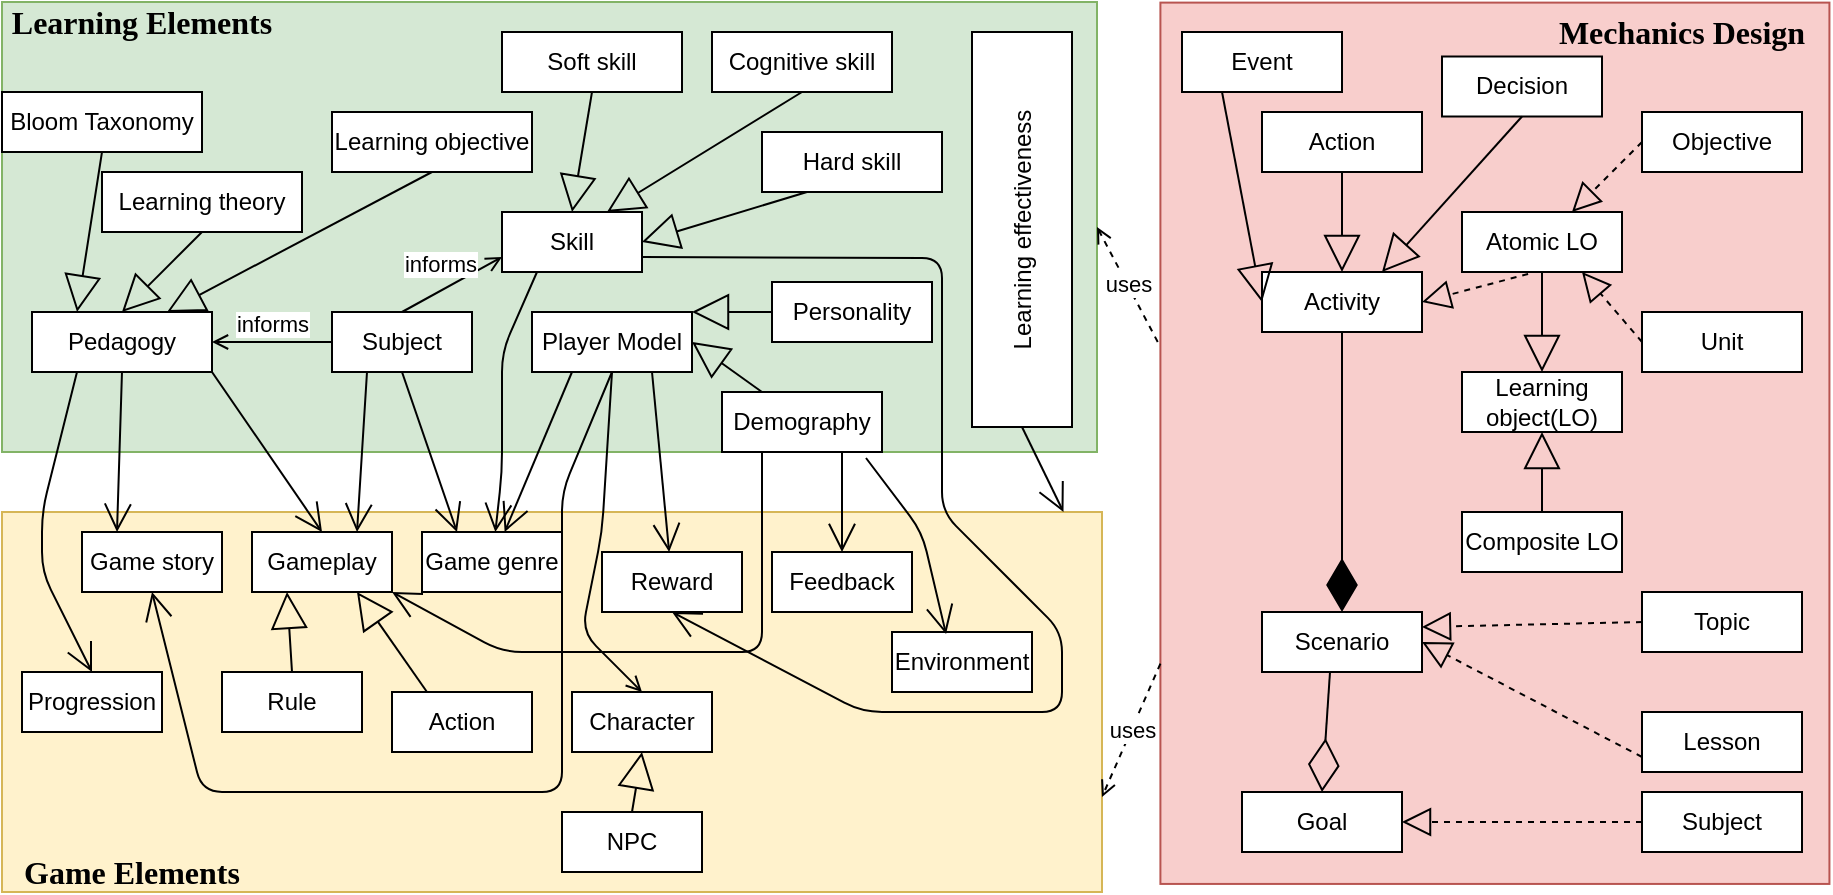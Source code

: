 <mxfile version="14.8.5" type="github" pages="6">
  <diagram id="d2onDuZHNwdcGHEt0VVs" name="TheModel">
    <mxGraphModel dx="830" dy="620" grid="1" gridSize="10" guides="1" tooltips="1" connect="1" arrows="1" fold="1" page="1" pageScale="1" pageWidth="827" pageHeight="1169" math="0" shadow="0">
      <root>
        <mxCell id="0" />
        <mxCell id="1" parent="0" />
        <mxCell id="ub9YOAP1CGmZ-O2Si56E-92" value="" style="rounded=0;whiteSpace=wrap;html=1;rotation=-90;fillColor=#f8cecc;strokeColor=#b85450;" parent="1" vertex="1">
          <mxGeometry x="596.13" y="118.38" width="440.66" height="334.51" as="geometry" />
        </mxCell>
        <mxCell id="ub9YOAP1CGmZ-O2Si56E-91" value="" style="rounded=0;whiteSpace=wrap;html=1;fillColor=#fff2cc;strokeColor=#d6b656;" parent="1" vertex="1">
          <mxGeometry x="70" y="320" width="550" height="190" as="geometry" />
        </mxCell>
        <mxCell id="ub9YOAP1CGmZ-O2Si56E-90" value="" style="rounded=0;whiteSpace=wrap;html=1;fillColor=#d5e8d4;strokeColor=#82b366;" parent="1" vertex="1">
          <mxGeometry x="70" y="65" width="547.5" height="225" as="geometry" />
        </mxCell>
        <mxCell id="ub9YOAP1CGmZ-O2Si56E-12" value="Player Model" style="rounded=0;whiteSpace=wrap;html=1;" parent="1" vertex="1">
          <mxGeometry x="335" y="220" width="80" height="30" as="geometry" />
        </mxCell>
        <mxCell id="ub9YOAP1CGmZ-O2Si56E-14" value="Subject" style="rounded=0;whiteSpace=wrap;html=1;" parent="1" vertex="1">
          <mxGeometry x="235" y="220" width="70" height="30" as="geometry" />
        </mxCell>
        <mxCell id="ub9YOAP1CGmZ-O2Si56E-15" value="Bloom Taxonomy" style="rounded=0;whiteSpace=wrap;html=1;" parent="1" vertex="1">
          <mxGeometry x="70" y="110" width="100" height="30" as="geometry" />
        </mxCell>
        <mxCell id="ub9YOAP1CGmZ-O2Si56E-16" value="Pedagogy" style="rounded=0;whiteSpace=wrap;html=1;" parent="1" vertex="1">
          <mxGeometry x="85" y="220" width="90" height="30" as="geometry" />
        </mxCell>
        <mxCell id="ub9YOAP1CGmZ-O2Si56E-17" value="Learning objective" style="rounded=0;whiteSpace=wrap;html=1;" parent="1" vertex="1">
          <mxGeometry x="235" y="120" width="100" height="30" as="geometry" />
        </mxCell>
        <mxCell id="ub9YOAP1CGmZ-O2Si56E-18" value="Learning theory" style="rounded=0;whiteSpace=wrap;html=1;" parent="1" vertex="1">
          <mxGeometry x="120" y="150" width="100" height="30" as="geometry" />
        </mxCell>
        <mxCell id="ub9YOAP1CGmZ-O2Si56E-19" value="Skill" style="rounded=0;whiteSpace=wrap;html=1;" parent="1" vertex="1">
          <mxGeometry x="320" y="170" width="70" height="30" as="geometry" />
        </mxCell>
        <mxCell id="ub9YOAP1CGmZ-O2Si56E-20" value="Soft skill" style="rounded=0;whiteSpace=wrap;html=1;" parent="1" vertex="1">
          <mxGeometry x="320" y="80" width="90" height="30" as="geometry" />
        </mxCell>
        <mxCell id="ub9YOAP1CGmZ-O2Si56E-21" value="Hard skill" style="rounded=0;whiteSpace=wrap;html=1;" parent="1" vertex="1">
          <mxGeometry x="450" y="130" width="90" height="30" as="geometry" />
        </mxCell>
        <mxCell id="ub9YOAP1CGmZ-O2Si56E-23" value="Cognitive skill" style="rounded=0;whiteSpace=wrap;html=1;" parent="1" vertex="1">
          <mxGeometry x="425" y="80" width="90" height="30" as="geometry" />
        </mxCell>
        <mxCell id="ub9YOAP1CGmZ-O2Si56E-24" value="Demography" style="rounded=0;whiteSpace=wrap;html=1;" parent="1" vertex="1">
          <mxGeometry x="430" y="260" width="80" height="30" as="geometry" />
        </mxCell>
        <mxCell id="ub9YOAP1CGmZ-O2Si56E-25" value="Personality" style="rounded=0;whiteSpace=wrap;html=1;" parent="1" vertex="1">
          <mxGeometry x="455" y="205" width="80" height="30" as="geometry" />
        </mxCell>
        <mxCell id="ub9YOAP1CGmZ-O2Si56E-26" value="" style="endArrow=block;endSize=16;endFill=0;html=1;exitX=0.5;exitY=1;exitDx=0;exitDy=0;entryX=0.5;entryY=0;entryDx=0;entryDy=0;" parent="1" source="ub9YOAP1CGmZ-O2Si56E-18" target="ub9YOAP1CGmZ-O2Si56E-16" edge="1">
          <mxGeometry width="160" relative="1" as="geometry">
            <mxPoint x="330" y="280" as="sourcePoint" />
            <mxPoint x="490" y="280" as="targetPoint" />
          </mxGeometry>
        </mxCell>
        <mxCell id="ub9YOAP1CGmZ-O2Si56E-27" value="" style="endArrow=block;endSize=16;endFill=0;html=1;exitX=0.5;exitY=1;exitDx=0;exitDy=0;entryX=0.25;entryY=0;entryDx=0;entryDy=0;" parent="1" source="ub9YOAP1CGmZ-O2Si56E-15" target="ub9YOAP1CGmZ-O2Si56E-16" edge="1">
          <mxGeometry width="160" relative="1" as="geometry">
            <mxPoint x="260" y="260" as="sourcePoint" />
            <mxPoint x="160" y="130" as="targetPoint" />
          </mxGeometry>
        </mxCell>
        <mxCell id="ub9YOAP1CGmZ-O2Si56E-28" value="" style="endArrow=block;endSize=16;endFill=0;html=1;exitX=0.5;exitY=1;exitDx=0;exitDy=0;entryX=0.75;entryY=0;entryDx=0;entryDy=0;" parent="1" source="ub9YOAP1CGmZ-O2Si56E-17" target="ub9YOAP1CGmZ-O2Si56E-16" edge="1">
          <mxGeometry width="160" relative="1" as="geometry">
            <mxPoint x="150" y="240" as="sourcePoint" />
            <mxPoint x="170" y="140" as="targetPoint" />
            <Array as="points" />
          </mxGeometry>
        </mxCell>
        <mxCell id="ub9YOAP1CGmZ-O2Si56E-30" value="" style="endArrow=block;endSize=16;endFill=0;html=1;exitX=0.5;exitY=1;exitDx=0;exitDy=0;entryX=0.5;entryY=0;entryDx=0;entryDy=0;" parent="1" source="ub9YOAP1CGmZ-O2Si56E-20" target="ub9YOAP1CGmZ-O2Si56E-19" edge="1">
          <mxGeometry width="160" relative="1" as="geometry">
            <mxPoint x="240" y="190" as="sourcePoint" />
            <mxPoint x="187.5" y="140" as="targetPoint" />
          </mxGeometry>
        </mxCell>
        <mxCell id="ub9YOAP1CGmZ-O2Si56E-31" value="" style="endArrow=block;endSize=16;endFill=0;html=1;exitX=0.25;exitY=1;exitDx=0;exitDy=0;entryX=1;entryY=0.5;entryDx=0;entryDy=0;" parent="1" source="ub9YOAP1CGmZ-O2Si56E-21" target="ub9YOAP1CGmZ-O2Si56E-19" edge="1">
          <mxGeometry width="160" relative="1" as="geometry">
            <mxPoint x="469" y="130" as="sourcePoint" />
            <mxPoint x="450" y="165" as="targetPoint" />
          </mxGeometry>
        </mxCell>
        <mxCell id="ub9YOAP1CGmZ-O2Si56E-32" value="" style="endArrow=block;endSize=16;endFill=0;html=1;exitX=0.5;exitY=1;exitDx=0;exitDy=0;entryX=0.75;entryY=0;entryDx=0;entryDy=0;" parent="1" source="ub9YOAP1CGmZ-O2Si56E-23" target="ub9YOAP1CGmZ-O2Si56E-19" edge="1">
          <mxGeometry width="160" relative="1" as="geometry">
            <mxPoint x="469" y="130" as="sourcePoint" />
            <mxPoint x="424" y="160" as="targetPoint" />
          </mxGeometry>
        </mxCell>
        <mxCell id="ub9YOAP1CGmZ-O2Si56E-38" value="" style="endArrow=block;endSize=16;endFill=0;html=1;exitX=0.25;exitY=0;exitDx=0;exitDy=0;entryX=1;entryY=0.5;entryDx=0;entryDy=0;" parent="1" source="ub9YOAP1CGmZ-O2Si56E-24" target="ub9YOAP1CGmZ-O2Si56E-12" edge="1">
          <mxGeometry x="-0.445" y="-14" width="160" relative="1" as="geometry">
            <mxPoint x="542.5" y="140" as="sourcePoint" />
            <mxPoint x="459" y="175" as="targetPoint" />
            <mxPoint as="offset" />
          </mxGeometry>
        </mxCell>
        <mxCell id="ub9YOAP1CGmZ-O2Si56E-40" value="" style="endArrow=block;endSize=16;endFill=0;html=1;exitX=0;exitY=0.5;exitDx=0;exitDy=0;entryX=1;entryY=0;entryDx=0;entryDy=0;" parent="1" source="ub9YOAP1CGmZ-O2Si56E-25" target="ub9YOAP1CGmZ-O2Si56E-12" edge="1">
          <mxGeometry x="-0.241" y="6" width="160" relative="1" as="geometry">
            <mxPoint x="590" y="200" as="sourcePoint" />
            <mxPoint x="530" y="245" as="targetPoint" />
            <mxPoint as="offset" />
          </mxGeometry>
        </mxCell>
        <mxCell id="ub9YOAP1CGmZ-O2Si56E-41" value="Learning effectiveness" style="rounded=0;whiteSpace=wrap;html=1;rotation=-90;" parent="1" vertex="1">
          <mxGeometry x="481.25" y="153.75" width="197.5" height="50" as="geometry" />
        </mxCell>
        <mxCell id="ub9YOAP1CGmZ-O2Si56E-42" value="Game genre" style="rounded=0;whiteSpace=wrap;html=1;" parent="1" vertex="1">
          <mxGeometry x="280" y="330" width="70" height="30" as="geometry" />
        </mxCell>
        <mxCell id="ub9YOAP1CGmZ-O2Si56E-43" value="Game story" style="rounded=0;whiteSpace=wrap;html=1;" parent="1" vertex="1">
          <mxGeometry x="110" y="330" width="70" height="30" as="geometry" />
        </mxCell>
        <mxCell id="ub9YOAP1CGmZ-O2Si56E-44" value="Feedback" style="rounded=0;whiteSpace=wrap;html=1;" parent="1" vertex="1">
          <mxGeometry x="455" y="340" width="70" height="30" as="geometry" />
        </mxCell>
        <mxCell id="ub9YOAP1CGmZ-O2Si56E-45" value="Gameplay" style="rounded=0;whiteSpace=wrap;html=1;" parent="1" vertex="1">
          <mxGeometry x="195" y="330" width="70" height="30" as="geometry" />
        </mxCell>
        <mxCell id="ub9YOAP1CGmZ-O2Si56E-46" value="Rule" style="rounded=0;whiteSpace=wrap;html=1;" parent="1" vertex="1">
          <mxGeometry x="180" y="400" width="70" height="30" as="geometry" />
        </mxCell>
        <mxCell id="ub9YOAP1CGmZ-O2Si56E-47" value="Action" style="rounded=0;whiteSpace=wrap;html=1;" parent="1" vertex="1">
          <mxGeometry x="265" y="410" width="70" height="30" as="geometry" />
        </mxCell>
        <mxCell id="ub9YOAP1CGmZ-O2Si56E-49" value="Reward" style="rounded=0;whiteSpace=wrap;html=1;" parent="1" vertex="1">
          <mxGeometry x="370" y="340" width="70" height="30" as="geometry" />
        </mxCell>
        <mxCell id="ub9YOAP1CGmZ-O2Si56E-50" value="Environment" style="rounded=0;whiteSpace=wrap;html=1;" parent="1" vertex="1">
          <mxGeometry x="515" y="380" width="70" height="30" as="geometry" />
        </mxCell>
        <mxCell id="ub9YOAP1CGmZ-O2Si56E-51" value="Character" style="rounded=0;whiteSpace=wrap;html=1;" parent="1" vertex="1">
          <mxGeometry x="355" y="410" width="70" height="30" as="geometry" />
        </mxCell>
        <mxCell id="ub9YOAP1CGmZ-O2Si56E-53" value="NPC" style="rounded=0;whiteSpace=wrap;html=1;" parent="1" vertex="1">
          <mxGeometry x="350" y="470" width="70" height="30" as="geometry" />
        </mxCell>
        <mxCell id="ub9YOAP1CGmZ-O2Si56E-54" value="" style="endArrow=block;endSize=16;endFill=0;html=1;entryX=0.5;entryY=1;entryDx=0;entryDy=0;exitX=0.5;exitY=0;exitDx=0;exitDy=0;" parent="1" source="ub9YOAP1CGmZ-O2Si56E-53" target="ub9YOAP1CGmZ-O2Si56E-51" edge="1">
          <mxGeometry x="-0.333" y="5" width="160" relative="1" as="geometry">
            <mxPoint x="400" y="570" as="sourcePoint" />
            <mxPoint x="560" y="570" as="targetPoint" />
            <mxPoint as="offset" />
          </mxGeometry>
        </mxCell>
        <mxCell id="ub9YOAP1CGmZ-O2Si56E-55" value="" style="endArrow=block;endSize=16;endFill=0;html=1;entryX=0.25;entryY=1;entryDx=0;entryDy=0;exitX=0.5;exitY=0;exitDx=0;exitDy=0;" parent="1" source="ub9YOAP1CGmZ-O2Si56E-46" target="ub9YOAP1CGmZ-O2Si56E-45" edge="1">
          <mxGeometry x="-0.333" y="5" width="160" relative="1" as="geometry">
            <mxPoint x="515" y="610" as="sourcePoint" />
            <mxPoint x="515" y="550" as="targetPoint" />
            <mxPoint as="offset" />
          </mxGeometry>
        </mxCell>
        <mxCell id="ub9YOAP1CGmZ-O2Si56E-56" value="" style="endArrow=block;endSize=16;endFill=0;html=1;entryX=0.75;entryY=1;entryDx=0;entryDy=0;exitX=0.25;exitY=0;exitDx=0;exitDy=0;" parent="1" source="ub9YOAP1CGmZ-O2Si56E-47" target="ub9YOAP1CGmZ-O2Si56E-45" edge="1">
          <mxGeometry x="-0.333" y="5" width="160" relative="1" as="geometry">
            <mxPoint x="285" y="520" as="sourcePoint" />
            <mxPoint x="277.5" y="480" as="targetPoint" />
            <mxPoint as="offset" />
          </mxGeometry>
        </mxCell>
        <mxCell id="ub9YOAP1CGmZ-O2Si56E-57" value="Activity" style="rounded=0;whiteSpace=wrap;html=1;" parent="1" vertex="1">
          <mxGeometry x="700" y="200" width="80" height="30" as="geometry" />
        </mxCell>
        <mxCell id="ub9YOAP1CGmZ-O2Si56E-58" value="Scenario" style="rounded=0;whiteSpace=wrap;html=1;" parent="1" vertex="1">
          <mxGeometry x="700" y="370" width="80" height="30" as="geometry" />
        </mxCell>
        <mxCell id="ub9YOAP1CGmZ-O2Si56E-59" value="Goal" style="rounded=0;whiteSpace=wrap;html=1;" parent="1" vertex="1">
          <mxGeometry x="690" y="460" width="80" height="30" as="geometry" />
        </mxCell>
        <mxCell id="ub9YOAP1CGmZ-O2Si56E-61" value="" style="endArrow=diamondThin;endFill=0;endSize=24;html=1;exitX=0.425;exitY=1;exitDx=0;exitDy=0;exitPerimeter=0;entryX=0.5;entryY=0;entryDx=0;entryDy=0;" parent="1" source="ub9YOAP1CGmZ-O2Si56E-58" target="ub9YOAP1CGmZ-O2Si56E-59" edge="1">
          <mxGeometry width="160" relative="1" as="geometry">
            <mxPoint x="400" y="330" as="sourcePoint" />
            <mxPoint x="560" y="330" as="targetPoint" />
          </mxGeometry>
        </mxCell>
        <mxCell id="ub9YOAP1CGmZ-O2Si56E-62" value="" style="endArrow=diamondThin;endFill=1;endSize=24;html=1;exitX=0.5;exitY=1;exitDx=0;exitDy=0;entryX=0.5;entryY=0;entryDx=0;entryDy=0;" parent="1" source="ub9YOAP1CGmZ-O2Si56E-57" target="ub9YOAP1CGmZ-O2Si56E-58" edge="1">
          <mxGeometry width="160" relative="1" as="geometry">
            <mxPoint x="400" y="330" as="sourcePoint" />
            <mxPoint x="560" y="330" as="targetPoint" />
          </mxGeometry>
        </mxCell>
        <mxCell id="ub9YOAP1CGmZ-O2Si56E-63" value="Learning object(LO)" style="rounded=0;whiteSpace=wrap;html=1;" parent="1" vertex="1">
          <mxGeometry x="800" y="250" width="80" height="30" as="geometry" />
        </mxCell>
        <mxCell id="ub9YOAP1CGmZ-O2Si56E-65" value="Composite LO" style="rounded=0;whiteSpace=wrap;html=1;" parent="1" vertex="1">
          <mxGeometry x="800" y="320" width="80" height="30" as="geometry" />
        </mxCell>
        <mxCell id="ub9YOAP1CGmZ-O2Si56E-67" value="Atomic LO" style="rounded=0;whiteSpace=wrap;html=1;" parent="1" vertex="1">
          <mxGeometry x="800" y="170" width="80" height="30" as="geometry" />
        </mxCell>
        <mxCell id="ub9YOAP1CGmZ-O2Si56E-69" value="Action" style="rounded=0;whiteSpace=wrap;html=1;" parent="1" vertex="1">
          <mxGeometry x="700" y="120" width="80" height="30" as="geometry" />
        </mxCell>
        <mxCell id="ub9YOAP1CGmZ-O2Si56E-72" value="Event" style="rounded=0;whiteSpace=wrap;html=1;" parent="1" vertex="1">
          <mxGeometry x="660" y="80" width="80" height="30" as="geometry" />
        </mxCell>
        <mxCell id="ub9YOAP1CGmZ-O2Si56E-73" value="Decision" style="rounded=0;whiteSpace=wrap;html=1;" parent="1" vertex="1">
          <mxGeometry x="790" y="92.25" width="80" height="30" as="geometry" />
        </mxCell>
        <mxCell id="ub9YOAP1CGmZ-O2Si56E-74" value="" style="endArrow=block;endSize=16;endFill=0;html=1;exitX=0.5;exitY=1;exitDx=0;exitDy=0;" parent="1" source="ub9YOAP1CGmZ-O2Si56E-69" target="ub9YOAP1CGmZ-O2Si56E-57" edge="1">
          <mxGeometry width="160" relative="1" as="geometry">
            <mxPoint x="720" y="70" as="sourcePoint" />
            <mxPoint x="720" y="150" as="targetPoint" />
          </mxGeometry>
        </mxCell>
        <mxCell id="ub9YOAP1CGmZ-O2Si56E-75" value="" style="endArrow=block;endSize=16;endFill=0;html=1;exitX=0.5;exitY=1;exitDx=0;exitDy=0;entryX=0.75;entryY=0;entryDx=0;entryDy=0;" parent="1" source="ub9YOAP1CGmZ-O2Si56E-73" target="ub9YOAP1CGmZ-O2Si56E-57" edge="1">
          <mxGeometry width="160" relative="1" as="geometry">
            <mxPoint x="730" y="80" as="sourcePoint" />
            <mxPoint x="730" y="160" as="targetPoint" />
          </mxGeometry>
        </mxCell>
        <mxCell id="ub9YOAP1CGmZ-O2Si56E-76" value="" style="endArrow=block;endSize=16;endFill=0;html=1;exitX=0.25;exitY=1;exitDx=0;exitDy=0;entryX=0;entryY=0.5;entryDx=0;entryDy=0;" parent="1" source="ub9YOAP1CGmZ-O2Si56E-72" target="ub9YOAP1CGmZ-O2Si56E-57" edge="1">
          <mxGeometry width="160" relative="1" as="geometry">
            <mxPoint x="730" y="80" as="sourcePoint" />
            <mxPoint x="700" y="150" as="targetPoint" />
          </mxGeometry>
        </mxCell>
        <mxCell id="ub9YOAP1CGmZ-O2Si56E-77" value="" style="endArrow=block;dashed=1;endFill=0;endSize=12;html=1;exitX=0.413;exitY=1.033;exitDx=0;exitDy=0;exitPerimeter=0;entryX=1;entryY=0.5;entryDx=0;entryDy=0;" parent="1" source="ub9YOAP1CGmZ-O2Si56E-67" target="ub9YOAP1CGmZ-O2Si56E-57" edge="1">
          <mxGeometry width="160" relative="1" as="geometry">
            <mxPoint x="430" y="230" as="sourcePoint" />
            <mxPoint x="590" y="230" as="targetPoint" />
          </mxGeometry>
        </mxCell>
        <mxCell id="ub9YOAP1CGmZ-O2Si56E-78" value="" style="endArrow=block;endSize=16;endFill=0;html=1;exitX=0.5;exitY=1;exitDx=0;exitDy=0;entryX=0.5;entryY=0;entryDx=0;entryDy=0;" parent="1" source="ub9YOAP1CGmZ-O2Si56E-67" target="ub9YOAP1CGmZ-O2Si56E-63" edge="1">
          <mxGeometry width="160" relative="1" as="geometry">
            <mxPoint x="800" y="120" as="sourcePoint" />
            <mxPoint x="750" y="160" as="targetPoint" />
          </mxGeometry>
        </mxCell>
        <mxCell id="ub9YOAP1CGmZ-O2Si56E-79" value="" style="endArrow=block;endSize=16;endFill=0;html=1;exitX=0.5;exitY=0;exitDx=0;exitDy=0;entryX=0.5;entryY=1;entryDx=0;entryDy=0;" parent="1" source="ub9YOAP1CGmZ-O2Si56E-65" target="ub9YOAP1CGmZ-O2Si56E-63" edge="1">
          <mxGeometry width="160" relative="1" as="geometry">
            <mxPoint x="910" y="90" as="sourcePoint" />
            <mxPoint x="890" y="160" as="targetPoint" />
          </mxGeometry>
        </mxCell>
        <mxCell id="ub9YOAP1CGmZ-O2Si56E-80" value="Objective" style="rounded=0;whiteSpace=wrap;html=1;" parent="1" vertex="1">
          <mxGeometry x="890" y="120" width="80" height="30" as="geometry" />
        </mxCell>
        <mxCell id="ub9YOAP1CGmZ-O2Si56E-81" value="Topic" style="rounded=0;whiteSpace=wrap;html=1;" parent="1" vertex="1">
          <mxGeometry x="890" y="360" width="80" height="30" as="geometry" />
        </mxCell>
        <mxCell id="ub9YOAP1CGmZ-O2Si56E-82" value="Lesson" style="rounded=0;whiteSpace=wrap;html=1;" parent="1" vertex="1">
          <mxGeometry x="890" y="420" width="80" height="30" as="geometry" />
        </mxCell>
        <mxCell id="ub9YOAP1CGmZ-O2Si56E-83" value="Subject" style="rounded=0;whiteSpace=wrap;html=1;" parent="1" vertex="1">
          <mxGeometry x="890" y="460" width="80" height="30" as="geometry" />
        </mxCell>
        <mxCell id="ub9YOAP1CGmZ-O2Si56E-84" value="" style="endArrow=block;dashed=1;endFill=0;endSize=12;html=1;exitX=0;exitY=0.5;exitDx=0;exitDy=0;entryX=1;entryY=0.5;entryDx=0;entryDy=0;" parent="1" source="ub9YOAP1CGmZ-O2Si56E-83" target="ub9YOAP1CGmZ-O2Si56E-59" edge="1">
          <mxGeometry width="160" relative="1" as="geometry">
            <mxPoint x="903.04" y="90.99" as="sourcePoint" />
            <mxPoint x="770" y="175" as="targetPoint" />
          </mxGeometry>
        </mxCell>
        <mxCell id="ub9YOAP1CGmZ-O2Si56E-85" value="" style="endArrow=block;dashed=1;endFill=0;endSize=12;html=1;exitX=0;exitY=0.75;exitDx=0;exitDy=0;entryX=1;entryY=0.5;entryDx=0;entryDy=0;" parent="1" source="ub9YOAP1CGmZ-O2Si56E-82" target="ub9YOAP1CGmZ-O2Si56E-58" edge="1">
          <mxGeometry width="160" relative="1" as="geometry">
            <mxPoint x="1000" y="355" as="sourcePoint" />
            <mxPoint x="760" y="365" as="targetPoint" />
          </mxGeometry>
        </mxCell>
        <mxCell id="ub9YOAP1CGmZ-O2Si56E-87" value="" style="endArrow=block;dashed=1;endFill=0;endSize=12;html=1;exitX=0;exitY=0.5;exitDx=0;exitDy=0;" parent="1" source="ub9YOAP1CGmZ-O2Si56E-80" target="ub9YOAP1CGmZ-O2Si56E-67" edge="1">
          <mxGeometry width="160" relative="1" as="geometry">
            <mxPoint x="990" y="175" as="sourcePoint" />
            <mxPoint x="770" y="260" as="targetPoint" />
          </mxGeometry>
        </mxCell>
        <mxCell id="ub9YOAP1CGmZ-O2Si56E-88" value="Unit" style="rounded=0;whiteSpace=wrap;html=1;" parent="1" vertex="1">
          <mxGeometry x="890" y="220" width="80" height="30" as="geometry" />
        </mxCell>
        <mxCell id="ub9YOAP1CGmZ-O2Si56E-89" value="" style="endArrow=block;dashed=1;endFill=0;endSize=12;html=1;exitX=0;exitY=0.5;exitDx=0;exitDy=0;entryX=0.75;entryY=1;entryDx=0;entryDy=0;" parent="1" source="ub9YOAP1CGmZ-O2Si56E-88" target="ub9YOAP1CGmZ-O2Si56E-67" edge="1">
          <mxGeometry width="160" relative="1" as="geometry">
            <mxPoint x="1000" y="75" as="sourcePoint" />
            <mxPoint x="950" y="75" as="targetPoint" />
          </mxGeometry>
        </mxCell>
        <mxCell id="ub9YOAP1CGmZ-O2Si56E-94" value="" style="endArrow=block;dashed=1;endFill=0;endSize=12;html=1;exitX=0;exitY=0.5;exitDx=0;exitDy=0;entryX=1;entryY=0.25;entryDx=0;entryDy=0;" parent="1" source="ub9YOAP1CGmZ-O2Si56E-81" target="ub9YOAP1CGmZ-O2Si56E-58" edge="1">
          <mxGeometry width="160" relative="1" as="geometry">
            <mxPoint x="920" y="452.5" as="sourcePoint" />
            <mxPoint x="810" y="395" as="targetPoint" />
          </mxGeometry>
        </mxCell>
        <mxCell id="ub9YOAP1CGmZ-O2Si56E-100" value="Progression" style="rounded=0;whiteSpace=wrap;html=1;" parent="1" vertex="1">
          <mxGeometry x="80" y="400" width="70" height="30" as="geometry" />
        </mxCell>
        <mxCell id="ub9YOAP1CGmZ-O2Si56E-101" value="" style="endArrow=open;endFill=1;endSize=12;html=1;entryX=0.5;entryY=0;entryDx=0;entryDy=0;exitX=0.25;exitY=1;exitDx=0;exitDy=0;" parent="1" source="ub9YOAP1CGmZ-O2Si56E-16" target="ub9YOAP1CGmZ-O2Si56E-100" edge="1">
          <mxGeometry width="160" relative="1" as="geometry">
            <mxPoint x="440" y="380" as="sourcePoint" />
            <mxPoint x="600" y="380" as="targetPoint" />
            <Array as="points">
              <mxPoint x="90" y="320" />
              <mxPoint x="90" y="350" />
            </Array>
          </mxGeometry>
        </mxCell>
        <mxCell id="ub9YOAP1CGmZ-O2Si56E-103" value="" style="endArrow=open;endFill=1;endSize=12;html=1;entryX=0.25;entryY=0;entryDx=0;entryDy=0;exitX=0.5;exitY=1;exitDx=0;exitDy=0;" parent="1" source="ub9YOAP1CGmZ-O2Si56E-16" target="ub9YOAP1CGmZ-O2Si56E-43" edge="1">
          <mxGeometry width="160" relative="1" as="geometry">
            <mxPoint x="206.818" y="300" as="sourcePoint" />
            <mxPoint x="265" y="340" as="targetPoint" />
          </mxGeometry>
        </mxCell>
        <mxCell id="ub9YOAP1CGmZ-O2Si56E-104" value="" style="endArrow=open;endFill=1;endSize=12;html=1;entryX=0.5;entryY=0;entryDx=0;entryDy=0;exitX=1;exitY=1;exitDx=0;exitDy=0;" parent="1" source="ub9YOAP1CGmZ-O2Si56E-16" target="ub9YOAP1CGmZ-O2Si56E-45" edge="1">
          <mxGeometry width="160" relative="1" as="geometry">
            <mxPoint x="185" y="300" as="sourcePoint" />
            <mxPoint x="237.5" y="390" as="targetPoint" />
          </mxGeometry>
        </mxCell>
        <mxCell id="ub9YOAP1CGmZ-O2Si56E-105" value="" style="endArrow=open;endFill=1;endSize=12;html=1;entryX=0.25;entryY=0;entryDx=0;entryDy=0;exitX=0.5;exitY=1;exitDx=0;exitDy=0;" parent="1" source="ub9YOAP1CGmZ-O2Si56E-14" target="ub9YOAP1CGmZ-O2Si56E-42" edge="1">
          <mxGeometry width="160" relative="1" as="geometry">
            <mxPoint x="230" y="300" as="sourcePoint" />
            <mxPoint x="354" y="380" as="targetPoint" />
          </mxGeometry>
        </mxCell>
        <mxCell id="ub9YOAP1CGmZ-O2Si56E-106" value="" style="endArrow=open;endFill=1;endSize=12;html=1;exitX=0.75;exitY=1;exitDx=0;exitDy=0;" parent="1" source="ub9YOAP1CGmZ-O2Si56E-12" target="ub9YOAP1CGmZ-O2Si56E-49" edge="1">
          <mxGeometry width="160" relative="1" as="geometry">
            <mxPoint x="385" y="300" as="sourcePoint" />
            <mxPoint x="487.5" y="330" as="targetPoint" />
          </mxGeometry>
        </mxCell>
        <mxCell id="ub9YOAP1CGmZ-O2Si56E-107" value="" style="endArrow=open;endFill=1;endSize=12;html=1;exitX=0.5;exitY=1;exitDx=0;exitDy=0;entryX=0.5;entryY=1;entryDx=0;entryDy=0;" parent="1" source="ub9YOAP1CGmZ-O2Si56E-12" target="ub9YOAP1CGmZ-O2Si56E-43" edge="1">
          <mxGeometry width="160" relative="1" as="geometry">
            <mxPoint x="444" y="240" as="sourcePoint" />
            <mxPoint x="205" y="360" as="targetPoint" />
            <Array as="points">
              <mxPoint x="350" y="310" />
              <mxPoint x="350" y="460" />
              <mxPoint x="170" y="460" />
            </Array>
          </mxGeometry>
        </mxCell>
        <mxCell id="ub9YOAP1CGmZ-O2Si56E-108" value="" style="endArrow=open;endFill=1;endSize=12;html=1;exitX=0.25;exitY=1;exitDx=0;exitDy=0;" parent="1" source="ub9YOAP1CGmZ-O2Si56E-12" target="ub9YOAP1CGmZ-O2Si56E-42" edge="1">
          <mxGeometry width="160" relative="1" as="geometry">
            <mxPoint x="424" y="240" as="sourcePoint" />
            <mxPoint x="354" y="340" as="targetPoint" />
          </mxGeometry>
        </mxCell>
        <mxCell id="ub9YOAP1CGmZ-O2Si56E-111" value="" style="endArrow=open;endFill=1;endSize=12;html=1;entryX=0.75;entryY=0;entryDx=0;entryDy=0;exitX=0.25;exitY=1;exitDx=0;exitDy=0;" parent="1" source="ub9YOAP1CGmZ-O2Si56E-14" target="ub9YOAP1CGmZ-O2Si56E-45" edge="1">
          <mxGeometry width="160" relative="1" as="geometry">
            <mxPoint x="185" y="300" as="sourcePoint" />
            <mxPoint x="336.5" y="340" as="targetPoint" />
          </mxGeometry>
        </mxCell>
        <mxCell id="ub9YOAP1CGmZ-O2Si56E-112" value="" style="endArrow=open;endFill=1;endSize=12;html=1;exitX=0.25;exitY=1;exitDx=0;exitDy=0;" parent="1" source="ub9YOAP1CGmZ-O2Si56E-19" target="ub9YOAP1CGmZ-O2Si56E-42" edge="1">
          <mxGeometry width="160" relative="1" as="geometry">
            <mxPoint x="424" y="240" as="sourcePoint" />
            <mxPoint x="354" y="340" as="targetPoint" />
            <Array as="points">
              <mxPoint x="320" y="240" />
              <mxPoint x="320" y="300" />
            </Array>
          </mxGeometry>
        </mxCell>
        <mxCell id="ub9YOAP1CGmZ-O2Si56E-113" value="" style="endArrow=open;endFill=1;endSize=12;html=1;exitX=1;exitY=0.75;exitDx=0;exitDy=0;entryX=0.5;entryY=1;entryDx=0;entryDy=0;" parent="1" source="ub9YOAP1CGmZ-O2Si56E-19" target="ub9YOAP1CGmZ-O2Si56E-49" edge="1">
          <mxGeometry width="160" relative="1" as="geometry">
            <mxPoint x="406.5" y="190" as="sourcePoint" />
            <mxPoint x="426.823" y="330" as="targetPoint" />
            <Array as="points">
              <mxPoint x="540" y="193" />
              <mxPoint x="540" y="320" />
              <mxPoint x="600" y="380" />
              <mxPoint x="600" y="420" />
              <mxPoint x="500" y="420" />
            </Array>
          </mxGeometry>
        </mxCell>
        <mxCell id="ub9YOAP1CGmZ-O2Si56E-114" value="" style="endArrow=open;endFill=1;endSize=12;html=1;exitX=0.9;exitY=1.1;exitDx=0;exitDy=0;exitPerimeter=0;entryX=0.386;entryY=0.033;entryDx=0;entryDy=0;entryPerimeter=0;" parent="1" source="ub9YOAP1CGmZ-O2Si56E-24" target="ub9YOAP1CGmZ-O2Si56E-50" edge="1">
          <mxGeometry width="160" relative="1" as="geometry">
            <mxPoint x="520" y="270" as="sourcePoint" />
            <mxPoint x="506.5" y="380" as="targetPoint" />
            <Array as="points">
              <mxPoint x="530" y="330" />
            </Array>
          </mxGeometry>
        </mxCell>
        <mxCell id="ub9YOAP1CGmZ-O2Si56E-115" value="" style="endArrow=open;endFill=1;endSize=12;html=1;exitX=0.75;exitY=1;exitDx=0;exitDy=0;entryX=0.5;entryY=0;entryDx=0;entryDy=0;" parent="1" source="ub9YOAP1CGmZ-O2Si56E-24" target="ub9YOAP1CGmZ-O2Si56E-44" edge="1">
          <mxGeometry width="160" relative="1" as="geometry">
            <mxPoint x="570" y="220" as="sourcePoint" />
            <mxPoint x="160" y="440" as="targetPoint" />
          </mxGeometry>
        </mxCell>
        <mxCell id="ub9YOAP1CGmZ-O2Si56E-116" value="" style="endArrow=open;endFill=1;endSize=12;html=1;entryX=1;entryY=1;entryDx=0;entryDy=0;exitX=0.25;exitY=1;exitDx=0;exitDy=0;" parent="1" source="ub9YOAP1CGmZ-O2Si56E-24" target="ub9YOAP1CGmZ-O2Si56E-45" edge="1">
          <mxGeometry width="160" relative="1" as="geometry">
            <mxPoint x="540" y="210" as="sourcePoint" />
            <mxPoint x="525" y="350" as="targetPoint" />
            <Array as="points">
              <mxPoint x="450" y="330" />
              <mxPoint x="450" y="390" />
              <mxPoint x="320" y="390" />
            </Array>
          </mxGeometry>
        </mxCell>
        <mxCell id="ub9YOAP1CGmZ-O2Si56E-117" value="informs" style="html=1;verticalAlign=bottom;endArrow=open;entryX=0;entryY=0.75;entryDx=0;entryDy=0;exitX=0.5;exitY=0;exitDx=0;exitDy=0;endFill=0;" parent="1" source="ub9YOAP1CGmZ-O2Si56E-14" target="ub9YOAP1CGmZ-O2Si56E-19" edge="1">
          <mxGeometry x="-0.173" y="4" width="80" relative="1" as="geometry">
            <mxPoint x="480" y="380" as="sourcePoint" />
            <mxPoint x="560" y="380" as="targetPoint" />
            <mxPoint as="offset" />
          </mxGeometry>
        </mxCell>
        <mxCell id="ub9YOAP1CGmZ-O2Si56E-118" value="informs" style="html=1;verticalAlign=bottom;endArrow=open;exitX=0;exitY=0.5;exitDx=0;exitDy=0;entryX=1;entryY=0.5;entryDx=0;entryDy=0;endFill=0;" parent="1" source="ub9YOAP1CGmZ-O2Si56E-14" edge="1" target="ub9YOAP1CGmZ-O2Si56E-16">
          <mxGeometry width="80" relative="1" as="geometry">
            <mxPoint x="345" y="250" as="sourcePoint" />
            <mxPoint x="220" y="270" as="targetPoint" />
          </mxGeometry>
        </mxCell>
        <mxCell id="soZ5TCOUoOqrfzKQh8qa-1" value="" style="endArrow=open;html=1;exitX=0.5;exitY=1;exitDx=0;exitDy=0;entryX=0.5;entryY=0;entryDx=0;entryDy=0;rounded=1;startArrow=none;startFill=0;endFill=0;" edge="1" parent="1" source="ub9YOAP1CGmZ-O2Si56E-12" target="ub9YOAP1CGmZ-O2Si56E-51">
          <mxGeometry width="50" height="50" relative="1" as="geometry">
            <mxPoint x="400" y="340" as="sourcePoint" />
            <mxPoint x="450" y="290" as="targetPoint" />
            <Array as="points">
              <mxPoint x="370" y="330" />
              <mxPoint x="360" y="380" />
            </Array>
          </mxGeometry>
        </mxCell>
        <mxCell id="soZ5TCOUoOqrfzKQh8qa-2" value="uses" style="endArrow=open;html=1;exitX=0.615;exitY=-0.004;exitDx=0;exitDy=0;exitPerimeter=0;entryX=1;entryY=0.5;entryDx=0;entryDy=0;endFill=0;dashed=1;" edge="1" parent="1" source="ub9YOAP1CGmZ-O2Si56E-92" target="ub9YOAP1CGmZ-O2Si56E-90">
          <mxGeometry width="50" height="50" relative="1" as="geometry">
            <mxPoint x="600" y="350" as="sourcePoint" />
            <mxPoint x="650" y="300" as="targetPoint" />
          </mxGeometry>
        </mxCell>
        <mxCell id="soZ5TCOUoOqrfzKQh8qa-3" value="uses" style="endArrow=open;html=1;exitX=0.25;exitY=0;exitDx=0;exitDy=0;entryX=1;entryY=0.75;entryDx=0;entryDy=0;endFill=0;dashed=1;" edge="1" parent="1" source="ub9YOAP1CGmZ-O2Si56E-92" target="ub9YOAP1CGmZ-O2Si56E-91">
          <mxGeometry width="50" height="50" relative="1" as="geometry">
            <mxPoint x="657.862" y="247.938" as="sourcePoint" />
            <mxPoint x="627.5" y="195" as="targetPoint" />
          </mxGeometry>
        </mxCell>
        <mxCell id="soZ5TCOUoOqrfzKQh8qa-4" value="&lt;b&gt;&lt;font face=&quot;Times New Roman&quot; style=&quot;font-size: 16px&quot;&gt;Learning Elements&lt;/font&gt;&lt;/b&gt;" style="text;html=1;strokeColor=none;fillColor=none;align=center;verticalAlign=middle;whiteSpace=wrap;rounded=0;" vertex="1" parent="1">
          <mxGeometry x="70" y="65" width="140" height="20" as="geometry" />
        </mxCell>
        <mxCell id="soZ5TCOUoOqrfzKQh8qa-5" value="&lt;b&gt;&lt;font face=&quot;Times New Roman&quot; style=&quot;font-size: 16px&quot;&gt;Game Elements&lt;/font&gt;&lt;/b&gt;" style="text;html=1;strokeColor=none;fillColor=none;align=center;verticalAlign=middle;whiteSpace=wrap;rounded=0;" vertex="1" parent="1">
          <mxGeometry x="70" y="490" width="130" height="20" as="geometry" />
        </mxCell>
        <mxCell id="soZ5TCOUoOqrfzKQh8qa-6" value="&lt;b&gt;&lt;font face=&quot;Times New Roman&quot; style=&quot;font-size: 16px&quot;&gt;Mechanics Design&lt;/font&gt;&lt;/b&gt;" style="text;html=1;strokeColor=none;fillColor=none;align=center;verticalAlign=middle;whiteSpace=wrap;rounded=0;" vertex="1" parent="1">
          <mxGeometry x="840" y="70" width="140" height="20" as="geometry" />
        </mxCell>
        <mxCell id="soZ5TCOUoOqrfzKQh8qa-8" value="" style="endArrow=open;endFill=1;endSize=12;html=1;exitX=0;exitY=0.5;exitDx=0;exitDy=0;entryX=0.965;entryY=0;entryDx=0;entryDy=0;entryPerimeter=0;" edge="1" parent="1" source="ub9YOAP1CGmZ-O2Si56E-41" target="ub9YOAP1CGmZ-O2Si56E-91">
          <mxGeometry width="160" relative="1" as="geometry">
            <mxPoint x="500" y="300" as="sourcePoint" />
            <mxPoint x="590" y="330" as="targetPoint" />
          </mxGeometry>
        </mxCell>
      </root>
    </mxGraphModel>
  </diagram>
  <diagram id="f2WduoJUHzheKcI4ztZl" name="Methodology">
    <mxGraphModel dx="786" dy="440" grid="1" gridSize="10" guides="1" tooltips="1" connect="1" arrows="1" fold="1" page="1" pageScale="1" pageWidth="827" pageHeight="1169" math="0" shadow="0">
      <root>
        <mxCell id="khfXyjVy3qfHd4cFO1ea-0" />
        <mxCell id="khfXyjVy3qfHd4cFO1ea-1" parent="khfXyjVy3qfHd4cFO1ea-0" />
        <mxCell id="khfXyjVy3qfHd4cFO1ea-2" value="" style="rounded=0;whiteSpace=wrap;html=1;fontFamily=Times New Roman;fontSize=16;" parent="khfXyjVy3qfHd4cFO1ea-1" vertex="1">
          <mxGeometry x="460" y="80" width="250" height="450" as="geometry" />
        </mxCell>
        <mxCell id="khfXyjVy3qfHd4cFO1ea-3" value="" style="rounded=0;whiteSpace=wrap;html=1;fontFamily=Times New Roman;fontSize=16;" parent="khfXyjVy3qfHd4cFO1ea-1" vertex="1">
          <mxGeometry x="470" y="90" width="230" height="240" as="geometry" />
        </mxCell>
        <mxCell id="khfXyjVy3qfHd4cFO1ea-4" value="" style="rounded=0;whiteSpace=wrap;html=1;fontFamily=Times New Roman;fontSize=16;" parent="khfXyjVy3qfHd4cFO1ea-1" vertex="1">
          <mxGeometry x="70" y="90" width="220" height="440" as="geometry" />
        </mxCell>
        <mxCell id="khfXyjVy3qfHd4cFO1ea-5" value="" style="rounded=0;whiteSpace=wrap;html=1;fontFamily=Times New Roman;fontSize=16;" parent="khfXyjVy3qfHd4cFO1ea-1" vertex="1">
          <mxGeometry x="860" y="80" width="222.5" height="450" as="geometry" />
        </mxCell>
        <mxCell id="khfXyjVy3qfHd4cFO1ea-6" value="" style="ellipse;whiteSpace=wrap;html=1;fontFamily=Times New Roman;fillColor=#eeeeee;strokeColor=#36393d;" parent="khfXyjVy3qfHd4cFO1ea-1" vertex="1">
          <mxGeometry x="270" y="190" width="200" height="200" as="geometry" />
        </mxCell>
        <mxCell id="khfXyjVy3qfHd4cFO1ea-7" value="" style="ellipse;whiteSpace=wrap;html=1;fontFamily=Times New Roman;fillColor=#eeeeee;strokeColor=#36393d;" parent="khfXyjVy3qfHd4cFO1ea-1" vertex="1">
          <mxGeometry x="700" y="200" width="190" height="180" as="geometry" />
        </mxCell>
        <mxCell id="khfXyjVy3qfHd4cFO1ea-8" value="" style="rounded=1;whiteSpace=wrap;html=1;fontFamily=Times New Roman;fillColor=#f5f5f5;strokeColor=#666666;fontColor=#333333;" parent="khfXyjVy3qfHd4cFO1ea-1" vertex="1">
          <mxGeometry x="960" y="720" width="140" height="100" as="geometry" />
        </mxCell>
        <mxCell id="khfXyjVy3qfHd4cFO1ea-9" style="edgeStyle=orthogonalEdgeStyle;rounded=0;orthogonalLoop=1;jettySize=auto;html=1;exitX=0.5;exitY=1;exitDx=0;exitDy=0;entryX=0.393;entryY=0;entryDx=0;entryDy=0;fontSize=14;entryPerimeter=0;strokeWidth=2;" parent="khfXyjVy3qfHd4cFO1ea-1" source="khfXyjVy3qfHd4cFO1ea-10" target="khfXyjVy3qfHd4cFO1ea-54" edge="1">
          <mxGeometry relative="1" as="geometry" />
        </mxCell>
        <mxCell id="khfXyjVy3qfHd4cFO1ea-10" value="" style="rounded=1;whiteSpace=wrap;html=1;fontFamily=Times New Roman;fillColor=#f5f5f5;strokeColor=#666666;fontColor=#333333;" parent="khfXyjVy3qfHd4cFO1ea-1" vertex="1">
          <mxGeometry x="790" y="720" width="130" height="101.25" as="geometry" />
        </mxCell>
        <mxCell id="khfXyjVy3qfHd4cFO1ea-11" style="edgeStyle=orthogonalEdgeStyle;rounded=0;orthogonalLoop=1;jettySize=auto;html=1;exitX=0.5;exitY=1;exitDx=0;exitDy=0;fontSize=14;strokeWidth=2;" parent="khfXyjVy3qfHd4cFO1ea-1" source="khfXyjVy3qfHd4cFO1ea-12" target="khfXyjVy3qfHd4cFO1ea-54" edge="1">
          <mxGeometry relative="1" as="geometry">
            <Array as="points">
              <mxPoint x="690" y="850" />
              <mxPoint x="790" y="850" />
            </Array>
          </mxGeometry>
        </mxCell>
        <mxCell id="khfXyjVy3qfHd4cFO1ea-12" value="" style="rounded=1;whiteSpace=wrap;html=1;fontFamily=Times New Roman;fillColor=#f5f5f5;strokeColor=#666666;fontColor=#333333;" parent="khfXyjVy3qfHd4cFO1ea-1" vertex="1">
          <mxGeometry x="620" y="720" width="130" height="100" as="geometry" />
        </mxCell>
        <mxCell id="khfXyjVy3qfHd4cFO1ea-13" value="" style="rounded=1;whiteSpace=wrap;html=1;fontFamily=Times New Roman;fillColor=#f5f5f5;strokeColor=#666666;fontColor=#333333;" parent="khfXyjVy3qfHd4cFO1ea-1" vertex="1">
          <mxGeometry x="440" y="710" width="140" height="110" as="geometry" />
        </mxCell>
        <mxCell id="khfXyjVy3qfHd4cFO1ea-14" value="" style="rounded=1;whiteSpace=wrap;html=1;fontFamily=Times New Roman;align=left;fillColor=#f5f5f5;strokeColor=#666666;fontColor=#333333;" parent="khfXyjVy3qfHd4cFO1ea-1" vertex="1">
          <mxGeometry x="250" y="700" width="160" height="120" as="geometry" />
        </mxCell>
        <mxCell id="khfXyjVy3qfHd4cFO1ea-15" value="" style="rounded=1;whiteSpace=wrap;html=1;fontFamily=Times New Roman;arcSize=12;fillColor=#f5f5f5;strokeColor=#666666;fontColor=#333333;" parent="khfXyjVy3qfHd4cFO1ea-1" vertex="1">
          <mxGeometry x="70" y="700" width="150" height="120" as="geometry" />
        </mxCell>
        <mxCell id="khfXyjVy3qfHd4cFO1ea-16" value="" style="endArrow=none;html=1;exitX=0.5;exitY=0;exitDx=0;exitDy=0;strokeWidth=3;fontFamily=Times New Roman;entryX=0.5;entryY=0;entryDx=0;entryDy=0;" parent="khfXyjVy3qfHd4cFO1ea-1" source="khfXyjVy3qfHd4cFO1ea-8" target="khfXyjVy3qfHd4cFO1ea-10" edge="1">
          <mxGeometry width="50" height="50" relative="1" as="geometry">
            <mxPoint x="1045" y="730" as="sourcePoint" />
            <mxPoint x="860" y="720" as="targetPoint" />
            <Array as="points">
              <mxPoint x="1030" y="680" />
              <mxPoint x="855" y="680" />
            </Array>
          </mxGeometry>
        </mxCell>
        <mxCell id="khfXyjVy3qfHd4cFO1ea-17" value="" style="endArrow=classic;html=1;strokeWidth=3;fontFamily=Times New Roman;exitX=0.5;exitY=0;exitDx=0;exitDy=0;entryX=0.443;entryY=-0.009;entryDx=0;entryDy=0;entryPerimeter=0;" parent="khfXyjVy3qfHd4cFO1ea-1" source="khfXyjVy3qfHd4cFO1ea-10" target="khfXyjVy3qfHd4cFO1ea-13" edge="1">
          <mxGeometry width="50" height="50" relative="1" as="geometry">
            <mxPoint x="850" y="718" as="sourcePoint" />
            <mxPoint x="505" y="710" as="targetPoint" />
            <Array as="points">
              <mxPoint x="855" y="680" />
              <mxPoint x="505" y="680" />
            </Array>
          </mxGeometry>
        </mxCell>
        <mxCell id="khfXyjVy3qfHd4cFO1ea-18" value="" style="endArrow=classic;html=1;entryX=0.456;entryY=0.008;entryDx=0;entryDy=0;exitX=0.457;exitY=-0.009;exitDx=0;exitDy=0;strokeWidth=3;fontFamily=Times New Roman;entryPerimeter=0;exitPerimeter=0;" parent="khfXyjVy3qfHd4cFO1ea-1" source="khfXyjVy3qfHd4cFO1ea-13" target="khfXyjVy3qfHd4cFO1ea-14" edge="1">
          <mxGeometry width="50" height="50" relative="1" as="geometry">
            <mxPoint x="505" y="740" as="sourcePoint" />
            <mxPoint x="555" y="690" as="targetPoint" />
            <Array as="points">
              <mxPoint x="505" y="680" />
              <mxPoint x="325" y="680" />
            </Array>
          </mxGeometry>
        </mxCell>
        <mxCell id="khfXyjVy3qfHd4cFO1ea-19" value="" style="rounded=0;whiteSpace=wrap;html=1;fontFamily=Times New Roman;fontSize=16;" parent="khfXyjVy3qfHd4cFO1ea-1" vertex="1">
          <mxGeometry x="470" y="360" width="230" height="150" as="geometry" />
        </mxCell>
        <mxCell id="khfXyjVy3qfHd4cFO1ea-20" value="" style="endArrow=classic;html=1;exitX=0.284;exitY=1.002;exitDx=0;exitDy=0;entryX=0.461;entryY=1;entryDx=0;entryDy=0;entryPerimeter=0;rounded=0;strokeWidth=4;fontFamily=Times New Roman;fontSize=16;exitPerimeter=0;" parent="khfXyjVy3qfHd4cFO1ea-1" source="khfXyjVy3qfHd4cFO1ea-2" edge="1">
          <mxGeometry width="50" height="50" relative="1" as="geometry">
            <mxPoint x="519" y="535" as="sourcePoint" />
            <mxPoint x="170.03" y="535" as="targetPoint" />
            <Array as="points">
              <mxPoint x="530" y="560" />
              <mxPoint x="170" y="560" />
            </Array>
          </mxGeometry>
        </mxCell>
        <mxCell id="khfXyjVy3qfHd4cFO1ea-21" value="" style="endArrow=classic;html=1;entryX=0.5;entryY=1;entryDx=0;entryDy=0;rounded=0;strokeWidth=4;exitX=0.75;exitY=1;exitDx=0;exitDy=0;fontFamily=Times New Roman;fontSize=16;" parent="khfXyjVy3qfHd4cFO1ea-1" source="khfXyjVy3qfHd4cFO1ea-2" target="khfXyjVy3qfHd4cFO1ea-5" edge="1">
          <mxGeometry width="50" height="50" relative="1" as="geometry">
            <mxPoint x="610" y="680" as="sourcePoint" />
            <mxPoint x="202.91" y="700" as="targetPoint" />
            <Array as="points">
              <mxPoint x="648" y="560" />
              <mxPoint x="971" y="560" />
            </Array>
          </mxGeometry>
        </mxCell>
        <mxCell id="khfXyjVy3qfHd4cFO1ea-22" value="&lt;ol style=&quot;font-size: 16px&quot;&gt;&lt;li style=&quot;font-size: 16px&quot;&gt;Generalized design tools&lt;/li&gt;&lt;li style=&quot;font-size: 16px&quot;&gt;Prescriptive and reusable design methods .&lt;br&gt;&lt;/li&gt;&lt;/ol&gt;" style="text;strokeColor=none;fillColor=none;html=1;whiteSpace=wrap;verticalAlign=middle;overflow=hidden;fontFamily=Times New Roman;fontSize=16;" parent="khfXyjVy3qfHd4cFO1ea-1" vertex="1">
          <mxGeometry x="280" y="265" width="180" height="100" as="geometry" />
        </mxCell>
        <mxCell id="khfXyjVy3qfHd4cFO1ea-23" value="IS Research" style="text;strokeColor=none;fillColor=none;html=1;fontSize=18;fontStyle=1;verticalAlign=middle;align=center;fontFamily=Times New Roman;" parent="khfXyjVy3qfHd4cFO1ea-1" vertex="1">
          <mxGeometry x="470" y="50" width="190" height="40" as="geometry" />
        </mxCell>
        <mxCell id="khfXyjVy3qfHd4cFO1ea-24" value="Environment" style="text;strokeColor=none;fillColor=none;html=1;fontSize=18;fontStyle=1;verticalAlign=middle;align=center;fontFamily=Times New Roman;" parent="khfXyjVy3qfHd4cFO1ea-1" vertex="1">
          <mxGeometry x="70" y="50" width="210" height="40" as="geometry" />
        </mxCell>
        <mxCell id="khfXyjVy3qfHd4cFO1ea-25" value="Knowledge base" style="text;strokeColor=none;fillColor=none;html=1;fontSize=16;fontStyle=1;verticalAlign=middle;align=center;fontFamily=Times New Roman;" parent="khfXyjVy3qfHd4cFO1ea-1" vertex="1">
          <mxGeometry x="860" y="50" width="210" height="40" as="geometry" />
        </mxCell>
        <mxCell id="khfXyjVy3qfHd4cFO1ea-26" value="&lt;ol style=&quot;font-size: 16px&quot;&gt;&lt;li style=&quot;font-size: 16px&quot;&gt;Informed argument&lt;br style=&quot;font-size: 16px&quot;&gt;&lt;/li&gt;&lt;li style=&quot;font-size: 16px&quot;&gt;Instantiation/ Prototyping&lt;br&gt;&lt;/li&gt;&lt;/ol&gt;" style="text;strokeColor=none;fillColor=none;html=1;whiteSpace=wrap;verticalAlign=middle;overflow=hidden;fontFamily=Times New Roman;fontSize=16;" parent="khfXyjVy3qfHd4cFO1ea-1" vertex="1">
          <mxGeometry x="470" y="410" width="230" height="90" as="geometry" />
        </mxCell>
        <mxCell id="khfXyjVy3qfHd4cFO1ea-27" value="&lt;ol style=&quot;font-size: 16px&quot;&gt;&lt;li style=&quot;font-size: 16px&quot;&gt;Theoretical frameworks (eg. four dimension framework, LE-GE model etc. )&lt;br&gt;&lt;/li&gt;&lt;li style=&quot;font-size: 16px&quot;&gt;Constructs(eg) &lt;br&gt;&lt;/li&gt;&lt;li style=&quot;font-size: 16px&quot;&gt;Theories (eg. user-centered, mixed-initiative etc.)&lt;br&gt;&lt;/li&gt;&lt;/ol&gt;" style="text;strokeColor=none;fillColor=none;html=1;whiteSpace=wrap;verticalAlign=middle;overflow=hidden;fontFamily=Times New Roman;fontSize=16;" parent="khfXyjVy3qfHd4cFO1ea-1" vertex="1">
          <mxGeometry x="862.5" y="110" width="220" height="200" as="geometry" />
        </mxCell>
        <mxCell id="khfXyjVy3qfHd4cFO1ea-28" value="&lt;div&gt;&lt;ol&gt;&lt;li&gt;Design based&lt;/li&gt;&lt;li&gt;Systematic and meta reviews&lt;/li&gt;&lt;/ol&gt;&lt;/div&gt;&lt;div&gt;&lt;br&gt;&lt;/div&gt;" style="text;strokeColor=none;fillColor=none;html=1;whiteSpace=wrap;verticalAlign=middle;overflow=hidden;fontFamily=Times New Roman;fontSize=16;" parent="khfXyjVy3qfHd4cFO1ea-1" vertex="1">
          <mxGeometry x="872.5" y="375" width="197.5" height="140" as="geometry" />
        </mxCell>
        <mxCell id="khfXyjVy3qfHd4cFO1ea-29" value="&lt;div style=&quot;font-size: 16px&quot; align=&quot;left&quot;&gt;&lt;ol style=&quot;font-size: 16px&quot;&gt;&lt;li style=&quot;font-size: 16px&quot;&gt;&lt;font style=&quot;font-size: 16px&quot;&gt;Educational games&#39; designer and researchers&lt;br&gt;&lt;/font&gt;&lt;/li&gt;&lt;li style=&quot;font-size: 16px&quot;&gt;&lt;font style=&quot;font-size: 16px&quot;&gt;Instructors and subject matter experts&lt;/font&gt;&lt;/li&gt;&lt;li style=&quot;font-size: 16px&quot;&gt;&lt;font style=&quot;font-size: 16px&quot;&gt;Learners &lt;br&gt;&lt;/font&gt;&lt;/li&gt;&lt;/ol&gt;&lt;/div&gt;" style="text;strokeColor=none;fillColor=none;html=1;whiteSpace=wrap;verticalAlign=middle;overflow=hidden;align=left;fontFamily=Times New Roman;fontSize=16;" parent="khfXyjVy3qfHd4cFO1ea-1" vertex="1">
          <mxGeometry x="80" y="130" width="210" height="120" as="geometry" />
        </mxCell>
        <mxCell id="khfXyjVy3qfHd4cFO1ea-30" value="&lt;ol style=&quot;font-size: 16px;&quot;&gt;&lt;li style=&quot;font-size: 16px;&quot;&gt;&lt;font style=&quot;font-size: 16px;&quot;&gt;Educational Institutions&lt;/font&gt;&lt;/li&gt;&lt;li style=&quot;font-size: 16px;&quot;&gt;&lt;font style=&quot;font-size: 16px;&quot;&gt;Educational games studios&lt;/font&gt;&lt;/li&gt;&lt;li style=&quot;font-size: 16px;&quot;&gt;&lt;font style=&quot;font-size: 16px;&quot;&gt;E-learning policy makers&lt;/font&gt;&lt;/li&gt;&lt;/ol&gt;" style="text;strokeColor=none;fillColor=none;html=1;whiteSpace=wrap;verticalAlign=middle;overflow=hidden;fontFamily=Times New Roman;fontSize=16;" parent="khfXyjVy3qfHd4cFO1ea-1" vertex="1">
          <mxGeometry x="72.5" y="270" width="177.5" height="80" as="geometry" />
        </mxCell>
        <mxCell id="khfXyjVy3qfHd4cFO1ea-31" value="&lt;ol style=&quot;font-size: 16px;&quot;&gt;&lt;li style=&quot;font-size: 16px;&quot;&gt;Ad hoc methods to design educational games&lt;/li&gt;&lt;li style=&quot;font-size: 16px;&quot;&gt;Educational games authoring tools (Eg Uadventure, StoryTec etc.&lt;/li&gt;&lt;/ol&gt;" style="text;strokeColor=none;fillColor=none;html=1;whiteSpace=wrap;verticalAlign=middle;overflow=hidden;fontFamily=Times New Roman;fontSize=16;" parent="khfXyjVy3qfHd4cFO1ea-1" vertex="1">
          <mxGeometry x="72.5" y="380" width="215" height="130" as="geometry" />
        </mxCell>
        <mxCell id="khfXyjVy3qfHd4cFO1ea-32" value="&lt;div style=&quot;font-size: 16px&quot;&gt;&lt;ol style=&quot;font-size: 16px&quot;&gt;&lt;li style=&quot;font-size: 16px&quot;&gt;&lt;font style=&quot;font-size: 16px&quot;&gt;&lt;span style=&quot;color: rgb(0 , 0 , 0) ; background-color: transparent ; font-weight: 400 ; font-style: normal ; font-variant: normal ; text-decoration: none ; vertical-align: baseline ; font-size: 16px&quot; id=&quot;docs-internal-guid-4d0a1837-7fff-5fd7-13ab-e3fb5ac20806&quot;&gt;Prescriptive and reusable Model to design EGs.&lt;/span&gt;&lt;/font&gt;&lt;font style=&quot;font-size: 16px&quot;&gt;&lt;span style=&quot;color: rgb(0 , 0 , 0) ; background-color: transparent ; font-weight: 400 ; font-style: normal ; font-variant: normal ; text-decoration: none ; vertical-align: baseline ; font-size: 16px&quot;&gt;&lt;/span&gt;&lt;/font&gt;&lt;/li&gt;&lt;li style=&quot;font-size: 16px&quot;&gt;&lt;font style=&quot;font-size: 16px&quot;&gt;&lt;span style=&quot;color: rgb(0 , 0 , 0) ; background-color: transparent ; font-weight: 400 ; font-style: normal ; font-variant: normal ; text-decoration: none ; vertical-align: baseline ; font-size: 16px&quot;&gt;The Ontology for matching learning elements to game elements.&lt;/span&gt;&lt;/font&gt;&lt;font style=&quot;font-size: 16px&quot;&gt;&lt;span style=&quot;color: rgb(0 , 0 , 0) ; background-color: transparent ; font-weight: 400 ; font-style: normal ; font-variant: normal ; text-decoration: none ; vertical-align: baseline ; font-size: 16px&quot;&gt;&lt;/span&gt;&lt;/font&gt;&lt;/li&gt;&lt;li style=&quot;font-size: 16px&quot;&gt;&lt;font style=&quot;font-size: 16px&quot;&gt;&lt;span style=&quot;color: rgb(0 , 0 , 0) ; background-color: transparent ; font-weight: 400 ; font-style: normal ; font-variant: normal ; text-decoration: none ; vertical-align: baseline ; font-size: 16px&quot;&gt;Co-creation system and its architecture.&lt;/span&gt;&lt;/font&gt;&lt;font style=&quot;font-size: 16px&quot;&gt;&lt;span style=&quot;color: rgb(0 , 0 , 0) ; background-color: transparent ; font-weight: 400 ; font-style: normal ; font-variant: normal ; text-decoration: none ; vertical-align: baseline ; font-size: 16px&quot;&gt;&lt;/span&gt;&lt;/font&gt;&lt;/li&gt;&lt;li style=&quot;font-size: 16px&quot;&gt;&lt;font style=&quot;font-size: 16px&quot;&gt;&lt;span style=&quot;color: rgb(0 , 0 , 0) ; background-color: transparent ; font-weight: 400 ; font-style: normal ; font-variant: normal ; text-decoration: none ; vertical-align: baseline ; font-size: 16px&quot;&gt;2 Educational Games (QBF and Netcom Quest.&lt;/span&gt;&lt;/font&gt;&lt;/li&gt;&lt;/ol&gt;&lt;/div&gt;&lt;div style=&quot;font-size: 16px&quot;&gt;&lt;p dir=&quot;ltr&quot; style=&quot;line-height: 1.2 ; margin-top: 0pt ; margin-bottom: 0pt ; font-size: 16px&quot;&gt;&lt;font style=&quot;font-size: 16px&quot;&gt;&lt;span style=&quot;color: rgb(0 , 0 , 0) ; background-color: transparent ; font-weight: 400 ; font-style: normal ; font-variant: normal ; text-decoration: none ; vertical-align: baseline ; font-size: 16px&quot;&gt;&lt;/span&gt;&lt;/font&gt;&lt;/p&gt;&lt;p dir=&quot;ltr&quot; style=&quot;line-height: 1.2 ; margin-top: 0pt ; margin-bottom: 0pt ; font-size: 16px&quot;&gt;&lt;font style=&quot;font-size: 16px&quot;&gt;&lt;span style=&quot;color: rgb(0 , 0 , 0) ; background-color: transparent ; font-weight: 400 ; font-style: normal ; font-variant: normal ; text-decoration: none ; vertical-align: baseline ; font-size: 16px&quot;&gt;&lt;/span&gt;&lt;/font&gt;&lt;/p&gt;&lt;font style=&quot;font-size: 16px&quot;&gt;&lt;span style=&quot;color: rgb(0 , 0 , 0) ; background-color: transparent ; font-weight: 400 ; font-style: normal ; font-variant: normal ; text-decoration: none ; vertical-align: baseline ; font-size: 16px&quot; id=&quot;docs-internal-guid-4d0a1837-7fff-5fd7-13ab-e3fb5ac20806&quot;&gt;&lt;/span&gt;&lt;/font&gt;&lt;/div&gt;" style="text;strokeColor=none;fillColor=none;html=1;whiteSpace=wrap;verticalAlign=middle;overflow=hidden;fontFamily=Times New Roman;fontSize=16;" parent="khfXyjVy3qfHd4cFO1ea-1" vertex="1">
          <mxGeometry x="475" y="125" width="220" height="200" as="geometry" />
        </mxCell>
        <mxCell id="khfXyjVy3qfHd4cFO1ea-33" value="&lt;font style=&quot;font-size: 18px;&quot;&gt;Business needs&lt;/font&gt;" style="text;strokeColor=none;fillColor=none;html=1;fontSize=18;fontStyle=1;verticalAlign=middle;align=center;fontFamily=Times New Roman;" parent="khfXyjVy3qfHd4cFO1ea-1" vertex="1">
          <mxGeometry x="320" y="240" width="100" height="40" as="geometry" />
        </mxCell>
        <mxCell id="khfXyjVy3qfHd4cFO1ea-34" value="&lt;font style=&quot;font-size: 18px;&quot;&gt;People&lt;/font&gt;" style="text;strokeColor=none;fillColor=none;html=1;fontSize=18;fontStyle=1;verticalAlign=middle;align=center;fontFamily=Times New Roman;" parent="khfXyjVy3qfHd4cFO1ea-1" vertex="1">
          <mxGeometry x="110" y="100" width="130" height="40" as="geometry" />
        </mxCell>
        <mxCell id="khfXyjVy3qfHd4cFO1ea-35" value="&lt;font style=&quot;font-size: 18px;&quot;&gt;Organizations&lt;/font&gt;" style="text;strokeColor=none;fillColor=none;html=1;fontSize=18;fontStyle=1;verticalAlign=middle;align=center;fontFamily=Times New Roman;" parent="khfXyjVy3qfHd4cFO1ea-1" vertex="1">
          <mxGeometry x="127.5" y="250" width="100" height="40" as="geometry" />
        </mxCell>
        <mxCell id="khfXyjVy3qfHd4cFO1ea-36" value="&lt;font style=&quot;font-size: 18px;&quot;&gt;Technology&lt;/font&gt;" style="text;strokeColor=none;fillColor=none;html=1;fontSize=18;fontStyle=1;verticalAlign=middle;align=center;fontFamily=Times New Roman;" parent="khfXyjVy3qfHd4cFO1ea-1" vertex="1">
          <mxGeometry x="130" y="350" width="100" height="40" as="geometry" />
        </mxCell>
        <mxCell id="khfXyjVy3qfHd4cFO1ea-37" value="&lt;div&gt;&lt;font style=&quot;font-size: 18px&quot;&gt;Applicable &lt;br&gt;&lt;/font&gt;&lt;/div&gt;&lt;div&gt;&lt;font style=&quot;font-size: 18px&quot;&gt;knowledge&lt;/font&gt;&lt;/div&gt;" style="text;strokeColor=none;fillColor=none;html=1;fontSize=18;fontStyle=1;verticalAlign=middle;align=center;fontFamily=Times New Roman;" parent="khfXyjVy3qfHd4cFO1ea-1" vertex="1">
          <mxGeometry x="750" y="285" width="100" height="40" as="geometry" />
        </mxCell>
        <mxCell id="khfXyjVy3qfHd4cFO1ea-38" value="Artefacts" style="text;strokeColor=none;fillColor=none;html=1;fontSize=18;fontStyle=1;verticalAlign=middle;align=center;fontFamily=Times New Roman;" parent="khfXyjVy3qfHd4cFO1ea-1" vertex="1">
          <mxGeometry x="500" y="90" width="160" height="40" as="geometry" />
        </mxCell>
        <mxCell id="khfXyjVy3qfHd4cFO1ea-39" value="Evaluation methods" style="text;strokeColor=none;fillColor=none;html=1;fontSize=18;fontStyle=1;verticalAlign=middle;align=center;fontFamily=Times New Roman;" parent="khfXyjVy3qfHd4cFO1ea-1" vertex="1">
          <mxGeometry x="475" y="370" width="220" height="40" as="geometry" />
        </mxCell>
        <mxCell id="khfXyjVy3qfHd4cFO1ea-40" value="Foundations" style="text;strokeColor=none;fillColor=none;html=1;fontSize=18;fontStyle=1;verticalAlign=middle;align=center;fontFamily=Times New Roman;" parent="khfXyjVy3qfHd4cFO1ea-1" vertex="1">
          <mxGeometry x="890" y="80" width="165" height="40" as="geometry" />
        </mxCell>
        <mxCell id="khfXyjVy3qfHd4cFO1ea-41" value="Methodologies" style="text;strokeColor=none;fillColor=none;html=1;fontSize=18;fontStyle=1;verticalAlign=middle;align=center;fontFamily=Times New Roman;" parent="khfXyjVy3qfHd4cFO1ea-1" vertex="1">
          <mxGeometry x="872.5" y="330" width="200" height="40" as="geometry" />
        </mxCell>
        <UserObject label="Application in the appropriate environment" placeholders="1" name="Variable" id="khfXyjVy3qfHd4cFO1ea-42">
          <mxCell style="text;html=1;strokeColor=none;fillColor=none;align=center;verticalAlign=middle;whiteSpace=wrap;overflow=hidden;fontFamily=Times New Roman;fontSize=16;" parent="khfXyjVy3qfHd4cFO1ea-1" vertex="1">
            <mxGeometry x="220" y="530" width="290" height="20" as="geometry" />
          </mxCell>
        </UserObject>
        <UserObject label="Addition to the knowledge base" placeholders="1" name="Variable" id="khfXyjVy3qfHd4cFO1ea-43">
          <mxCell style="text;html=1;strokeColor=none;fillColor=none;align=center;verticalAlign=middle;whiteSpace=wrap;overflow=hidden;fontFamily=Times New Roman;fontSize=16;" parent="khfXyjVy3qfHd4cFO1ea-1" vertex="1">
            <mxGeometry x="655" y="530" width="290" height="30" as="geometry" />
          </mxCell>
        </UserObject>
        <mxCell id="khfXyjVy3qfHd4cFO1ea-44" value="&lt;font style=&quot;font-size: 18px&quot;&gt;Rigour&lt;/font&gt;" style="text;strokeColor=none;fillColor=none;html=1;fontSize=18;fontStyle=1;verticalAlign=middle;align=center;fontFamily=Times New Roman;" parent="khfXyjVy3qfHd4cFO1ea-1" vertex="1">
          <mxGeometry x="740" y="200" width="100" height="40" as="geometry" />
        </mxCell>
        <mxCell id="khfXyjVy3qfHd4cFO1ea-45" value="&lt;font style=&quot;font-size: 18px;&quot;&gt;Relevance&lt;/font&gt;" style="text;strokeColor=none;fillColor=none;html=1;fontSize=18;fontStyle=1;verticalAlign=middle;align=center;fontFamily=Times New Roman;" parent="khfXyjVy3qfHd4cFO1ea-1" vertex="1">
          <mxGeometry x="315" y="190" width="100" height="40" as="geometry" />
        </mxCell>
        <mxCell id="khfXyjVy3qfHd4cFO1ea-46" value="" style="endArrow=classic;html=1;strokeWidth=5;entryX=0.75;entryY=1;entryDx=0;entryDy=0;fontFamily=Times New Roman;fontSize=16;exitX=0.75;exitY=0;exitDx=0;exitDy=0;" parent="khfXyjVy3qfHd4cFO1ea-1" source="khfXyjVy3qfHd4cFO1ea-19" target="khfXyjVy3qfHd4cFO1ea-3" edge="1">
          <mxGeometry width="50" height="50" relative="1" as="geometry">
            <mxPoint x="650" y="379" as="sourcePoint" />
            <mxPoint x="658" y="270" as="targetPoint" />
          </mxGeometry>
        </mxCell>
        <mxCell id="khfXyjVy3qfHd4cFO1ea-47" value="" style="endArrow=classic;html=1;strokeWidth=5;exitX=0.25;exitY=1;exitDx=0;exitDy=0;entryX=0.25;entryY=0;entryDx=0;entryDy=0;fontFamily=Times New Roman;fontSize=16;" parent="khfXyjVy3qfHd4cFO1ea-1" source="khfXyjVy3qfHd4cFO1ea-3" target="khfXyjVy3qfHd4cFO1ea-19" edge="1">
          <mxGeometry width="50" height="50" relative="1" as="geometry">
            <mxPoint x="680" y="460" as="sourcePoint" />
            <mxPoint x="590" y="380" as="targetPoint" />
          </mxGeometry>
        </mxCell>
        <mxCell id="khfXyjVy3qfHd4cFO1ea-48" value="&lt;div style=&quot;font-size: 14px&quot;&gt;&lt;b&gt;Iteration&lt;/b&gt; &lt;b&gt;1&lt;/b&gt;: Design of conceptual framework and classification of educational games&lt;/div&gt;&lt;div style=&quot;font-size: 14px&quot;&gt;&lt;b&gt;Iteration&lt;/b&gt; &lt;b&gt;2&lt;/b&gt;: Development of a generalized reusable model&lt;/div&gt;&lt;div style=&quot;font-size: 14px&quot;&gt;&lt;b&gt;Iteration&lt;/b&gt; &lt;b&gt;3&lt;/b&gt;: Defining an environment to facilitate autonomous tools integration to the process model.&lt;br&gt;&lt;/div&gt;&lt;div style=&quot;font-size: 14px&quot;&gt;&lt;b&gt;Iteration&lt;/b&gt; &lt;b&gt;4&lt;/b&gt;: Implementation of a co-creation system as a demonstration of a proposed mixed-initiative environment. &lt;br style=&quot;font-size: 14px&quot;&gt;&lt;/div&gt;" style="rounded=1;whiteSpace=wrap;html=1;align=left;fontFamily=Times New Roman;fontSize=14;fillColor=#eeeeee;strokeColor=#36393d;spacing=8;" parent="khfXyjVy3qfHd4cFO1ea-1" vertex="1">
          <mxGeometry x="340" y="870" width="390" height="130" as="geometry" />
        </mxCell>
        <mxCell id="khfXyjVy3qfHd4cFO1ea-49" value="&lt;div style=&quot;font-size: 14px&quot;&gt;Chapter 4: Methods &amp;amp; Results&lt;br style=&quot;font-size: 14px&quot;&gt;&lt;/div&gt;&lt;div style=&quot;font-size: 14px&quot;&gt;Chapter 7: Co-creation system evaluation&lt;br style=&quot;font-size: 14px&quot;&gt;&lt;/div&gt;" style="rounded=1;whiteSpace=wrap;html=1;align=left;fontFamily=Times New Roman;fontSize=14;fillColor=#eeeeee;strokeColor=#36393d;spacing=10;" parent="khfXyjVy3qfHd4cFO1ea-1" vertex="1">
          <mxGeometry x="730" y="1090" width="230" height="90" as="geometry" />
        </mxCell>
        <mxCell id="khfXyjVy3qfHd4cFO1ea-50" value="&lt;div style=&quot;font-size: 14px;&quot;&gt;Chapter 5: The ontological model (artefact)&lt;br style=&quot;font-size: 14px;&quot;&gt;&lt;/div&gt;&lt;div style=&quot;font-size: 14px;&quot;&gt;Chapter 6: Mixed-initiative and Co-creation system (artefact)&lt;br style=&quot;font-size: 14px;&quot;&gt;&lt;/div&gt;&lt;div style=&quot;font-size: 14px;&quot;&gt;Chapter 7: Queen binary development and system evaluation.&lt;br style=&quot;font-size: 14px;&quot;&gt;&lt;/div&gt;" style="rounded=1;whiteSpace=wrap;html=1;align=left;fontFamily=Times New Roman;fontSize=14;fillColor=#eeeeee;strokeColor=#36393d;spacing=10;" parent="khfXyjVy3qfHd4cFO1ea-1" vertex="1">
          <mxGeometry x="340" y="1090" width="390" height="90" as="geometry" />
        </mxCell>
        <mxCell id="khfXyjVy3qfHd4cFO1ea-51" value="&lt;div style=&quot;font-size: 14px&quot;&gt;Chapter 1: Introduction&lt;br style=&quot;font-size: 14px&quot;&gt;&lt;/div&gt;&lt;div style=&quot;font-size: 14px&quot;&gt;Chapter 2: Background&lt;br style=&quot;font-size: 14px&quot;&gt;&lt;/div&gt;&lt;div style=&quot;font-size: 14px&quot;&gt;Chapter 8: Conclusions&lt;/div&gt;&lt;div style=&quot;font-size: 14px&quot;&gt;Appendix A (comprehensive review template)&lt;br style=&quot;font-size: 14px&quot;&gt;&lt;/div&gt;" style="rounded=1;whiteSpace=wrap;html=1;align=left;fontFamily=Times New Roman;fontSize=14;fillColor=#eeeeee;strokeColor=#36393d;spacing=10;" parent="khfXyjVy3qfHd4cFO1ea-1" vertex="1">
          <mxGeometry x="100" y="1090" width="240" height="90" as="geometry" />
        </mxCell>
        <mxCell id="khfXyjVy3qfHd4cFO1ea-52" value="&lt;div style=&quot;font-size: 14px;&quot;&gt;Comprehensive literature review.&lt;/div&gt;&lt;div style=&quot;font-size: 14px;&quot;&gt;Game reviews&lt;br style=&quot;font-size: 14px;&quot;&gt;&lt;/div&gt;" style="rounded=1;whiteSpace=wrap;html=1;align=left;fontFamily=Times New Roman;fontSize=14;fillColor=#eeeeee;strokeColor=#36393d;spacing=10;" parent="khfXyjVy3qfHd4cFO1ea-1" vertex="1">
          <mxGeometry x="100" y="1000" width="240" height="90" as="geometry" />
        </mxCell>
        <mxCell id="khfXyjVy3qfHd4cFO1ea-53" value="&lt;div style=&quot;font-size: 14px;&quot;&gt;Informed argument&lt;/div&gt;&lt;div style=&quot;font-size: 14px;&quot;&gt;Demonstration&lt;br style=&quot;font-size: 14px;&quot;&gt;&lt;/div&gt;&lt;div style=&quot;font-size: 14px;&quot;&gt;Instantiation/prototyping&lt;br style=&quot;font-size: 14px;&quot;&gt;&lt;/div&gt;" style="rounded=1;whiteSpace=wrap;html=1;align=left;fontFamily=Times New Roman;fontSize=14;fillColor=#eeeeee;strokeColor=#36393d;spacing=10;" parent="khfXyjVy3qfHd4cFO1ea-1" vertex="1">
          <mxGeometry x="730" y="1000" width="230" height="90" as="geometry" />
        </mxCell>
        <mxCell id="khfXyjVy3qfHd4cFO1ea-54" value="&lt;div style=&quot;font-size: 14px;&quot;&gt;Multiple evaluation methods for all artifacts&lt;/div&gt;&lt;div style=&quot;font-size: 14px;&quot;&gt;Interpretation and reflection&lt;br style=&quot;font-size: 14px;&quot;&gt;&lt;/div&gt;" style="rounded=1;whiteSpace=wrap;html=1;align=left;fontFamily=Times New Roman;fontSize=14;fillColor=#eeeeee;strokeColor=#36393d;spacing=9;" parent="khfXyjVy3qfHd4cFO1ea-1" vertex="1">
          <mxGeometry x="730" y="880" width="230" height="120" as="geometry" />
        </mxCell>
        <mxCell id="khfXyjVy3qfHd4cFO1ea-55" value="&lt;div style=&quot;font-size: 14px;&quot;&gt;Systematic literature review&lt;/div&gt;&lt;div style=&quot;font-size: 14px;&quot;&gt;Experts survey&lt;/div&gt;&lt;div style=&quot;font-size: 14px;&quot;&gt;Participatory or user-centered design&lt;/div&gt;&lt;div style=&quot;font-size: 14px;&quot;&gt;Subject-matter expert evaluations&lt;br style=&quot;font-size: 14px;&quot;&gt;&lt;/div&gt;" style="rounded=1;whiteSpace=wrap;html=1;align=left;fontFamily=Times New Roman;fontSize=14;fillColor=#eeeeee;strokeColor=#36393d;spacing=10;" parent="khfXyjVy3qfHd4cFO1ea-1" vertex="1">
          <mxGeometry x="340" y="1000" width="390" height="90" as="geometry" />
        </mxCell>
        <mxCell id="khfXyjVy3qfHd4cFO1ea-56" value="&lt;div style=&quot;font-size: 14px;&quot;&gt;Problem Identification&amp;nbsp; and defining the serious games anatomy&lt;/div&gt;&lt;div style=&quot;font-size: 14px;&quot;&gt;Decision on an adequate problem solution.&lt;br style=&quot;font-size: 14px;&quot;&gt;&lt;/div&gt;" style="rounded=1;whiteSpace=wrap;html=1;align=left;fontFamily=Times New Roman;fontSize=14;fillColor=#eeeeee;strokeColor=#36393d;spacing=10;" parent="khfXyjVy3qfHd4cFO1ea-1" vertex="1">
          <mxGeometry x="100" y="880" width="240" height="120" as="geometry" />
        </mxCell>
        <mxCell id="khfXyjVy3qfHd4cFO1ea-57" value="&lt;h1 style=&quot;font-size: 16px&quot;&gt;Communication&lt;br&gt;&lt;/h1&gt;&lt;p&gt;Scholarly publications (Conference, journal and academic thesis)&lt;br&gt;&lt;/p&gt;" style="text;html=1;fillColor=#f5f5f5;spacing=5;spacingTop=-20;whiteSpace=wrap;overflow=hidden;rounded=0;fontFamily=Times New Roman;fontColor=#333333;" parent="khfXyjVy3qfHd4cFO1ea-1" vertex="1">
          <mxGeometry x="965" y="730" width="130" height="80" as="geometry" />
        </mxCell>
        <mxCell id="khfXyjVy3qfHd4cFO1ea-58" value="&lt;h1 style=&quot;font-size: 16px&quot;&gt;Evaluation&lt;br&gt;&lt;/h1&gt;&lt;p&gt;Artefacts (Informed argument, instantiation etc.)&lt;br&gt;&lt;/p&gt;" style="text;html=1;fillColor=#f5f5f5;spacing=5;spacingTop=-20;whiteSpace=wrap;overflow=hidden;rounded=0;fontFamily=Times New Roman;fontColor=#333333;" parent="khfXyjVy3qfHd4cFO1ea-1" vertex="1">
          <mxGeometry x="795" y="733.75" width="115" height="80" as="geometry" />
        </mxCell>
        <mxCell id="khfXyjVy3qfHd4cFO1ea-59" value="&lt;h1 style=&quot;font-size: 16px&quot;&gt;Demonstration&lt;br&gt;&lt;/h1&gt;&lt;p&gt;Instantiations&lt;/p&gt;&lt;p&gt;Prototyping&lt;br&gt;&lt;/p&gt;" style="text;html=1;fillColor=#f5f5f5;spacing=5;spacingTop=-20;whiteSpace=wrap;overflow=hidden;rounded=0;fontFamily=Times New Roman;fontColor=#333333;" parent="khfXyjVy3qfHd4cFO1ea-1" vertex="1">
          <mxGeometry x="630" y="737.5" width="120" height="72.5" as="geometry" />
        </mxCell>
        <mxCell id="khfXyjVy3qfHd4cFO1ea-60" value="&lt;h1 style=&quot;font-size: 13px;&quot;&gt;Objectives of a solution&lt;br style=&quot;font-size: 13px;&quot;&gt;&lt;/h1&gt;" style="text;html=1;strokeColor=none;fillColor=none;spacing=5;spacingTop=-20;whiteSpace=wrap;overflow=hidden;rounded=0;fontFamily=Times New Roman;align=center;fontSize=13;" parent="khfXyjVy3qfHd4cFO1ea-1" vertex="1">
          <mxGeometry x="390" y="660" width="160" height="27.5" as="geometry" />
        </mxCell>
        <mxCell id="khfXyjVy3qfHd4cFO1ea-61" value="&lt;h1 style=&quot;font-size: 16px&quot;&gt;&lt;font style=&quot;font-size: 13px&quot;&gt;Problem identification and motivation&lt;/font&gt;&lt;br&gt;&lt;/h1&gt;&lt;p&gt;Lack of assistive tools&lt;/p&gt;&lt;p&gt;Lack of systematic reusable design method&lt;br&gt;&lt;/p&gt;" style="text;html=1;fillColor=#f5f5f5;spacing=3;spacingTop=-21;whiteSpace=wrap;overflow=hidden;rounded=0;fontFamily=Times New Roman;align=left;horizontal=1;autosize=0;fontColor=#333333;" parent="khfXyjVy3qfHd4cFO1ea-1" vertex="1">
          <mxGeometry x="77.5" y="703.75" width="135" height="110" as="geometry" />
        </mxCell>
        <mxCell id="khfXyjVy3qfHd4cFO1ea-62" value="&lt;div&gt;What was done&lt;/div&gt;&lt;div&gt;&lt;br&gt;&lt;/div&gt;" style="text;html=1;strokeColor=none;fillColor=none;align=center;verticalAlign=middle;whiteSpace=wrap;rounded=0;fontStyle=1;fontFamily=Times New Roman;rotation=90;" parent="khfXyjVy3qfHd4cFO1ea-1" vertex="1">
          <mxGeometry x="30" y="930" width="100" height="20" as="geometry" />
        </mxCell>
        <mxCell id="khfXyjVy3qfHd4cFO1ea-63" value="&lt;div&gt;Techniques&lt;/div&gt;&lt;div&gt; used&lt;/div&gt;" style="text;html=1;strokeColor=none;fillColor=none;align=center;verticalAlign=middle;whiteSpace=wrap;rounded=0;fontStyle=1;fontFamily=Times New Roman;rotation=90;" parent="khfXyjVy3qfHd4cFO1ea-1" vertex="1">
          <mxGeometry x="27.5" y="1035" width="100" height="20" as="geometry" />
        </mxCell>
        <mxCell id="khfXyjVy3qfHd4cFO1ea-64" value="Outputs and relation to thesis" style="text;html=1;strokeColor=none;fillColor=none;align=center;verticalAlign=middle;whiteSpace=wrap;rounded=0;fontStyle=1;fontFamily=Times New Roman;rotation=90;" parent="khfXyjVy3qfHd4cFO1ea-1" vertex="1">
          <mxGeometry x="27.5" y="1125" width="100" height="20" as="geometry" />
        </mxCell>
        <mxCell id="khfXyjVy3qfHd4cFO1ea-65" value="&lt;div&gt;Design as an artifact.&lt;/div&gt;&lt;div&gt;Design as a search process.&lt;/div&gt;" style="rounded=1;whiteSpace=wrap;html=1;align=left;fontFamily=Times New Roman;fillColor=#bac8d3;strokeColor=#23445d;fontSize=13;" parent="khfXyjVy3qfHd4cFO1ea-1" vertex="1">
          <mxGeometry x="410" y="570" width="220" height="40" as="geometry" />
        </mxCell>
        <mxCell id="khfXyjVy3qfHd4cFO1ea-66" value="Problem relevance" style="rounded=1;whiteSpace=wrap;html=1;align=left;fontFamily=Times New Roman;fillColor=#bac8d3;strokeColor=#23445d;fontSize=13;" parent="khfXyjVy3qfHd4cFO1ea-1" vertex="1">
          <mxGeometry x="80" y="570" width="140" height="40" as="geometry" />
        </mxCell>
        <mxCell id="khfXyjVy3qfHd4cFO1ea-67" value="Research contributions" style="rounded=1;whiteSpace=wrap;html=1;align=left;fontFamily=Times New Roman;fillColor=#bac8d3;strokeColor=#23445d;fontSize=13;" parent="khfXyjVy3qfHd4cFO1ea-1" vertex="1">
          <mxGeometry x="250" y="570" width="140" height="40" as="geometry" />
        </mxCell>
        <mxCell id="khfXyjVy3qfHd4cFO1ea-68" value="Design evaluation" style="rounded=1;whiteSpace=wrap;html=1;align=left;fontFamily=Times New Roman;fillColor=#bac8d3;strokeColor=#23445d;fontSize=13;" parent="khfXyjVy3qfHd4cFO1ea-1" vertex="1">
          <mxGeometry x="660" y="575" width="245" height="30" as="geometry" />
        </mxCell>
        <mxCell id="khfXyjVy3qfHd4cFO1ea-69" value="Guideline 5: Research rigor" style="rounded=1;whiteSpace=wrap;html=1;align=center;fontFamily=Times New Roman;fillColor=#bac8d3;strokeColor=#23445d;fontSize=13;" parent="khfXyjVy3qfHd4cFO1ea-1" vertex="1">
          <mxGeometry x="80" y="615" width="990" height="30" as="geometry" />
        </mxCell>
        <mxCell id="khfXyjVy3qfHd4cFO1ea-70" value="&lt;div style=&quot;font-size: 13px&quot;&gt;Communication of research&lt;br style=&quot;font-size: 13px&quot;&gt;&lt;/div&gt;" style="rounded=1;whiteSpace=wrap;html=1;align=left;fontFamily=Times New Roman;fillColor=#bac8d3;strokeColor=#23445d;fontSize=13;" parent="khfXyjVy3qfHd4cFO1ea-1" vertex="1">
          <mxGeometry x="920" y="570" width="150" height="40" as="geometry" />
        </mxCell>
        <mxCell id="khfXyjVy3qfHd4cFO1ea-71" value="" style="shape=curlyBracket;whiteSpace=wrap;html=1;rounded=1;flipH=1;strokeWidth=2;" parent="khfXyjVy3qfHd4cFO1ea-1" vertex="1">
          <mxGeometry x="1072.5" y="55" width="60" height="590" as="geometry" />
        </mxCell>
        <mxCell id="khfXyjVy3qfHd4cFO1ea-72" value="" style="shape=curlyBracket;whiteSpace=wrap;html=1;rounded=1;flipH=1;strokeWidth=2;" parent="khfXyjVy3qfHd4cFO1ea-1" vertex="1">
          <mxGeometry x="1080" y="675" width="50" height="160" as="geometry" />
        </mxCell>
        <mxCell id="khfXyjVy3qfHd4cFO1ea-73" value="&lt;div style=&quot;font-size: 19px;&quot;&gt;&lt;font style=&quot;font-size: 19px;&quot;&gt;Instantiation of design science &lt;br style=&quot;font-size: 19px;&quot;&gt;&lt;/font&gt;&lt;/div&gt;&lt;div style=&quot;font-size: 19px;&quot;&gt;&lt;font style=&quot;font-size: 19px;&quot;&gt;framework (Hevner et al 2004) &lt;/font&gt;&lt;/div&gt;" style="text;strokeColor=none;fillColor=none;html=1;fontSize=19;fontStyle=0;verticalAlign=middle;align=center;rotation=90;" parent="khfXyjVy3qfHd4cFO1ea-1" vertex="1">
          <mxGeometry x="1100" y="325" width="100" height="40" as="geometry" />
        </mxCell>
        <mxCell id="khfXyjVy3qfHd4cFO1ea-74" value="&lt;div style=&quot;font-size: 14px&quot;&gt;Instantiation of design science &lt;br style=&quot;font-size: 14px&quot;&gt;&lt;/div&gt;&lt;div style=&quot;font-size: 14px&quot;&gt;research methodology process model &lt;br style=&quot;font-size: 14px&quot;&gt;&lt;/div&gt;&lt;div style=&quot;font-size: 14px&quot;&gt;(Peffers et al. 2007)&lt;br style=&quot;font-size: 14px&quot;&gt;&lt;/div&gt;" style="text;strokeColor=none;fillColor=none;html=1;fontSize=14;fontStyle=0;verticalAlign=middle;align=center;rotation=90;" parent="khfXyjVy3qfHd4cFO1ea-1" vertex="1">
          <mxGeometry x="1095" y="735" width="130" height="40" as="geometry" />
        </mxCell>
        <mxCell id="khfXyjVy3qfHd4cFO1ea-75" value="" style="shape=partialRectangle;whiteSpace=wrap;html=1;bottom=1;right=1;left=1;top=0;fillColor=none;routingCenterX=-0.5;fontSize=14;strokeWidth=2;" parent="khfXyjVy3qfHd4cFO1ea-1" vertex="1">
          <mxGeometry x="130" y="820" width="200" height="20" as="geometry" />
        </mxCell>
        <mxCell id="khfXyjVy3qfHd4cFO1ea-76" value="Process iteration" style="text;html=1;strokeColor=none;fillColor=none;align=center;verticalAlign=middle;whiteSpace=wrap;rounded=0;fontSize=14;" parent="khfXyjVy3qfHd4cFO1ea-1" vertex="1">
          <mxGeometry x="595" y="685" width="180" height="20" as="geometry" />
        </mxCell>
        <mxCell id="khfXyjVy3qfHd4cFO1ea-77" value="Inference" style="text;html=1;strokeColor=none;fillColor=none;align=center;verticalAlign=middle;whiteSpace=wrap;rounded=0;fontSize=12;rotation=-90;" parent="khfXyjVy3qfHd4cFO1ea-1" vertex="1">
          <mxGeometry x="212.5" y="772.5" width="40" height="25" as="geometry" />
        </mxCell>
        <mxCell id="khfXyjVy3qfHd4cFO1ea-78" value="&lt;div style=&quot;font-size: 12px;&quot;&gt;Theory&lt;/div&gt;" style="text;html=1;strokeColor=none;fillColor=none;align=center;verticalAlign=middle;whiteSpace=wrap;rounded=0;fontSize=12;rotation=-90;" parent="khfXyjVy3qfHd4cFO1ea-1" vertex="1">
          <mxGeometry x="400" y="752.5" width="40" height="25" as="geometry" />
        </mxCell>
        <mxCell id="khfXyjVy3qfHd4cFO1ea-79" value="How to knowledge" style="text;html=1;strokeColor=none;fillColor=none;align=center;verticalAlign=middle;whiteSpace=wrap;rounded=0;fontSize=12;rotation=-90;" parent="khfXyjVy3qfHd4cFO1ea-1" vertex="1">
          <mxGeometry x="580" y="775" width="40" height="25" as="geometry" />
        </mxCell>
        <mxCell id="khfXyjVy3qfHd4cFO1ea-80" value="&lt;div style=&quot;font-size: 12px;&quot;&gt;Metrics, analysis knowledge&lt;/div&gt;" style="text;html=1;strokeColor=none;fillColor=none;align=center;verticalAlign=middle;whiteSpace=wrap;rounded=0;fontSize=12;rotation=-90;" parent="khfXyjVy3qfHd4cFO1ea-1" vertex="1">
          <mxGeometry x="710" y="785" width="120" height="25" as="geometry" />
        </mxCell>
        <mxCell id="khfXyjVy3qfHd4cFO1ea-81" value="&lt;div style=&quot;font-size: 12px&quot;&gt;Disciplinary knowledge&lt;/div&gt;" style="text;html=1;strokeColor=none;fillColor=none;align=center;verticalAlign=middle;whiteSpace=wrap;rounded=0;fontSize=12;rotation=-90;" parent="khfXyjVy3qfHd4cFO1ea-1" vertex="1">
          <mxGeometry x="880" y="775" width="120" height="25" as="geometry" />
        </mxCell>
        <mxCell id="khfXyjVy3qfHd4cFO1ea-82" value="" style="endArrow=classic;html=1;fontSize=15;entryX=0;entryY=0.25;entryDx=0;entryDy=0;strokeWidth=2;exitX=1;exitY=0.25;exitDx=0;exitDy=0;" parent="khfXyjVy3qfHd4cFO1ea-1" source="khfXyjVy3qfHd4cFO1ea-15" target="khfXyjVy3qfHd4cFO1ea-14" edge="1">
          <mxGeometry width="50" height="50" relative="1" as="geometry">
            <mxPoint x="220" y="747" as="sourcePoint" />
            <mxPoint x="260" y="700" as="targetPoint" />
          </mxGeometry>
        </mxCell>
        <mxCell id="khfXyjVy3qfHd4cFO1ea-83" value="" style="endArrow=classic;html=1;fontSize=15;entryX=0;entryY=0.25;entryDx=0;entryDy=0;strokeWidth=2;" parent="khfXyjVy3qfHd4cFO1ea-1" target="khfXyjVy3qfHd4cFO1ea-13" edge="1">
          <mxGeometry width="50" height="50" relative="1" as="geometry">
            <mxPoint x="410" y="738" as="sourcePoint" />
            <mxPoint x="260" y="757.01" as="targetPoint" />
          </mxGeometry>
        </mxCell>
        <mxCell id="khfXyjVy3qfHd4cFO1ea-84" value="" style="endArrow=classic;html=1;fontSize=15;entryX=0;entryY=0.25;entryDx=0;entryDy=0;strokeWidth=2;exitX=1.007;exitY=0.327;exitDx=0;exitDy=0;exitPerimeter=0;" parent="khfXyjVy3qfHd4cFO1ea-1" source="khfXyjVy3qfHd4cFO1ea-13" target="khfXyjVy3qfHd4cFO1ea-12" edge="1">
          <mxGeometry width="50" height="50" relative="1" as="geometry">
            <mxPoint x="581" y="749" as="sourcePoint" />
            <mxPoint x="440" y="762.5" as="targetPoint" />
          </mxGeometry>
        </mxCell>
        <mxCell id="khfXyjVy3qfHd4cFO1ea-85" value="" style="endArrow=classic;html=1;fontSize=15;entryX=0;entryY=0.25;entryDx=0;entryDy=0;strokeWidth=2;exitX=1;exitY=0.25;exitDx=0;exitDy=0;" parent="khfXyjVy3qfHd4cFO1ea-1" source="khfXyjVy3qfHd4cFO1ea-12" target="khfXyjVy3qfHd4cFO1ea-10" edge="1">
          <mxGeometry width="50" height="50" relative="1" as="geometry">
            <mxPoint x="591" y="759" as="sourcePoint" />
            <mxPoint x="630" y="758.75" as="targetPoint" />
          </mxGeometry>
        </mxCell>
        <mxCell id="khfXyjVy3qfHd4cFO1ea-86" value="" style="endArrow=classic;html=1;fontSize=15;entryX=0;entryY=0.25;entryDx=0;entryDy=0;strokeWidth=2;exitX=1;exitY=0.25;exitDx=0;exitDy=0;" parent="khfXyjVy3qfHd4cFO1ea-1" source="khfXyjVy3qfHd4cFO1ea-10" target="khfXyjVy3qfHd4cFO1ea-8" edge="1">
          <mxGeometry width="50" height="50" relative="1" as="geometry">
            <mxPoint x="934" y="745" as="sourcePoint" />
            <mxPoint x="796.25" y="751.25" as="targetPoint" />
          </mxGeometry>
        </mxCell>
        <mxCell id="khfXyjVy3qfHd4cFO1ea-87" value="&lt;h1 style=&quot;font-size: 13px&quot;&gt;&lt;font style=&quot;font-size: 13px&quot;&gt;&lt;font style=&quot;font-size: 13px&quot;&gt;Define objectives of a solution&lt;/font&gt;&lt;br&gt;&lt;/font&gt;&lt;/h1&gt;&lt;p style=&quot;font-size: 13px&quot;&gt;&lt;font style=&quot;font-size: 13px&quot;&gt;Develop a systematic design model.&lt;/font&gt;&lt;/p&gt;&lt;p style=&quot;font-size: 13px&quot;&gt;Implement automated design tools.&lt;/p&gt;" style="text;html=1;fillColor=#f5f5f5;spacing=5;spacingTop=-18;whiteSpace=wrap;overflow=hidden;rounded=0;fontFamily=Times New Roman;align=left;horizontal=1;autosize=0;fontColor=#333333;verticalAlign=top;" parent="khfXyjVy3qfHd4cFO1ea-1" vertex="1">
          <mxGeometry x="255" y="701.25" width="150" height="115" as="geometry" />
        </mxCell>
        <mxCell id="khfXyjVy3qfHd4cFO1ea-88" value="&lt;h1 style=&quot;font-size: 16px&quot;&gt;&lt;font style=&quot;font-size: 13px&quot;&gt;Design &amp;amp; Development&lt;/font&gt;&lt;br&gt;&lt;/h1&gt;&lt;p&gt;Ontology model&lt;br&gt;&lt;/p&gt;&lt;p&gt;Mixed initiative design&lt;br&gt;&lt;/p&gt;" style="text;html=1;fillColor=#f5f5f5;spacing=5;spacingTop=-17;whiteSpace=wrap;overflow=hidden;rounded=0;fontFamily=Times New Roman;align=left;horizontal=1;autosize=0;fontColor=#333333;" parent="khfXyjVy3qfHd4cFO1ea-1" vertex="1">
          <mxGeometry x="445" y="718.12" width="135" height="91.88" as="geometry" />
        </mxCell>
        <mxCell id="khfXyjVy3qfHd4cFO1ea-89" value="" style="endArrow=classic;html=1;fontSize=12;strokeWidth=2;exitX=0.5;exitY=1;exitDx=0;exitDy=0;" parent="khfXyjVy3qfHd4cFO1ea-1" source="khfXyjVy3qfHd4cFO1ea-75" edge="1">
          <mxGeometry width="50" height="50" relative="1" as="geometry">
            <mxPoint x="560" y="890" as="sourcePoint" />
            <mxPoint x="230" y="880" as="targetPoint" />
          </mxGeometry>
        </mxCell>
        <mxCell id="khfXyjVy3qfHd4cFO1ea-90" value="" style="endArrow=classic;html=1;exitX=0.5;exitY=1;exitDx=0;exitDy=0;entryX=0.423;entryY=0;entryDx=0;entryDy=0;entryPerimeter=0;strokeWidth=3;" parent="khfXyjVy3qfHd4cFO1ea-1" source="khfXyjVy3qfHd4cFO1ea-13" target="khfXyjVy3qfHd4cFO1ea-48" edge="1">
          <mxGeometry width="50" height="50" relative="1" as="geometry">
            <mxPoint x="700" y="940" as="sourcePoint" />
            <mxPoint x="750" y="890" as="targetPoint" />
          </mxGeometry>
        </mxCell>
      </root>
    </mxGraphModel>
  </diagram>
  <diagram id="QhwklLbC3zShGykdfe2d" name="SOFIA">
    <mxGraphModel dx="786" dy="440" grid="1" gridSize="10" guides="1" tooltips="1" connect="1" arrows="1" fold="1" page="1" pageScale="1" pageWidth="827" pageHeight="1169" math="0" shadow="0">
      <root>
        <mxCell id="cMxBkNwy1xjVX9ZiHyIK-0" />
        <mxCell id="cMxBkNwy1xjVX9ZiHyIK-1" parent="cMxBkNwy1xjVX9ZiHyIK-0" />
        <mxCell id="cMxBkNwy1xjVX9ZiHyIK-2" value="" style="rounded=0;whiteSpace=wrap;html=1;dashed=1;strokeWidth=3;perimeterSpacing=0;opacity=30;fontFamily=Times New Roman;" parent="cMxBkNwy1xjVX9ZiHyIK-1" vertex="1">
          <mxGeometry x="60" y="50" width="140" height="260" as="geometry" />
        </mxCell>
        <mxCell id="cMxBkNwy1xjVX9ZiHyIK-3" value="" style="rounded=0;whiteSpace=wrap;html=1;dashed=1;strokeWidth=3;perimeterSpacing=0;opacity=30;fontFamily=Times New Roman;" parent="cMxBkNwy1xjVX9ZiHyIK-1" vertex="1">
          <mxGeometry x="220" y="50" width="170" height="260" as="geometry" />
        </mxCell>
        <mxCell id="cMxBkNwy1xjVX9ZiHyIK-4" value="" style="rounded=0;whiteSpace=wrap;html=1;dashed=1;strokeWidth=3;perimeterSpacing=0;opacity=30;fontFamily=Times New Roman;" parent="cMxBkNwy1xjVX9ZiHyIK-1" vertex="1">
          <mxGeometry x="410" y="50" width="200" height="260" as="geometry" />
        </mxCell>
        <mxCell id="cMxBkNwy1xjVX9ZiHyIK-6" value="Game Engine" style="rounded=0;whiteSpace=wrap;html=1;strokeWidth=1;opacity=30;rotation=-90;strokeColor=#36393d;fillColor=#92BCD1;fontFamily=Times New Roman;" parent="cMxBkNwy1xjVX9ZiHyIK-1" vertex="1">
          <mxGeometry x="476.25" y="146.25" width="210" height="37.5" as="geometry" />
        </mxCell>
        <mxCell id="cMxBkNwy1xjVX9ZiHyIK-7" value="Assessment Engine" style="rounded=0;whiteSpace=wrap;html=1;strokeWidth=1;opacity=30;strokeColor=#36393d;fillColor=#92BCD1;fontFamily=Times New Roman;" parent="cMxBkNwy1xjVX9ZiHyIK-1" vertex="1">
          <mxGeometry x="240" y="82.5" width="90" height="75" as="geometry" />
        </mxCell>
        <mxCell id="cMxBkNwy1xjVX9ZiHyIK-8" value="Learner Profile" style="rounded=1;whiteSpace=wrap;html=1;strokeWidth=1;opacity=30;fillColor=#8BA9D6;fontFamily=Times New Roman;" parent="cMxBkNwy1xjVX9ZiHyIK-1" vertex="1">
          <mxGeometry x="80" y="170" width="100" height="30" as="geometry" />
        </mxCell>
        <mxCell id="cMxBkNwy1xjVX9ZiHyIK-9" value="Integration Aspects" style="rounded=0;whiteSpace=wrap;html=1;strokeWidth=1;opacity=30;fillColor=#8BA9D6;fontFamily=Times New Roman;" parent="cMxBkNwy1xjVX9ZiHyIK-1" vertex="1">
          <mxGeometry x="150" y="20" width="120" height="20" as="geometry" />
        </mxCell>
        <mxCell id="cMxBkNwy1xjVX9ZiHyIK-11" value="Integration Aspects" style="rounded=0;whiteSpace=wrap;html=1;strokeWidth=1;opacity=30;fillColor=#8BA9D6;fontFamily=Times New Roman;" parent="cMxBkNwy1xjVX9ZiHyIK-1" vertex="1">
          <mxGeometry x="340" y="20" width="120" height="20" as="geometry" />
        </mxCell>
        <mxCell id="cMxBkNwy1xjVX9ZiHyIK-12" value="&lt;span style=&quot;font-size: 13px;&quot;&gt;&lt;font style=&quot;font-size: 13px;&quot;&gt;1&lt;/font&gt;&lt;/span&gt;" style="ellipse;whiteSpace=wrap;html=1;aspect=fixed;strokeWidth=1;opacity=30;fillColor=#f0a30a;strokeColor=#BD7000;fontColor=#000000;fontSize=13;fontStyle=0;fontFamily=Times New Roman;" parent="cMxBkNwy1xjVX9ZiHyIK-1" vertex="1">
          <mxGeometry x="80" y="58.75" width="20" height="20" as="geometry" />
        </mxCell>
        <mxCell id="cMxBkNwy1xjVX9ZiHyIK-15" value="&lt;span style=&quot;font-size: 13px;&quot;&gt;&lt;font style=&quot;font-size: 13px;&quot;&gt;2&lt;/font&gt;&lt;/span&gt;" style="ellipse;whiteSpace=wrap;html=1;aspect=fixed;strokeWidth=1;opacity=30;fillColor=#f0a30a;strokeColor=#BD7000;fontColor=#000000;fontSize=13;fontStyle=0;fontFamily=Times New Roman;" parent="cMxBkNwy1xjVX9ZiHyIK-1" vertex="1">
          <mxGeometry x="240" y="60" width="20" height="20" as="geometry" />
        </mxCell>
        <mxCell id="cMxBkNwy1xjVX9ZiHyIK-17" value="&lt;span style=&quot;font-size: 13px;&quot;&gt;&lt;font style=&quot;font-size: 13px;&quot;&gt;3&lt;/font&gt;&lt;/span&gt;" style="ellipse;whiteSpace=wrap;html=1;aspect=fixed;strokeWidth=1;opacity=30;fillColor=#f0a30a;strokeColor=#BD7000;fontColor=#000000;fontSize=13;fontStyle=0;fontFamily=Times New Roman;" parent="cMxBkNwy1xjVX9ZiHyIK-1" vertex="1">
          <mxGeometry x="480" y="50" width="20" height="20" as="geometry" />
        </mxCell>
        <mxCell id="cMxBkNwy1xjVX9ZiHyIK-18" value="&lt;span style=&quot;font-size: 13px;&quot;&gt;&lt;font style=&quot;font-size: 13px;&quot;&gt;4&lt;/font&gt;&lt;/span&gt;" style="ellipse;whiteSpace=wrap;html=1;aspect=fixed;strokeWidth=1;opacity=30;fillColor=#f0a30a;strokeColor=#BD7000;fontColor=#000000;fontSize=13;fontStyle=0;fontFamily=Times New Roman;" parent="cMxBkNwy1xjVX9ZiHyIK-1" vertex="1">
          <mxGeometry x="450" y="170" width="20" height="20" as="geometry" />
        </mxCell>
        <mxCell id="cMxBkNwy1xjVX9ZiHyIK-19" value="" style="endArrow=none;dashed=1;html=1;fontSize=13;entryX=0.5;entryY=1;entryDx=0;entryDy=0;fontFamily=Times New Roman;" parent="cMxBkNwy1xjVX9ZiHyIK-1" target="cMxBkNwy1xjVX9ZiHyIK-9" edge="1">
          <mxGeometry width="50" height="50" relative="1" as="geometry">
            <mxPoint x="210" y="310" as="sourcePoint" />
            <mxPoint x="430" y="170" as="targetPoint" />
          </mxGeometry>
        </mxCell>
        <mxCell id="cMxBkNwy1xjVX9ZiHyIK-20" value="" style="endArrow=none;dashed=1;html=1;fontSize=13;entryX=0.5;entryY=1;entryDx=0;entryDy=0;fontFamily=Times New Roman;" parent="cMxBkNwy1xjVX9ZiHyIK-1" target="cMxBkNwy1xjVX9ZiHyIK-11" edge="1">
          <mxGeometry width="50" height="50" relative="1" as="geometry">
            <mxPoint x="400" y="310" as="sourcePoint" />
            <mxPoint x="220" y="50" as="targetPoint" />
          </mxGeometry>
        </mxCell>
        <mxCell id="cMxBkNwy1xjVX9ZiHyIK-21" value="Learning Management System" style="text;html=1;strokeColor=none;fillColor=none;align=left;verticalAlign=middle;whiteSpace=wrap;rounded=0;fontSize=13;opacity=30;fontStyle=3;textOpacity=50;fontFamily=Times New Roman;" parent="cMxBkNwy1xjVX9ZiHyIK-1" vertex="1">
          <mxGeometry x="70" y="270" width="120" height="20" as="geometry" />
        </mxCell>
        <mxCell id="cMxBkNwy1xjVX9ZiHyIK-24" value="SOFIA Middleware" style="text;html=1;strokeColor=none;fillColor=none;align=left;verticalAlign=middle;whiteSpace=wrap;rounded=0;fontSize=13;opacity=30;fontStyle=3;textOpacity=50;fontFamily=Times New Roman;" parent="cMxBkNwy1xjVX9ZiHyIK-1" vertex="1">
          <mxGeometry x="220" y="280" width="140" height="20" as="geometry" />
        </mxCell>
        <mxCell id="cMxBkNwy1xjVX9ZiHyIK-25" value="Game Engine Context" style="text;html=1;strokeColor=none;fillColor=none;align=left;verticalAlign=middle;whiteSpace=wrap;rounded=0;fontSize=13;opacity=30;fontStyle=3;textOpacity=50;fontFamily=Times New Roman;" parent="cMxBkNwy1xjVX9ZiHyIK-1" vertex="1">
          <mxGeometry x="415" y="280" width="150" height="20" as="geometry" />
        </mxCell>
        <mxCell id="cMxBkNwy1xjVX9ZiHyIK-26" value="Consider" style="text;html=1;strokeColor=none;fillColor=none;align=left;verticalAlign=middle;whiteSpace=wrap;rounded=0;fontSize=13;opacity=30;fontStyle=1;textOpacity=50;fontFamily=Times New Roman;" parent="cMxBkNwy1xjVX9ZiHyIK-1" vertex="1">
          <mxGeometry x="260" y="235" width="40" height="20" as="geometry" />
        </mxCell>
        <mxCell id="cMxBkNwy1xjVX9ZiHyIK-27" value="Update" style="text;html=1;strokeColor=none;fillColor=none;align=left;verticalAlign=middle;whiteSpace=wrap;rounded=0;fontSize=13;opacity=30;fontStyle=1;textOpacity=50;fontFamily=Times New Roman;" parent="cMxBkNwy1xjVX9ZiHyIK-1" vertex="1">
          <mxGeometry x="130" y="230" width="40" height="20" as="geometry" />
        </mxCell>
        <mxCell id="cMxBkNwy1xjVX9ZiHyIK-34" value="" style="html=1;verticalAlign=bottom;endArrow=block;fontSize=13;fillColor=#000000;exitX=0;exitY=0.25;exitDx=0;exitDy=0;entryX=1;entryY=0.25;entryDx=0;entryDy=0;fontFamily=Times New Roman;" parent="cMxBkNwy1xjVX9ZiHyIK-1" source="cMxBkNwy1xjVX9ZiHyIK-5" target="cMxBkNwy1xjVX9ZiHyIK-7" edge="1">
          <mxGeometry width="80" relative="1" as="geometry">
            <mxPoint x="340" y="190" as="sourcePoint" />
            <mxPoint x="420" y="190" as="targetPoint" />
            <Array as="points" />
          </mxGeometry>
        </mxCell>
        <mxCell id="cMxBkNwy1xjVX9ZiHyIK-35" value="" style="html=1;verticalAlign=bottom;endArrow=block;fontSize=13;fillColor=#000000;exitX=1;exitY=0.75;exitDx=0;exitDy=0;entryX=0;entryY=0.75;entryDx=0;entryDy=0;fontFamily=Times New Roman;" parent="cMxBkNwy1xjVX9ZiHyIK-1" source="cMxBkNwy1xjVX9ZiHyIK-7" target="cMxBkNwy1xjVX9ZiHyIK-5" edge="1">
          <mxGeometry width="80" relative="1" as="geometry">
            <mxPoint x="490" y="135" as="sourcePoint" />
            <mxPoint x="370" y="135" as="targetPoint" />
            <Array as="points" />
          </mxGeometry>
        </mxCell>
        <mxCell id="cMxBkNwy1xjVX9ZiHyIK-36" value="" style="html=1;verticalAlign=bottom;endArrow=block;fontSize=13;fillColor=#000000;exitX=0.5;exitY=1;exitDx=0;exitDy=0;entryX=0.5;entryY=1;entryDx=0;entryDy=0;fontFamily=Times New Roman;" parent="cMxBkNwy1xjVX9ZiHyIK-1" source="cMxBkNwy1xjVX9ZiHyIK-7" target="cMxBkNwy1xjVX9ZiHyIK-8" edge="1">
          <mxGeometry width="80" relative="1" as="geometry">
            <mxPoint x="370" y="165" as="sourcePoint" />
            <mxPoint x="180" y="200" as="targetPoint" />
            <Array as="points">
              <mxPoint x="285" y="220" />
              <mxPoint x="130" y="220" />
            </Array>
          </mxGeometry>
        </mxCell>
        <mxCell id="cMxBkNwy1xjVX9ZiHyIK-5" value="Assessment interface" style="rounded=0;whiteSpace=wrap;html=1;strokeWidth=1;opacity=30;fillColor=#ffff88;strokeColor=#36393d;fontFamily=Times New Roman;" parent="cMxBkNwy1xjVX9ZiHyIK-1" vertex="1">
          <mxGeometry x="480" y="78.75" width="90" height="81.25" as="geometry" />
        </mxCell>
        <mxCell id="cMxBkNwy1xjVX9ZiHyIK-37" value="&lt;font color=&quot;#006600&quot;&gt;&lt;b&gt;Events&lt;/b&gt;&lt;/font&gt;" style="text;html=1;strokeColor=none;fillColor=none;align=center;verticalAlign=middle;whiteSpace=wrap;rounded=0;fontSize=13;opacity=30;fontFamily=Times New Roman;" parent="cMxBkNwy1xjVX9ZiHyIK-1" vertex="1">
          <mxGeometry x="430" y="80" width="40" height="20" as="geometry" />
        </mxCell>
        <mxCell id="cMxBkNwy1xjVX9ZiHyIK-38" value="&lt;font color=&quot;#006600&quot;&gt;&lt;b&gt;Feedback&lt;/b&gt;&lt;/font&gt;" style="text;html=1;strokeColor=none;fillColor=none;align=center;verticalAlign=middle;whiteSpace=wrap;rounded=0;fontSize=13;opacity=30;fontFamily=Times New Roman;" parent="cMxBkNwy1xjVX9ZiHyIK-1" vertex="1">
          <mxGeometry x="425" y="122.5" width="40" height="20" as="geometry" />
        </mxCell>
        <mxCell id="cMxBkNwy1xjVX9ZiHyIK-39" value="&lt;font color=&quot;#00994d&quot; style=&quot;font-size: 12px&quot;&gt;(SOAP)&lt;/font&gt;" style="text;html=1;strokeColor=none;fillColor=none;align=center;verticalAlign=middle;whiteSpace=wrap;rounded=0;fontSize=13;opacity=30;fontFamily=Times New Roman;" parent="cMxBkNwy1xjVX9ZiHyIK-1" vertex="1">
          <mxGeometry x="430" y="95" width="40" height="20" as="geometry" />
        </mxCell>
        <mxCell id="cMxBkNwy1xjVX9ZiHyIK-40" value="&lt;font color=&quot;#00994d&quot; style=&quot;font-size: 12px&quot;&gt;(SOAP)&lt;/font&gt;" style="text;html=1;strokeColor=none;fillColor=none;align=center;verticalAlign=middle;whiteSpace=wrap;rounded=0;fontSize=13;opacity=30;fontFamily=Times New Roman;" parent="cMxBkNwy1xjVX9ZiHyIK-1" vertex="1">
          <mxGeometry x="430" y="135" width="40" height="20" as="geometry" />
        </mxCell>
        <mxCell id="cMxBkNwy1xjVX9ZiHyIK-42" value="" style="verticalLabelPosition=bottom;verticalAlign=top;html=1;shape=process;whiteSpace=wrap;rounded=1;size=0.14;arcSize=6;fontSize=13;strokeWidth=1;fillColor=#cdeb8b;opacity=30;strokeColor=#36393d;fontFamily=Times New Roman;" parent="cMxBkNwy1xjVX9ZiHyIK-1" vertex="1">
          <mxGeometry x="440" y="195" width="100" height="60" as="geometry" />
        </mxCell>
        <mxCell id="cMxBkNwy1xjVX9ZiHyIK-46" value="Log File" style="text;html=1;strokeColor=none;fillColor=none;align=center;verticalAlign=middle;whiteSpace=wrap;rounded=0;fontSize=13;opacity=30;fontFamily=Times New Roman;" parent="cMxBkNwy1xjVX9ZiHyIK-1" vertex="1">
          <mxGeometry x="465" y="210" width="50" height="20" as="geometry" />
        </mxCell>
        <mxCell id="cMxBkNwy1xjVX9ZiHyIK-47" value="" style="verticalLabelPosition=bottom;verticalAlign=top;html=1;shape=process;whiteSpace=wrap;rounded=1;size=0.14;arcSize=6;fontSize=13;strokeWidth=1;fillColor=#cdeb8b;opacity=30;strokeColor=#36393d;fontFamily=Times New Roman;" parent="cMxBkNwy1xjVX9ZiHyIK-1" vertex="1">
          <mxGeometry x="80" y="86.25" width="110" height="67.5" as="geometry" />
        </mxCell>
        <mxCell id="cMxBkNwy1xjVX9ZiHyIK-48" value="Assessment Model" style="text;html=1;strokeColor=none;fillColor=none;align=center;verticalAlign=middle;whiteSpace=wrap;rounded=0;fontSize=13;opacity=30;fontFamily=Times New Roman;" parent="cMxBkNwy1xjVX9ZiHyIK-1" vertex="1">
          <mxGeometry x="110" y="102.5" width="50" height="20" as="geometry" />
        </mxCell>
        <mxCell id="cMxBkNwy1xjVX9ZiHyIK-50" value="" style="html=1;verticalAlign=bottom;endArrow=block;fontSize=13;fillColor=#000000;entryX=0;entryY=0.5;entryDx=0;entryDy=0;exitX=1;exitY=0.5;exitDx=0;exitDy=0;fontFamily=Times New Roman;" parent="cMxBkNwy1xjVX9ZiHyIK-1" source="cMxBkNwy1xjVX9ZiHyIK-47" target="cMxBkNwy1xjVX9ZiHyIK-7" edge="1">
          <mxGeometry width="80" relative="1" as="geometry">
            <mxPoint x="190" y="112" as="sourcePoint" />
            <mxPoint x="270" y="112" as="targetPoint" />
            <Array as="points" />
          </mxGeometry>
        </mxCell>
        <mxCell id="cMxBkNwy1xjVX9ZiHyIK-52" value="" style="html=1;verticalAlign=bottom;endArrow=block;fontSize=13;fillColor=#000000;entryX=0.5;entryY=1;entryDx=0;entryDy=0;fontFamily=Times New Roman;startArrow=none;" parent="cMxBkNwy1xjVX9ZiHyIK-1" target="cMxBkNwy1xjVX9ZiHyIK-7" edge="1">
          <mxGeometry width="80" relative="1" as="geometry">
            <mxPoint x="285" y="220" as="sourcePoint" />
            <mxPoint x="140" y="210" as="targetPoint" />
            <Array as="points" />
          </mxGeometry>
        </mxCell>
        <mxCell id="cMxBkNwy1xjVX9ZiHyIK-53" value="&lt;font color=&quot;#990000&quot; style=&quot;font-size: 12px&quot;&gt;Offline Event Data&lt;/font&gt;" style="text;html=1;strokeColor=none;fillColor=none;align=center;verticalAlign=middle;whiteSpace=wrap;rounded=0;fontSize=13;opacity=30;fontFamily=Times New Roman;" parent="cMxBkNwy1xjVX9ZiHyIK-1" vertex="1">
          <mxGeometry x="290" y="200" width="110" height="20" as="geometry" />
        </mxCell>
        <mxCell id="6PMA7OXYBCJz9sAWLsi2-0" value="" style="html=1;verticalAlign=bottom;endArrow=none;fontSize=13;fillColor=#000000;exitX=0;exitY=0.5;exitDx=0;exitDy=0;entryX=0.5;entryY=1;entryDx=0;entryDy=0;fontFamily=Times New Roman;" parent="cMxBkNwy1xjVX9ZiHyIK-1" source="cMxBkNwy1xjVX9ZiHyIK-42" target="cMxBkNwy1xjVX9ZiHyIK-7" edge="1">
          <mxGeometry width="80" relative="1" as="geometry">
            <mxPoint x="440" y="225" as="sourcePoint" />
            <mxPoint x="285" y="157.5" as="targetPoint" />
            <Array as="points">
              <mxPoint x="285" y="225" />
            </Array>
          </mxGeometry>
        </mxCell>
      </root>
    </mxGraphModel>
  </diagram>
  <diagram id="lWunu921Cukb0hjz8q7C" name="LASGD">
    <mxGraphModel dx="786" dy="474" grid="1" gridSize="10" guides="1" tooltips="1" connect="1" arrows="1" fold="1" page="1" pageScale="1" pageWidth="827" pageHeight="1169" math="0" shadow="0">
      <root>
        <mxCell id="e7ZYZMSATOMt7zbRfp4t-0" />
        <mxCell id="e7ZYZMSATOMt7zbRfp4t-1" parent="e7ZYZMSATOMt7zbRfp4t-0" />
        <mxCell id="e7ZYZMSATOMt7zbRfp4t-61" value="" style="rounded=0;whiteSpace=wrap;html=1;fontSize=13;strokeWidth=1;fillColor=none;align=left;opacity=30;fontFamily=Times New Roman;" parent="e7ZYZMSATOMt7zbRfp4t-1" vertex="1">
          <mxGeometry x="310" y="40" width="163.5" height="60" as="geometry" />
        </mxCell>
        <mxCell id="e7ZYZMSATOMt7zbRfp4t-75" value="" style="rounded=0;whiteSpace=wrap;html=1;fontSize=13;strokeWidth=1;fillColor=none;align=left;opacity=30;fontFamily=Times New Roman;" parent="e7ZYZMSATOMt7zbRfp4t-1" vertex="1">
          <mxGeometry x="280" y="130" width="240" height="190" as="geometry" />
        </mxCell>
        <mxCell id="e7ZYZMSATOMt7zbRfp4t-2" value="" style="rounded=0;whiteSpace=wrap;html=1;fontSize=13;strokeWidth=1;align=left;opacity=30;fillColor=none;fontFamily=Times New Roman;" parent="e7ZYZMSATOMt7zbRfp4t-1" vertex="1">
          <mxGeometry x="50" y="40" width="220" height="280" as="geometry" />
        </mxCell>
        <mxCell id="e7ZYZMSATOMt7zbRfp4t-4" value="Game Mechanics" style="text;html=1;align=center;verticalAlign=middle;whiteSpace=wrap;rounded=0;fontSize=13;opacity=50;fontStyle=1;strokeColor=#666666;fontFamily=Times New Roman;fillColor=#f5f5f5;gradientColor=#b3b3b3;" parent="e7ZYZMSATOMt7zbRfp4t-1" vertex="1">
          <mxGeometry x="50" y="40" width="120" height="20" as="geometry" />
        </mxCell>
        <mxCell id="e7ZYZMSATOMt7zbRfp4t-8" value="Rules, Activities, Conent and Scenarios" style="rounded=0;whiteSpace=wrap;html=1;fontSize=13;strokeWidth=1;fillColor=none;align=left;opacity=30;fontFamily=Times New Roman;" parent="e7ZYZMSATOMt7zbRfp4t-1" vertex="1">
          <mxGeometry x="55" y="80" width="210" height="40" as="geometry" />
        </mxCell>
        <mxCell id="e7ZYZMSATOMt7zbRfp4t-9" value="Game-based learning objects" style="rounded=0;whiteSpace=wrap;html=1;fontSize=13;strokeWidth=1;fillColor=none;align=left;opacity=30;fontFamily=Times New Roman;" parent="e7ZYZMSATOMt7zbRfp4t-1" vertex="1">
          <mxGeometry x="55" y="165" width="95" height="30" as="geometry" />
        </mxCell>
        <mxCell id="e7ZYZMSATOMt7zbRfp4t-10" value="Pedagogical Learning Objects" style="rounded=0;whiteSpace=wrap;html=1;fontSize=13;strokeWidth=1;fillColor=none;align=left;opacity=30;fontFamily=Times New Roman;" parent="e7ZYZMSATOMt7zbRfp4t-1" vertex="1">
          <mxGeometry x="155" y="165" width="110" height="30" as="geometry" />
        </mxCell>
        <mxCell id="e7ZYZMSATOMt7zbRfp4t-11" value="Learning Outcomes and Skills" style="rounded=0;whiteSpace=wrap;html=1;fontSize=13;strokeWidth=1;fillColor=none;align=left;opacity=30;fontFamily=Times New Roman;" parent="e7ZYZMSATOMt7zbRfp4t-1" vertex="1">
          <mxGeometry x="60" y="250" width="200" height="40" as="geometry" />
        </mxCell>
        <mxCell id="e7ZYZMSATOMt7zbRfp4t-12" value="Game State and gameplay data" style="rounded=0;whiteSpace=wrap;html=1;fontSize=13;strokeWidth=1;fillColor=none;align=left;opacity=30;fontFamily=Times New Roman;" parent="e7ZYZMSATOMt7zbRfp4t-1" vertex="1">
          <mxGeometry x="290" y="170" width="180" height="20" as="geometry" />
        </mxCell>
        <mxCell id="e7ZYZMSATOMt7zbRfp4t-13" value="Assessment mechanisms" style="rounded=0;whiteSpace=wrap;html=1;fontSize=13;strokeWidth=1;fillColor=none;align=left;opacity=30;fontFamily=Times New Roman;" parent="e7ZYZMSATOMt7zbRfp4t-1" vertex="1">
          <mxGeometry x="290" y="222.5" width="160" height="17.5" as="geometry" />
        </mxCell>
        <mxCell id="e7ZYZMSATOMt7zbRfp4t-14" value="&amp;nbsp;Assessment Interface" style="shape=process;whiteSpace=wrap;html=1;backgroundOutline=1;fontSize=13;strokeWidth=1;fillColor=none;align=left;opacity=30;rotation=-90;fontFamily=Times New Roman;" parent="e7ZYZMSATOMt7zbRfp4t-1" vertex="1">
          <mxGeometry x="450" y="210" width="90" height="30" as="geometry" />
        </mxCell>
        <mxCell id="e7ZYZMSATOMt7zbRfp4t-15" value="Assessment Data" style="rounded=0;whiteSpace=wrap;html=1;fontSize=13;strokeWidth=1;fillColor=none;align=left;opacity=30;fontFamily=Times New Roman;" parent="e7ZYZMSATOMt7zbRfp4t-1" vertex="1">
          <mxGeometry x="310" y="280" width="120" height="25" as="geometry" />
        </mxCell>
        <mxCell id="e7ZYZMSATOMt7zbRfp4t-16" value="Play and Feedback" style="rounded=0;whiteSpace=wrap;html=1;fontSize=13;strokeWidth=1;fillColor=none;align=left;opacity=30;fontFamily=Times New Roman;" parent="e7ZYZMSATOMt7zbRfp4t-1" vertex="1">
          <mxGeometry x="330" y="65" width="120" height="30" as="geometry" />
        </mxCell>
        <mxCell id="e7ZYZMSATOMt7zbRfp4t-20" value="Instructor" style="shape=image;html=1;verticalAlign=top;verticalLabelPosition=bottom;labelBackgroundColor=#ffffff;imageAspect=0;aspect=fixed;image=https://cdn4.iconfinder.com/data/icons/iconshock_avatars/48/afro_48.png;fontSize=13;strokeWidth=1;fillColor=none;fillOpacity=100;fontFamily=Times New Roman;sketch=1;" parent="e7ZYZMSATOMt7zbRfp4t-1" vertex="1">
          <mxGeometry x="590" y="170" width="88" height="88" as="geometry" />
        </mxCell>
        <mxCell id="e7ZYZMSATOMt7zbRfp4t-21" value="Student" style="shape=image;html=1;verticalAlign=top;verticalLabelPosition=bottom;labelBackgroundColor=#ffffff;imageAspect=0;aspect=fixed;image=https://cdn4.iconfinder.com/data/icons/avatars-xmas-giveaway/128/boy_afro_kid_child-128.png;fontSize=13;strokeWidth=5;fillColor=none;opacity=90;fontFamily=Times New Roman;sketch=1;" parent="e7ZYZMSATOMt7zbRfp4t-1" vertex="1">
          <mxGeometry x="560" y="30" width="80" height="80" as="geometry" />
        </mxCell>
        <mxCell id="e7ZYZMSATOMt7zbRfp4t-53" value="" style="endArrow=classic;html=1;fontSize=13;fillColor=#000000;exitX=0.75;exitY=0;exitDx=0;exitDy=0;entryX=0.5;entryY=1;entryDx=0;entryDy=0;fontFamily=Times New Roman;" parent="e7ZYZMSATOMt7zbRfp4t-1" source="e7ZYZMSATOMt7zbRfp4t-11" target="e7ZYZMSATOMt7zbRfp4t-10" edge="1">
          <mxGeometry relative="1" as="geometry">
            <mxPoint x="350" y="230" as="sourcePoint" />
            <mxPoint x="450" y="230" as="targetPoint" />
          </mxGeometry>
        </mxCell>
        <mxCell id="e7ZYZMSATOMt7zbRfp4t-54" value="results" style="edgeLabel;resizable=0;html=1;align=center;verticalAlign=middle;fontFamily=Times New Roman;" parent="e7ZYZMSATOMt7zbRfp4t-53" connectable="0" vertex="1">
          <mxGeometry relative="1" as="geometry" />
        </mxCell>
        <mxCell id="e7ZYZMSATOMt7zbRfp4t-55" value="" style="endArrow=classic;html=1;fontSize=13;fillColor=#000000;exitX=0.25;exitY=0;exitDx=0;exitDy=0;entryX=0.5;entryY=1;entryDx=0;entryDy=0;fontFamily=Times New Roman;" parent="e7ZYZMSATOMt7zbRfp4t-1" source="e7ZYZMSATOMt7zbRfp4t-11" target="e7ZYZMSATOMt7zbRfp4t-9" edge="1">
          <mxGeometry relative="1" as="geometry">
            <mxPoint x="220" y="220" as="sourcePoint" />
            <mxPoint x="225" y="180" as="targetPoint" />
          </mxGeometry>
        </mxCell>
        <mxCell id="e7ZYZMSATOMt7zbRfp4t-56" value="results" style="edgeLabel;resizable=0;html=1;align=center;verticalAlign=middle;fontFamily=Times New Roman;" parent="e7ZYZMSATOMt7zbRfp4t-55" connectable="0" vertex="1">
          <mxGeometry relative="1" as="geometry" />
        </mxCell>
        <mxCell id="e7ZYZMSATOMt7zbRfp4t-57" value="" style="endArrow=classic;html=1;fontSize=13;fillColor=#000000;exitX=0.5;exitY=0;exitDx=0;exitDy=0;entryX=0.25;entryY=1;entryDx=0;entryDy=0;fontFamily=Times New Roman;" parent="e7ZYZMSATOMt7zbRfp4t-1" source="e7ZYZMSATOMt7zbRfp4t-9" target="e7ZYZMSATOMt7zbRfp4t-8" edge="1">
          <mxGeometry relative="1" as="geometry">
            <mxPoint x="120" y="220" as="sourcePoint" />
            <mxPoint x="112.5" y="180" as="targetPoint" />
          </mxGeometry>
        </mxCell>
        <mxCell id="e7ZYZMSATOMt7zbRfp4t-58" value="Containes" style="edgeLabel;resizable=0;html=1;align=center;verticalAlign=middle;fontFamily=Times New Roman;" parent="e7ZYZMSATOMt7zbRfp4t-57" connectable="0" vertex="1">
          <mxGeometry relative="1" as="geometry" />
        </mxCell>
        <mxCell id="e7ZYZMSATOMt7zbRfp4t-59" value="" style="endArrow=classic;html=1;fontSize=13;fillColor=#000000;exitX=0.5;exitY=0;exitDx=0;exitDy=0;entryX=0.75;entryY=1;entryDx=0;entryDy=0;fontFamily=Times New Roman;" parent="e7ZYZMSATOMt7zbRfp4t-1" source="e7ZYZMSATOMt7zbRfp4t-10" target="e7ZYZMSATOMt7zbRfp4t-8" edge="1">
          <mxGeometry relative="1" as="geometry">
            <mxPoint x="112.5" y="150" as="sourcePoint" />
            <mxPoint x="117.5" y="130" as="targetPoint" />
          </mxGeometry>
        </mxCell>
        <mxCell id="e7ZYZMSATOMt7zbRfp4t-60" value="Contains" style="edgeLabel;resizable=0;html=1;align=center;verticalAlign=middle;fontFamily=Times New Roman;" parent="e7ZYZMSATOMt7zbRfp4t-59" connectable="0" vertex="1">
          <mxGeometry relative="1" as="geometry" />
        </mxCell>
        <mxCell id="e7ZYZMSATOMt7zbRfp4t-62" value="" style="endArrow=classic;html=1;fontSize=13;fillColor=#000000;exitX=1;exitY=0.25;exitDx=0;exitDy=0;entryX=0;entryY=0.5;entryDx=0;entryDy=0;fontFamily=Times New Roman;" parent="e7ZYZMSATOMt7zbRfp4t-1" source="e7ZYZMSATOMt7zbRfp4t-2" target="e7ZYZMSATOMt7zbRfp4t-61" edge="1">
          <mxGeometry width="50" height="50" relative="1" as="geometry">
            <mxPoint x="380" y="250" as="sourcePoint" />
            <mxPoint x="430" y="200" as="targetPoint" />
          </mxGeometry>
        </mxCell>
        <mxCell id="e7ZYZMSATOMt7zbRfp4t-63" value="makes" style="edgeLabel;html=1;align=center;verticalAlign=middle;resizable=0;points=[];fontSize=13;fontFamily=Times New Roman;" parent="e7ZYZMSATOMt7zbRfp4t-62" vertex="1" connectable="0">
          <mxGeometry x="-0.106" relative="1" as="geometry">
            <mxPoint as="offset" />
          </mxGeometry>
        </mxCell>
        <mxCell id="e7ZYZMSATOMt7zbRfp4t-64" value="Gameplay" style="text;html=1;align=center;verticalAlign=middle;whiteSpace=wrap;rounded=0;fontSize=13;opacity=50;rotation=0;strokeColor=#666666;fontFamily=Times New Roman;fillColor=#f5f5f5;gradientColor=#b3b3b3;" parent="e7ZYZMSATOMt7zbRfp4t-1" vertex="1">
          <mxGeometry x="314" y="40" width="80" height="20" as="geometry" />
        </mxCell>
        <mxCell id="e7ZYZMSATOMt7zbRfp4t-68" value="" style="endArrow=classic;html=1;fontSize=13;fillColor=#000000;exitX=0;exitY=0.75;exitDx=0;exitDy=0;entryX=1;entryY=0.5;entryDx=0;entryDy=0;fontFamily=Times New Roman;" parent="e7ZYZMSATOMt7zbRfp4t-1" source="e7ZYZMSATOMt7zbRfp4t-21" target="e7ZYZMSATOMt7zbRfp4t-61" edge="1">
          <mxGeometry width="50" height="50" relative="1" as="geometry">
            <mxPoint x="380" y="250" as="sourcePoint" />
            <mxPoint x="430" y="200" as="targetPoint" />
          </mxGeometry>
        </mxCell>
        <mxCell id="r3-bT1lpFBWrVSMXtRx0-1" value="iInteracts" style="edgeLabel;html=1;align=center;verticalAlign=middle;resizable=0;points=[];fontSize=9;fontFamily=Times New Roman;" parent="e7ZYZMSATOMt7zbRfp4t-68" vertex="1" connectable="0">
          <mxGeometry x="0.157" y="-1" relative="1" as="geometry">
            <mxPoint as="offset" />
          </mxGeometry>
        </mxCell>
        <mxCell id="e7ZYZMSATOMt7zbRfp4t-69" value="views" style="endArrow=classic;html=1;fontSize=13;fillColor=#000000;exitX=0;exitY=1;exitDx=0;exitDy=0;entryX=1;entryY=0.5;entryDx=0;entryDy=0;fontFamily=Times New Roman;" parent="e7ZYZMSATOMt7zbRfp4t-1" source="e7ZYZMSATOMt7zbRfp4t-21" target="e7ZYZMSATOMt7zbRfp4t-14" edge="1">
          <mxGeometry width="50" height="50" relative="1" as="geometry">
            <mxPoint x="380" y="250" as="sourcePoint" />
            <mxPoint x="490" y="200" as="targetPoint" />
          </mxGeometry>
        </mxCell>
        <mxCell id="e7ZYZMSATOMt7zbRfp4t-70" value="" style="endArrow=classic;html=1;fontSize=13;fillColor=#000000;entryX=0.5;entryY=1;entryDx=0;entryDy=0;fontFamily=Times New Roman;" parent="e7ZYZMSATOMt7zbRfp4t-1" source="e7ZYZMSATOMt7zbRfp4t-20" target="e7ZYZMSATOMt7zbRfp4t-14" edge="1">
          <mxGeometry width="50" height="50" relative="1" as="geometry">
            <mxPoint x="380" y="250" as="sourcePoint" />
            <mxPoint x="430" y="200" as="targetPoint" />
          </mxGeometry>
        </mxCell>
        <mxCell id="r3-bT1lpFBWrVSMXtRx0-2" value="configures" style="edgeLabel;html=1;align=center;verticalAlign=middle;resizable=0;points=[];fontSize=12;fontFamily=Times New Roman;" parent="e7ZYZMSATOMt7zbRfp4t-70" vertex="1" connectable="0">
          <mxGeometry x="-0.078" y="1" relative="1" as="geometry">
            <mxPoint as="offset" />
          </mxGeometry>
        </mxCell>
        <mxCell id="e7ZYZMSATOMt7zbRfp4t-71" value="" style="endArrow=classic;html=1;fontSize=13;fillColor=#000000;exitX=0.75;exitY=0;exitDx=0;exitDy=0;entryX=0.333;entryY=-0.133;entryDx=0;entryDy=0;entryPerimeter=0;fontFamily=Times New Roman;" parent="e7ZYZMSATOMt7zbRfp4t-1" source="e7ZYZMSATOMt7zbRfp4t-15" target="e7ZYZMSATOMt7zbRfp4t-14" edge="1">
          <mxGeometry width="50" height="50" relative="1" as="geometry">
            <mxPoint x="380" y="250" as="sourcePoint" />
            <mxPoint x="450" y="240" as="targetPoint" />
            <Array as="points">
              <mxPoint x="420" y="250" />
            </Array>
          </mxGeometry>
        </mxCell>
        <mxCell id="Ro_JJhA-pgPrsgbkGVZP-0" value="updates" style="edgeLabel;html=1;align=center;verticalAlign=middle;resizable=0;points=[];fontSize=12;fontFamily=Times New Roman;" parent="e7ZYZMSATOMt7zbRfp4t-71" vertex="1" connectable="0">
          <mxGeometry x="-0.005" relative="1" as="geometry">
            <mxPoint as="offset" />
          </mxGeometry>
        </mxCell>
        <mxCell id="e7ZYZMSATOMt7zbRfp4t-72" value="" style="endArrow=classic;html=1;fontSize=13;fillColor=#000000;entryX=1;entryY=0.75;entryDx=0;entryDy=0;exitX=0;exitY=0.5;exitDx=0;exitDy=0;fontFamily=Times New Roman;" parent="e7ZYZMSATOMt7zbRfp4t-1" source="e7ZYZMSATOMt7zbRfp4t-14" target="e7ZYZMSATOMt7zbRfp4t-15" edge="1">
          <mxGeometry width="50" height="50" relative="1" as="geometry">
            <mxPoint x="380" y="250" as="sourcePoint" />
            <mxPoint x="430" y="200" as="targetPoint" />
            <Array as="points">
              <mxPoint x="495" y="299" />
            </Array>
          </mxGeometry>
        </mxCell>
        <mxCell id="e7ZYZMSATOMt7zbRfp4t-78" value="update" style="edgeLabel;html=1;align=center;verticalAlign=middle;resizable=0;points=[];fontSize=13;fontFamily=Times New Roman;" parent="e7ZYZMSATOMt7zbRfp4t-72" vertex="1" connectable="0">
          <mxGeometry x="0.131" y="-1" relative="1" as="geometry">
            <mxPoint as="offset" />
          </mxGeometry>
        </mxCell>
        <mxCell id="e7ZYZMSATOMt7zbRfp4t-73" value="" style="endArrow=classic;html=1;fontSize=13;fillColor=#000000;exitX=0.5;exitY=1;exitDx=0;exitDy=0;entryX=0.5;entryY=0;entryDx=0;entryDy=0;fontFamily=Times New Roman;" parent="e7ZYZMSATOMt7zbRfp4t-1" source="e7ZYZMSATOMt7zbRfp4t-13" target="e7ZYZMSATOMt7zbRfp4t-15" edge="1">
          <mxGeometry width="50" height="50" relative="1" as="geometry">
            <mxPoint x="380" y="250" as="sourcePoint" />
            <mxPoint x="354" y="270" as="targetPoint" />
          </mxGeometry>
        </mxCell>
        <mxCell id="e7ZYZMSATOMt7zbRfp4t-74" value="update" style="endArrow=classic;html=1;fontSize=13;fillColor=#000000;exitX=0.75;exitY=1;exitDx=0;exitDy=0;entryX=0.75;entryY=0;entryDx=0;entryDy=0;fontFamily=Times New Roman;" parent="e7ZYZMSATOMt7zbRfp4t-1" source="e7ZYZMSATOMt7zbRfp4t-61" target="e7ZYZMSATOMt7zbRfp4t-12" edge="1">
          <mxGeometry width="50" height="50" relative="1" as="geometry">
            <mxPoint x="380" y="250" as="sourcePoint" />
            <mxPoint x="350" y="140" as="targetPoint" />
            <Array as="points">
              <mxPoint x="460" y="140" />
            </Array>
          </mxGeometry>
        </mxCell>
        <mxCell id="e7ZYZMSATOMt7zbRfp4t-77" value="Assessment Engine" style="text;html=1;align=center;verticalAlign=middle;whiteSpace=wrap;rounded=0;fontSize=13;opacity=60;fontStyle=1;strokeColor=#666666;fontFamily=Times New Roman;gradientColor=#b3b3b3;fillColor=#f5f5f5;" parent="e7ZYZMSATOMt7zbRfp4t-1" vertex="1">
          <mxGeometry x="280" y="130" width="140" height="20" as="geometry" />
        </mxCell>
        <mxCell id="e7ZYZMSATOMt7zbRfp4t-79" value="uses" style="endArrow=classic;html=1;fontSize=13;fillColor=#000000;exitX=0.41;exitY=1.05;exitDx=0;exitDy=0;entryX=0.5;entryY=0;entryDx=0;entryDy=0;fontFamily=Times New Roman;exitPerimeter=0;" parent="e7ZYZMSATOMt7zbRfp4t-1" source="e7ZYZMSATOMt7zbRfp4t-12" target="e7ZYZMSATOMt7zbRfp4t-13" edge="1">
          <mxGeometry width="50" height="50" relative="1" as="geometry">
            <mxPoint x="380" y="250" as="sourcePoint" />
            <mxPoint x="430" y="200" as="targetPoint" />
          </mxGeometry>
        </mxCell>
      </root>
    </mxGraphModel>
  </diagram>
  <diagram id="u8hVxxwq-ou_VzaZngx3" name="SG-ISD">
    <mxGraphModel dx="786" dy="474" grid="1" gridSize="10" guides="1" tooltips="1" connect="1" arrows="1" fold="1" page="1" pageScale="1" pageWidth="827" pageHeight="1169" math="0" shadow="0">
      <root>
        <mxCell id="jexHhWyxHLlBiOwlivPc-0" />
        <mxCell id="jexHhWyxHLlBiOwlivPc-1" parent="jexHhWyxHLlBiOwlivPc-0" />
        <mxCell id="jexHhWyxHLlBiOwlivPc-25" value="" style="whiteSpace=wrap;html=1;fontSize=13;strokeWidth=1;align=center;opacity=80;gradientColor=#7ea6e0;strokeColor=#232D3D;fillColor=#AACBF2;gradientDirection=south;glass=1;shadow=1;rounded=1;dashed=1;fontFamily=Times New Roman;" parent="jexHhWyxHLlBiOwlivPc-1" vertex="1">
          <mxGeometry x="60" y="88.32" width="430" height="70" as="geometry" />
        </mxCell>
        <mxCell id="jexHhWyxHLlBiOwlivPc-6" value="&lt;font style=&quot;font-size: 13px&quot;&gt;Interactive Lesson Plan&lt;/font&gt;" style="whiteSpace=wrap;html=1;fontSize=13;strokeWidth=1;align=center;opacity=60;gradientColor=#7ea6e0;strokeColor=#232D3D;fillColor=#AACBF2;gradientDirection=south;glass=1;shadow=1;rounded=1;fontFamily=Times New Roman;" parent="jexHhWyxHLlBiOwlivPc-1" vertex="1">
          <mxGeometry x="570" y="50" width="100" height="40" as="geometry" />
        </mxCell>
        <mxCell id="jexHhWyxHLlBiOwlivPc-7" value="&lt;font style=&quot;font-size: 13px&quot;&gt;Learner Material / Game&lt;/font&gt;" style="whiteSpace=wrap;html=1;fontSize=13;strokeWidth=1;align=center;opacity=60;gradientColor=#7ea6e0;strokeColor=#232D3D;fillColor=#AACBF2;gradientDirection=south;glass=1;shadow=1;rounded=1;fontFamily=Times New Roman;" parent="jexHhWyxHLlBiOwlivPc-1" vertex="1">
          <mxGeometry x="550" y="130" width="110" height="50" as="geometry" />
        </mxCell>
        <mxCell id="jexHhWyxHLlBiOwlivPc-8" value="&lt;font style=&quot;font-size: 13px&quot;&gt;Technical Design Specifications&lt;/font&gt;" style="whiteSpace=wrap;html=1;fontSize=13;strokeWidth=1;align=center;opacity=60;gradientColor=#7ea6e0;strokeColor=#232D3D;fillColor=#AACBF2;gradientDirection=south;glass=1;shadow=1;rounded=1;fontFamily=Times New Roman;" parent="jexHhWyxHLlBiOwlivPc-1" vertex="1">
          <mxGeometry x="342" y="170" width="98" height="50" as="geometry" />
        </mxCell>
        <mxCell id="jexHhWyxHLlBiOwlivPc-11" value="&lt;font style=&quot;font-size: 13px&quot;&gt;Summative Evaluation&lt;/font&gt;" style="whiteSpace=wrap;html=1;fontSize=13;strokeWidth=1;align=center;gradientColor=#ffd966;strokeColor=#d6b656;fillColor=#fff2cc;gradientDirection=south;glass=1;shadow=1;rounded=1;fontFamily=Times New Roman;" parent="jexHhWyxHLlBiOwlivPc-1" vertex="1">
          <mxGeometry x="600" y="310" width="100" height="60" as="geometry" />
        </mxCell>
        <mxCell id="jexHhWyxHLlBiOwlivPc-14" value="" style="whiteSpace=wrap;html=1;shadow=0;glass=0;fontSize=13;strokeColor=#232D3D;strokeWidth=1;align=left;opacity=40;labelBackgroundColor=#666666;fillColor=#999999;rounded=1;fontFamily=Times New Roman;" parent="jexHhWyxHLlBiOwlivPc-1" vertex="1">
          <mxGeometry x="70" y="40" width="100" height="70" as="geometry" />
        </mxCell>
        <mxCell id="jexHhWyxHLlBiOwlivPc-16" value="&lt;ul style=&quot;font-size: 9px&quot;&gt;&lt;li style=&quot;font-size: 9px&quot;&gt;Instructional theory&lt;/li&gt;&lt;li style=&quot;font-size: 9px&quot;&gt;Needs Analysis&lt;/li&gt;&lt;li style=&quot;font-size: 9px&quot;&gt;Target Audience&lt;/li&gt;&lt;li style=&quot;font-size: 9px&quot;&gt;External Data&lt;br style=&quot;font-size: 9px&quot;&gt;&lt;/li&gt;&lt;/ul&gt;" style="text;strokeColor=none;fillColor=none;html=1;whiteSpace=wrap;verticalAlign=top;overflow=hidden;shadow=1;glass=1;fontSize=9;opacity=30;spacing=0;rounded=1;fontFamily=Times New Roman;" parent="jexHhWyxHLlBiOwlivPc-1" vertex="1">
          <mxGeometry x="50" y="32.51" width="120" height="60" as="geometry" />
        </mxCell>
        <mxCell id="jexHhWyxHLlBiOwlivPc-17" value="" style="whiteSpace=wrap;html=1;shadow=0;glass=0;fontSize=13;strokeWidth=1;align=left;opacity=40;fillColor=#808080;rounded=1;fontFamily=Times New Roman;" parent="jexHhWyxHLlBiOwlivPc-1" vertex="1">
          <mxGeometry x="190" y="40" width="80" height="70" as="geometry" />
        </mxCell>
        <mxCell id="jexHhWyxHLlBiOwlivPc-18" value="&lt;ul style=&quot;font-size: 9px&quot;&gt;&lt;li style=&quot;font-size: 9px&quot;&gt;Learning Methodology&lt;/li&gt;&lt;li style=&quot;font-size: 9px&quot;&gt;Game Features&lt;/li&gt;&lt;/ul&gt;" style="text;strokeColor=none;fillColor=none;html=1;whiteSpace=wrap;verticalAlign=top;overflow=hidden;shadow=1;glass=1;fontSize=9;opacity=30;spacing=0;rounded=1;fontFamily=Times New Roman;" parent="jexHhWyxHLlBiOwlivPc-1" vertex="1">
          <mxGeometry x="170" y="32.51" width="100" height="60" as="geometry" />
        </mxCell>
        <mxCell id="jexHhWyxHLlBiOwlivPc-21" value="" style="whiteSpace=wrap;html=1;shadow=0;glass=0;fontSize=13;strokeColor=#232D3D;strokeWidth=1;align=left;opacity=40;fillColor=#808080;rounded=1;fontFamily=Times New Roman;" parent="jexHhWyxHLlBiOwlivPc-1" vertex="1">
          <mxGeometry x="280" y="40" width="100" height="70" as="geometry" />
        </mxCell>
        <mxCell id="jexHhWyxHLlBiOwlivPc-22" value="&lt;ul style=&quot;font-size: 9px&quot;&gt;&lt;li style=&quot;font-size: 9px&quot;&gt;Character designs&lt;/li&gt;&lt;li style=&quot;font-size: 9px&quot;&gt;Design Lessons&lt;/li&gt;&lt;li style=&quot;font-size: 9px&quot;&gt;Design Media&lt;/li&gt;&lt;li style=&quot;font-size: 9px&quot;&gt;Storyboards&lt;/li&gt;&lt;li style=&quot;font-size: 9px&quot;&gt;Assessment design&lt;/li&gt;&lt;/ul&gt;" style="text;strokeColor=none;fillColor=none;html=1;whiteSpace=wrap;verticalAlign=top;overflow=hidden;shadow=1;glass=1;fontSize=9;opacity=30;spacing=0;rounded=1;fontFamily=Times New Roman;" parent="jexHhWyxHLlBiOwlivPc-1" vertex="1">
          <mxGeometry x="260" y="30" width="120" height="60" as="geometry" />
        </mxCell>
        <mxCell id="jexHhWyxHLlBiOwlivPc-23" value="" style="whiteSpace=wrap;html=1;shadow=0;glass=0;fontSize=13;strokeColor=#232D3D;strokeWidth=1;align=left;opacity=40;fillColor=#808080;rounded=1;fontFamily=Times New Roman;" parent="jexHhWyxHLlBiOwlivPc-1" vertex="1">
          <mxGeometry x="390" y="40" width="90" height="70" as="geometry" />
        </mxCell>
        <mxCell id="jexHhWyxHLlBiOwlivPc-24" value="&lt;ul style=&quot;font-size: 9px&quot;&gt;&lt;li style=&quot;font-size: 9px&quot;&gt;Bug Testing&lt;/li&gt;&lt;li style=&quot;font-size: 9px&quot;&gt;Usability Testing&lt;/li&gt;&lt;li style=&quot;font-size: 9px&quot;&gt;Play/Fun Testing&lt;/li&gt;&lt;li style=&quot;font-size: 9px&quot;&gt;Learning Testing&lt;/li&gt;&lt;/ul&gt;" style="text;strokeColor=none;fillColor=none;html=1;whiteSpace=wrap;verticalAlign=top;overflow=hidden;shadow=1;glass=1;fontSize=9;opacity=30;spacing=0;rounded=1;fontFamily=Times New Roman;" parent="jexHhWyxHLlBiOwlivPc-1" vertex="1">
          <mxGeometry x="370.73" y="32.51" width="120" height="60" as="geometry" />
        </mxCell>
        <mxCell id="jexHhWyxHLlBiOwlivPc-28" value="&lt;font style=&quot;font-size: 14px&quot;&gt;FormativeEvaluation&lt;/font&gt;" style="text;html=1;strokeColor=none;fillColor=none;align=center;verticalAlign=middle;whiteSpace=wrap;shadow=1;glass=1;fontSize=9;opacity=30;rounded=1;fontFamily=Times New Roman;" parent="jexHhWyxHLlBiOwlivPc-1" vertex="1">
          <mxGeometry x="230" y="140" width="40" height="20" as="geometry" />
        </mxCell>
        <mxCell id="jexHhWyxHLlBiOwlivPc-33" value="" style="html=1;shadow=0;dashed=0;align=center;verticalAlign=middle;shape=mxgraph.arrows2.arrow;dy=0.67;dx=20;notch=0;glass=0;labelBackgroundColor=#666666;fontSize=9;strokeColor=#000000;strokeWidth=1;rotation=-30;gradientDirection=west;gradientColor=#0000CC;fillColor=#E3E3E3;rounded=1;fontFamily=Times New Roman;" parent="jexHhWyxHLlBiOwlivPc-1" vertex="1">
          <mxGeometry x="480.63" y="92.51" width="102.73" height="17.33" as="geometry" />
        </mxCell>
        <mxCell id="jexHhWyxHLlBiOwlivPc-34" value="" style="html=1;shadow=0;dashed=0;align=center;verticalAlign=middle;shape=mxgraph.arrows2.arrow;dy=0.67;dx=20;notch=0;glass=0;labelBackgroundColor=#666666;fontSize=9;strokeColor=#000000;strokeWidth=1;rotation=15;gradientDirection=west;gradientColor=#0000CC;fillColor=#E3E3E3;rounded=1;fontFamily=Times New Roman;" parent="jexHhWyxHLlBiOwlivPc-1" vertex="1">
          <mxGeometry x="490.73" y="137.09" width="59.61" height="17.33" as="geometry" />
        </mxCell>
        <mxCell id="jexHhWyxHLlBiOwlivPc-35" value="" style="html=1;shadow=0;dashed=0;align=center;verticalAlign=middle;shape=mxgraph.arrows2.arrow;dy=0.67;dx=20;notch=0;glass=0;labelBackgroundColor=#666666;fontSize=9;strokeColor=#000000;strokeWidth=1;rotation=90;gradientDirection=west;gradientColor=#0000CC;fillColor=#E3E3E3;rounded=1;fontFamily=Times New Roman;" parent="jexHhWyxHLlBiOwlivPc-1" vertex="1">
          <mxGeometry x="590.15" y="102.39" width="39.83" height="17.33" as="geometry" />
        </mxCell>
        <mxCell id="jexHhWyxHLlBiOwlivPc-44" value="" style="html=1;shadow=0;dashed=0;align=center;verticalAlign=middle;shape=mxgraph.arrows2.bendArrow;dy=3.61;dx=21.17;notch=0;arrowHead=21.22;rounded=1;glass=0;labelBackgroundColor=#666666;fontSize=9;strokeColor=#996185;strokeWidth=1;rotation=-100;fillColor=#DEDCD3;gradientColor=#B03C7A;gradientDirection=west;opacity=50;fontFamily=Times New Roman;" parent="jexHhWyxHLlBiOwlivPc-1" vertex="1">
          <mxGeometry x="88.54" y="202.14" width="201.58" height="65.9" as="geometry" />
        </mxCell>
        <mxCell id="jexHhWyxHLlBiOwlivPc-45" value="" style="html=1;shadow=0;dashed=0;align=center;verticalAlign=middle;shape=mxgraph.arrows2.bendArrow;dy=4.18;dx=32.27;notch=0;arrowHead=18.77;rounded=1;glass=0;labelBackgroundColor=#666666;fontSize=9;strokeColor=#d79b00;strokeWidth=1;rotation=-95;gradientColor=#ffa500;gradientDirection=west;fillColor=#D5E8D4;opacity=50;fontFamily=Times New Roman;" parent="jexHhWyxHLlBiOwlivPc-1" vertex="1">
          <mxGeometry x="220.95" y="18.92" width="272" height="468" as="geometry" />
        </mxCell>
        <mxCell id="jexHhWyxHLlBiOwlivPc-30" value="" style="whiteSpace=wrap;html=1;shadow=1;glass=1;fontSize=13;strokeColor=#232D3D;strokeWidth=1;fillColor=#AACBF2;align=left;opacity=60;rounded=1;fontFamily=Times New Roman;" parent="jexHhWyxHLlBiOwlivPc-1" vertex="1">
          <mxGeometry x="245" y="340" width="80" height="60" as="geometry" />
        </mxCell>
        <mxCell id="jexHhWyxHLlBiOwlivPc-49" value="" style="shape=filledEdge;fixDash=1;endArrow=none;strokeWidth=10;fillColor=#fff2cc;edgeStyle=orthogonalEdgeStyle;fontSize=9;entryX=1;entryY=0.25;entryDx=0;entryDy=0;gradientColor=#ffd966;strokeColor=#d6b656;exitX=0.75;exitY=0;exitDx=0;exitDy=0;rounded=1;fontFamily=Times New Roman;" parent="jexHhWyxHLlBiOwlivPc-1" source="jexHhWyxHLlBiOwlivPc-11" target="jexHhWyxHLlBiOwlivPc-6" edge="1">
          <mxGeometry width="60" height="40" relative="1" as="geometry">
            <mxPoint x="610" y="109.84" as="sourcePoint" />
            <mxPoint x="670" y="69.84" as="targetPoint" />
            <Array as="points">
              <mxPoint x="685" y="310" />
              <mxPoint x="680" y="310" />
              <mxPoint x="680" y="60" />
            </Array>
          </mxGeometry>
        </mxCell>
        <mxCell id="jexHhWyxHLlBiOwlivPc-50" value="" style="shape=filledEdge;fixDash=1;endArrow=none;strokeWidth=10;fillColor=#e6d0de;edgeStyle=orthogonalEdgeStyle;fontSize=9;entryX=1;entryY=0.25;entryDx=0;entryDy=0;gradientColor=#d5739d;strokeColor=#996185;exitX=1;exitY=0.5;exitDx=0;exitDy=0;rounded=1;opacity=60;fontFamily=Times New Roman;" parent="jexHhWyxHLlBiOwlivPc-1" source="jexHhWyxHLlBiOwlivPc-10" edge="1">
          <mxGeometry width="60" height="40" relative="1" as="geometry">
            <mxPoint x="487.5" y="389.72" as="sourcePoint" />
            <mxPoint x="470" y="119.72" as="targetPoint" />
            <Array as="points">
              <mxPoint x="490" y="320" />
              <mxPoint x="490" y="120" />
            </Array>
          </mxGeometry>
        </mxCell>
        <mxCell id="jexHhWyxHLlBiOwlivPc-31" value="" style="whiteSpace=wrap;html=1;shadow=1;glass=1;fontSize=13;strokeColor=#232D3D;strokeWidth=1;fillColor=#AACBF2;align=left;opacity=60;rounded=1;fontFamily=Times New Roman;" parent="jexHhWyxHLlBiOwlivPc-1" vertex="1">
          <mxGeometry x="350" y="270" width="106" height="60" as="geometry" />
        </mxCell>
        <mxCell id="jexHhWyxHLlBiOwlivPc-10" value="&lt;font style=&quot;font-size: 13px&quot;&gt;Modding&lt;/font&gt;" style="whiteSpace=wrap;html=1;fontSize=13;strokeWidth=1;align=center;opacity=60;gradientColor=#d5739d;strokeColor=#996185;fillColor=#e6d0de;gradientDirection=south;glass=1;shadow=1;rounded=1;fontFamily=Times New Roman;" parent="jexHhWyxHLlBiOwlivPc-1" vertex="1">
          <mxGeometry x="240" y="300" width="90" height="40" as="geometry" />
        </mxCell>
        <mxCell id="jexHhWyxHLlBiOwlivPc-54" value="" style="shape=mxgraph.arrows.jump-in_arrow_2;html=1;verticalLabelPosition=bottom;verticalAlign=top;strokeWidth=2;strokeColor=#6c8ebf;rounded=1;shadow=0;glass=0;labelBackgroundColor=#666666;fontSize=9;gradientColor=#7ea6e0;rotation=-195;gradientDirection=north;fillColor=#D5E8D4;fontFamily=Times New Roman;" parent="jexHhWyxHLlBiOwlivPc-1" vertex="1">
          <mxGeometry x="428.77" y="130.67" width="58.58" height="110" as="geometry" />
        </mxCell>
        <mxCell id="jexHhWyxHLlBiOwlivPc-57" value="" style="shape=mxgraph.arrows.jump-in_arrow_2;html=1;verticalLabelPosition=bottom;verticalAlign=top;strokeWidth=2;strokeColor=#6c8ebf;rounded=1;shadow=0;glass=0;labelBackgroundColor=#666666;fontSize=9;gradientColor=#7ea6e0;rotation=-45;gradientDirection=north;fillColor=#D5E8D4;fontFamily=Times New Roman;" parent="jexHhWyxHLlBiOwlivPc-1" vertex="1">
          <mxGeometry x="311.08" y="134.94" width="27" height="60" as="geometry" />
        </mxCell>
        <mxCell id="jexHhWyxHLlBiOwlivPc-32" value="&lt;ul style=&quot;font-size: 9px&quot;&gt;&lt;li style=&quot;font-size: 9px&quot;&gt;Media Construction&lt;/li&gt;&lt;li style=&quot;font-size: 9px&quot;&gt;Write lesson Plans&lt;/li&gt;&lt;li style=&quot;font-size: 9px&quot;&gt;Produce Material&lt;/li&gt;&lt;/ul&gt;" style="text;strokeColor=none;fillColor=none;html=1;whiteSpace=wrap;verticalAlign=top;overflow=hidden;shadow=1;glass=1;fontSize=9;opacity=30;spacing=0;rounded=1;fontFamily=Times New Roman;" parent="jexHhWyxHLlBiOwlivPc-1" vertex="1">
          <mxGeometry x="330" y="268.04" width="120" height="60" as="geometry" />
        </mxCell>
        <mxCell id="jexHhWyxHLlBiOwlivPc-29" value="&lt;ul style=&quot;font-size: 9px&quot;&gt;&lt;li style=&quot;font-size: 9px&quot;&gt;New Scenario&lt;/li&gt;&lt;li style=&quot;font-size: 9px&quot;&gt;New Learning Objectives&lt;/li&gt;&lt;li style=&quot;font-size: 9px&quot;&gt;New Evaluation&lt;/li&gt;&lt;/ul&gt;" style="text;strokeColor=none;fillColor=none;html=1;whiteSpace=wrap;verticalAlign=top;overflow=hidden;shadow=1;glass=1;fontSize=9;opacity=30;spacing=0;rounded=1;fontFamily=Times New Roman;" parent="jexHhWyxHLlBiOwlivPc-1" vertex="1">
          <mxGeometry x="222" y="330" width="120" height="60" as="geometry" />
        </mxCell>
        <mxCell id="jexHhWyxHLlBiOwlivPc-9" value="&lt;font style=&quot;font-size: 13px&quot;&gt;Prototype Implementation&lt;/font&gt;" style="whiteSpace=wrap;html=1;fontSize=13;strokeWidth=1;align=center;opacity=90;gradientColor=#7ea6e0;strokeColor=#232D3D;fillColor=#AACBF2;gradientDirection=south;glass=1;shadow=1;rounded=1;fontFamily=Times New Roman;" parent="jexHhWyxHLlBiOwlivPc-1" vertex="1">
          <mxGeometry x="310" y="232.24" width="160" height="40" as="geometry" />
        </mxCell>
        <mxCell id="jexHhWyxHLlBiOwlivPc-59" value="" style="shape=mxgraph.arrows.bent_left_arrow;html=1;verticalLabelPosition=bottom;verticalAlign=top;strokeWidth=2;strokeColor=#6c8ebf;rounded=1;shadow=0;glass=0;labelBackgroundColor=#666666;fontSize=9;gradientColor=#7ea6e0;rotation=-140;fillColor=#D5E8D4;fontFamily=Times New Roman;" parent="jexHhWyxHLlBiOwlivPc-1" vertex="1">
          <mxGeometry x="328.54" y="216.66" width="28.72" height="26.1" as="geometry" />
        </mxCell>
        <mxCell id="jexHhWyxHLlBiOwlivPc-2" value="&lt;b&gt;&lt;font style=&quot;font-size: 14px&quot;&gt;Analysis&lt;/font&gt;&lt;/b&gt;" style="whiteSpace=wrap;html=1;fontSize=13;strokeWidth=1;align=center;opacity=80;gradientColor=#7ea6e0;strokeColor=#232D3D;fillColor=#AACBF2;gradientDirection=south;glass=1;shadow=1;rounded=1;fontFamily=Times New Roman;" parent="jexHhWyxHLlBiOwlivPc-1" vertex="1">
          <mxGeometry x="70" y="102.39" width="100" height="40" as="geometry" />
        </mxCell>
        <mxCell id="jexHhWyxHLlBiOwlivPc-4" value="&lt;b&gt;&lt;font style=&quot;font-size: 14px&quot;&gt;Design&lt;/font&gt;&lt;/b&gt;" style="whiteSpace=wrap;html=1;fontSize=13;strokeWidth=1;align=center;opacity=80;gradientColor=#7ea6e0;strokeColor=#232D3D;fillColor=#AACBF2;gradientDirection=south;glass=1;shadow=1;rounded=1;fontFamily=Times New Roman;" parent="jexHhWyxHLlBiOwlivPc-1" vertex="1">
          <mxGeometry x="280" y="100" width="100" height="40" as="geometry" />
        </mxCell>
        <mxCell id="jexHhWyxHLlBiOwlivPc-5" value="&lt;b&gt;&lt;font style=&quot;font-size: 14px&quot;&gt;QA&lt;/font&gt;&lt;/b&gt;" style="whiteSpace=wrap;html=1;fontSize=13;strokeWidth=1;align=center;opacity=80;gradientColor=#7ea6e0;strokeColor=#232D3D;fillColor=#AACBF2;gradientDirection=south;glass=1;shadow=1;rounded=1;fontFamily=Times New Roman;" parent="jexHhWyxHLlBiOwlivPc-1" vertex="1">
          <mxGeometry x="390" y="100" width="90" height="40" as="geometry" />
        </mxCell>
        <mxCell id="jexHhWyxHLlBiOwlivPc-3" value="&lt;b&gt;&lt;font style=&quot;font-size: 14px&quot;&gt;Concept&lt;/font&gt;&lt;/b&gt;" style="whiteSpace=wrap;html=1;fontSize=13;strokeWidth=1;align=center;opacity=80;gradientColor=#7ea6e0;strokeColor=#232D3D;fillColor=#AACBF2;gradientDirection=south;glass=1;shadow=1;rounded=1;fontFamily=Times New Roman;" parent="jexHhWyxHLlBiOwlivPc-1" vertex="1">
          <mxGeometry x="190" y="100" width="80" height="40" as="geometry" />
        </mxCell>
        <mxCell id="jexHhWyxHLlBiOwlivPc-55" value="" style="shape=mxgraph.arrows.jump-in_arrow_2;html=1;verticalLabelPosition=bottom;verticalAlign=top;strokeWidth=2;strokeColor=#6c8ebf;rounded=1;shadow=0;glass=0;labelBackgroundColor=#666666;fontSize=9;gradientColor=#7ea6e0;rotation=60;gradientDirection=north;fillColor=#D5E8D4;fontFamily=Times New Roman;" parent="jexHhWyxHLlBiOwlivPc-1" vertex="1">
          <mxGeometry x="370" y="85.04" width="24.83" height="44.96" as="geometry" />
        </mxCell>
        <mxCell id="jexHhWyxHLlBiOwlivPc-52" value="" style="html=1;aspect=fixed;strokeColor=none;shadow=0;align=center;verticalAlign=top;fillColor=#3B8DF1;shape=mxgraph.gcp2.arrows_system;rounded=1;glass=0;labelBackgroundColor=#666666;fontSize=9;strokeWidth=5;perimeterSpacing=5;fontFamily=Times New Roman;" parent="jexHhWyxHLlBiOwlivPc-1" vertex="1">
          <mxGeometry x="259.68" y="100" width="40" height="38" as="geometry" />
        </mxCell>
        <mxCell id="jexHhWyxHLlBiOwlivPc-53" value="" style="html=1;aspect=fixed;strokeColor=none;shadow=0;align=center;verticalAlign=top;fillColor=#3B8DF1;shape=mxgraph.gcp2.arrows_system;rounded=1;glass=0;labelBackgroundColor=#666666;fontSize=9;strokeWidth=5;perimeterSpacing=5;fontFamily=Times New Roman;" parent="jexHhWyxHLlBiOwlivPc-1" vertex="1">
          <mxGeometry x="160" y="105.24" width="36.09" height="34.29" as="geometry" />
        </mxCell>
      </root>
    </mxGraphModel>
  </diagram>
  <diagram id="c02QazjL2x_1rTETiPWk" name="SLR Stages">
    <mxGraphModel dx="786" dy="440" grid="1" gridSize="10" guides="1" tooltips="1" connect="1" arrows="1" fold="1" page="1" pageScale="1" pageWidth="827" pageHeight="1169" math="0" shadow="0">
      <root>
        <mxCell id="ihxVFCkxH7-A9W6g2jyM-0" />
        <mxCell id="ihxVFCkxH7-A9W6g2jyM-1" parent="ihxVFCkxH7-A9W6g2jyM-0" />
        <mxCell id="ihxVFCkxH7-A9W6g2jyM-2" value="&lt;div style=&quot;font-size: 13px;&quot;&gt;Elsevier&lt;/div&gt;&lt;div style=&quot;font-size: 13px;&quot;&gt;(n=23)&lt;br style=&quot;font-size: 13px;&quot;&gt;&lt;/div&gt;" style="rounded=0;whiteSpace=wrap;html=1;fontFamily=Times New Roman;fontSize=13;" parent="ihxVFCkxH7-A9W6g2jyM-1" vertex="1">
          <mxGeometry x="180" y="70" width="60" height="60" as="geometry" />
        </mxCell>
        <mxCell id="ihxVFCkxH7-A9W6g2jyM-3" value="&lt;div style=&quot;font-size: 13px;&quot;&gt;UWI&lt;i style=&quot;font-size: 13px;&quot;&gt;lin&lt;/i&gt;C&lt;/div&gt;&lt;div style=&quot;font-size: 13px;&quot;&gt;(n=199)&lt;br style=&quot;font-size: 13px;&quot;&gt;&lt;/div&gt;" style="rounded=0;whiteSpace=wrap;html=1;fontFamily=Times New Roman;fontSize=13;" parent="ihxVFCkxH7-A9W6g2jyM-1" vertex="1">
          <mxGeometry x="520" y="70" width="70" height="60" as="geometry" />
        </mxCell>
        <mxCell id="ihxVFCkxH7-A9W6g2jyM-4" value="&lt;div style=&quot;font-size: 13px;&quot;&gt;Springer Link&lt;/div&gt;&lt;div style=&quot;font-size: 13px;&quot;&gt;(n=1506)&lt;br style=&quot;font-size: 13px;&quot;&gt;&lt;/div&gt;" style="rounded=0;whiteSpace=wrap;html=1;fontFamily=Times New Roman;fontSize=13;" parent="ihxVFCkxH7-A9W6g2jyM-1" vertex="1">
          <mxGeometry x="430" y="70" width="80" height="60" as="geometry" />
        </mxCell>
        <mxCell id="ihxVFCkxH7-A9W6g2jyM-5" value="&lt;div style=&quot;font-size: 13px;&quot;&gt;ACM digital library&lt;/div&gt;&lt;div style=&quot;font-size: 13px;&quot;&gt;(n=83)&lt;br style=&quot;font-size: 13px;&quot;&gt;&lt;/div&gt;" style="rounded=0;whiteSpace=wrap;html=1;fontFamily=Times New Roman;fontSize=13;" parent="ihxVFCkxH7-A9W6g2jyM-1" vertex="1">
          <mxGeometry x="345" y="70" width="80" height="60" as="geometry" />
        </mxCell>
        <mxCell id="ihxVFCkxH7-A9W6g2jyM-6" value="&lt;div style=&quot;font-size: 13px;&quot;&gt;IEEE Xplore&lt;/div&gt;&lt;div style=&quot;font-size: 13px;&quot;&gt;(n=81)&lt;br style=&quot;font-size: 13px;&quot;&gt;&lt;/div&gt;" style="rounded=0;whiteSpace=wrap;html=1;fontFamily=Times New Roman;fontSize=13;" parent="ihxVFCkxH7-A9W6g2jyM-1" vertex="1">
          <mxGeometry x="250" y="70" width="80" height="60" as="geometry" />
        </mxCell>
        <mxCell id="ihxVFCkxH7-A9W6g2jyM-7" value="Included" style="rounded=1;whiteSpace=wrap;html=1;rotation=-90;fontFamily=Times New Roman;fontSize=13;labelBackgroundColor=none;fillColor=#bac8d3;strokeColor=#23445d;" parent="ihxVFCkxH7-A9W6g2jyM-1" vertex="1">
          <mxGeometry x="120" y="490" width="70" height="30" as="geometry" />
        </mxCell>
        <mxCell id="ihxVFCkxH7-A9W6g2jyM-8" value="Eligibility" style="rounded=1;whiteSpace=wrap;html=1;rotation=-90;fontFamily=Times New Roman;fontSize=13;labelBackgroundColor=none;fillColor=#bac8d3;strokeColor=#23445d;" parent="ihxVFCkxH7-A9W6g2jyM-1" vertex="1">
          <mxGeometry x="110" y="400" width="90" height="30" as="geometry" />
        </mxCell>
        <mxCell id="ihxVFCkxH7-A9W6g2jyM-9" value="Screening" style="rounded=1;whiteSpace=wrap;html=1;rotation=-90;fontFamily=Times New Roman;fontSize=13;labelBackgroundColor=none;fillColor=#bac8d3;strokeColor=#23445d;" parent="ihxVFCkxH7-A9W6g2jyM-1" vertex="1">
          <mxGeometry x="95" y="280" width="120" height="30" as="geometry" />
        </mxCell>
        <mxCell id="ihxVFCkxH7-A9W6g2jyM-10" value="Identification" style="rounded=1;whiteSpace=wrap;html=1;rotation=-90;fontFamily=Times New Roman;fontSize=13;labelBackgroundColor=none;fillColor=#bac8d3;strokeColor=#23445d;" parent="ihxVFCkxH7-A9W6g2jyM-1" vertex="1">
          <mxGeometry x="110" y="130" width="90" height="30" as="geometry" />
        </mxCell>
        <mxCell id="ihxVFCkxH7-A9W6g2jyM-11" value="&lt;div style=&quot;font-size: 13px&quot;&gt;Total articles&lt;/div&gt;&lt;div style=&quot;font-size: 13px&quot;&gt;(n=1892)&lt;br style=&quot;font-size: 13px&quot;&gt;&lt;/div&gt;" style="rounded=0;whiteSpace=wrap;html=1;fontFamily=Times New Roman;fontSize=13;" parent="ihxVFCkxH7-A9W6g2jyM-1" vertex="1">
          <mxGeometry x="220" y="150" width="310" height="50" as="geometry" />
        </mxCell>
        <mxCell id="ihxVFCkxH7-A9W6g2jyM-12" value="&lt;div style=&quot;font-size: 13px;&quot;&gt;Initial screening (applying&amp;nbsp; inclusion criteria 3 and exclusion criteria 1, 2 &amp;amp; 4)&lt;/div&gt;&lt;div style=&quot;font-size: 13px;&quot;&gt;(n=1853)&lt;br style=&quot;font-size: 13px;&quot;&gt;&lt;/div&gt;" style="rounded=0;whiteSpace=wrap;html=1;fontFamily=Times New Roman;fontSize=13;" parent="ihxVFCkxH7-A9W6g2jyM-1" vertex="1">
          <mxGeometry x="230" y="225" width="290" height="60" as="geometry" />
        </mxCell>
        <mxCell id="ihxVFCkxH7-A9W6g2jyM-13" value="&lt;div style=&quot;font-size: 13px&quot;&gt;Articles excluded&lt;/div&gt;&lt;div style=&quot;font-size: 13px&quot;&gt;(n=179)&lt;br style=&quot;font-size: 13px&quot;&gt;&lt;/div&gt;" style="rounded=0;whiteSpace=wrap;html=1;fontFamily=Times New Roman;fontSize=13;" parent="ihxVFCkxH7-A9W6g2jyM-1" vertex="1">
          <mxGeometry x="580" y="230" width="120" height="50" as="geometry" />
        </mxCell>
        <mxCell id="ihxVFCkxH7-A9W6g2jyM-14" value="&lt;div style=&quot;font-size: 13px&quot;&gt;Articles screening (applying inclusion criteria 4 and exclusion criteria 3 &amp;amp;5)&lt;/div&gt;&lt;div style=&quot;font-size: 13px&quot;&gt;(n=1674)&lt;br style=&quot;font-size: 13px&quot;&gt;&lt;/div&gt;" style="rounded=0;whiteSpace=wrap;html=1;fontFamily=Times New Roman;fontSize=13;" parent="ihxVFCkxH7-A9W6g2jyM-1" vertex="1">
          <mxGeometry x="240" y="315" width="270" height="60" as="geometry" />
        </mxCell>
        <mxCell id="ihxVFCkxH7-A9W6g2jyM-15" value="&lt;div style=&quot;font-size: 13px;&quot;&gt;Articles excluded&lt;/div&gt;&lt;div style=&quot;font-size: 13px;&quot;&gt;(n=1358)&lt;br style=&quot;font-size: 13px;&quot;&gt;&lt;/div&gt;" style="rounded=0;whiteSpace=wrap;html=1;fontFamily=Times New Roman;fontSize=13;" parent="ihxVFCkxH7-A9W6g2jyM-1" vertex="1">
          <mxGeometry x="590" y="325" width="120" height="40" as="geometry" />
        </mxCell>
        <mxCell id="ihxVFCkxH7-A9W6g2jyM-16" value="&lt;div style=&quot;font-size: 13px;&quot;&gt;Full text assessed for eligibility&lt;/div&gt;&lt;div style=&quot;font-size: 13px;&quot;&gt;(n=316)&lt;br style=&quot;font-size: 13px;&quot;&gt;&lt;/div&gt;" style="rounded=0;whiteSpace=wrap;html=1;fontFamily=Times New Roman;fontSize=13;" parent="ihxVFCkxH7-A9W6g2jyM-1" vertex="1">
          <mxGeometry x="285" y="400" width="180" height="50" as="geometry" />
        </mxCell>
        <mxCell id="ihxVFCkxH7-A9W6g2jyM-17" value="&lt;div style=&quot;font-size: 13px&quot;&gt;Articles excluded with reasons&lt;br&gt;&lt;/div&gt;&lt;div style=&quot;font-size: 13px&quot; align=&quot;justify&quot;&gt;Language (n=7), &lt;br style=&quot;font-size: 13px&quot;&gt;&lt;/div&gt;&lt;div style=&quot;font-size: 13px&quot; align=&quot;justify&quot;&gt;Relevance / exclusion criteria 3 (n=235)&lt;/div&gt;&lt;div style=&quot;font-size: 13px&quot; align=&quot;justify&quot;&gt;Paper not found (n=2)&lt;br style=&quot;font-size: 13px&quot;&gt;&lt;/div&gt;" style="rounded=0;whiteSpace=wrap;html=1;fontFamily=Times New Roman;fontSize=13;" parent="ihxVFCkxH7-A9W6g2jyM-1" vertex="1">
          <mxGeometry x="520" y="390" width="220" height="70" as="geometry" />
        </mxCell>
        <mxCell id="ihxVFCkxH7-A9W6g2jyM-18" value="&lt;div style=&quot;font-size: 13px;&quot;&gt;Articles included in qualitative synthesis&lt;/div&gt;&lt;div style=&quot;font-size: 13px;&quot;&gt;(n=72)&lt;br style=&quot;font-size: 13px;&quot;&gt;&lt;/div&gt;" style="rounded=0;whiteSpace=wrap;html=1;fontFamily=Times New Roman;fontSize=13;" parent="ihxVFCkxH7-A9W6g2jyM-1" vertex="1">
          <mxGeometry x="260" y="480" width="230" height="60" as="geometry" />
        </mxCell>
        <mxCell id="ihxVFCkxH7-A9W6g2jyM-19" value="" style="endArrow=classic;html=1;fontFamily=Times New Roman;fontSize=13;entryX=0.5;entryY=0;entryDx=0;entryDy=0;" parent="ihxVFCkxH7-A9W6g2jyM-1" source="ihxVFCkxH7-A9W6g2jyM-5" target="ihxVFCkxH7-A9W6g2jyM-11" edge="1">
          <mxGeometry width="50" height="50" relative="1" as="geometry">
            <mxPoint x="400" y="450" as="sourcePoint" />
            <mxPoint x="450" y="400" as="targetPoint" />
          </mxGeometry>
        </mxCell>
        <mxCell id="ihxVFCkxH7-A9W6g2jyM-20" value="" style="endArrow=classic;html=1;fontFamily=Times New Roman;fontSize=13;exitX=0.5;exitY=1;exitDx=0;exitDy=0;entryX=0.923;entryY=0.02;entryDx=0;entryDy=0;entryPerimeter=0;" parent="ihxVFCkxH7-A9W6g2jyM-1" source="ihxVFCkxH7-A9W6g2jyM-3" target="ihxVFCkxH7-A9W6g2jyM-11" edge="1">
          <mxGeometry width="50" height="50" relative="1" as="geometry">
            <mxPoint x="400" y="450" as="sourcePoint" />
            <mxPoint x="460" y="190" as="targetPoint" />
          </mxGeometry>
        </mxCell>
        <mxCell id="ihxVFCkxH7-A9W6g2jyM-21" value="" style="endArrow=classic;html=1;fontFamily=Times New Roman;fontSize=13;exitX=0.5;exitY=1;exitDx=0;exitDy=0;" parent="ihxVFCkxH7-A9W6g2jyM-1" source="ihxVFCkxH7-A9W6g2jyM-4" target="ihxVFCkxH7-A9W6g2jyM-11" edge="1">
          <mxGeometry width="50" height="50" relative="1" as="geometry">
            <mxPoint x="615" y="120" as="sourcePoint" />
            <mxPoint x="470" y="200" as="targetPoint" />
          </mxGeometry>
        </mxCell>
        <mxCell id="ihxVFCkxH7-A9W6g2jyM-22" value="" style="endArrow=classic;html=1;fontFamily=Times New Roman;fontSize=13;exitX=0.5;exitY=1;exitDx=0;exitDy=0;entryX=0.355;entryY=-0.033;entryDx=0;entryDy=0;entryPerimeter=0;" parent="ihxVFCkxH7-A9W6g2jyM-1" source="ihxVFCkxH7-A9W6g2jyM-6" target="ihxVFCkxH7-A9W6g2jyM-11" edge="1">
          <mxGeometry width="50" height="50" relative="1" as="geometry">
            <mxPoint x="520" y="130" as="sourcePoint" />
            <mxPoint x="432.5" y="200" as="targetPoint" />
          </mxGeometry>
        </mxCell>
        <mxCell id="ihxVFCkxH7-A9W6g2jyM-23" value="" style="endArrow=classic;html=1;fontFamily=Times New Roman;fontSize=13;exitX=0.5;exitY=1;exitDx=0;exitDy=0;entryX=0.25;entryY=0;entryDx=0;entryDy=0;" parent="ihxVFCkxH7-A9W6g2jyM-1" source="ihxVFCkxH7-A9W6g2jyM-2" target="ihxVFCkxH7-A9W6g2jyM-11" edge="1">
          <mxGeometry width="50" height="50" relative="1" as="geometry">
            <mxPoint x="300" y="130" as="sourcePoint" />
            <mxPoint x="350.05" y="198.02" as="targetPoint" />
          </mxGeometry>
        </mxCell>
        <mxCell id="ihxVFCkxH7-A9W6g2jyM-24" value="" style="endArrow=classic;html=1;fontFamily=Times New Roman;fontSize=13;exitX=0.5;exitY=1;exitDx=0;exitDy=0;entryX=0.5;entryY=0;entryDx=0;entryDy=0;" parent="ihxVFCkxH7-A9W6g2jyM-1" source="ihxVFCkxH7-A9W6g2jyM-11" target="ihxVFCkxH7-A9W6g2jyM-12" edge="1">
          <mxGeometry width="50" height="50" relative="1" as="geometry">
            <mxPoint x="370" y="260" as="sourcePoint" />
            <mxPoint x="350" y="290" as="targetPoint" />
          </mxGeometry>
        </mxCell>
        <mxCell id="ihxVFCkxH7-A9W6g2jyM-25" value="" style="endArrow=classic;html=1;fontFamily=Times New Roman;fontSize=13;exitX=1;exitY=0.5;exitDx=0;exitDy=0;entryX=0;entryY=0.5;entryDx=0;entryDy=0;dashed=1;" parent="ihxVFCkxH7-A9W6g2jyM-1" source="ihxVFCkxH7-A9W6g2jyM-16" target="ihxVFCkxH7-A9W6g2jyM-17" edge="1">
          <mxGeometry width="50" height="50" relative="1" as="geometry">
            <mxPoint x="400" y="450" as="sourcePoint" />
            <mxPoint x="450" y="400" as="targetPoint" />
          </mxGeometry>
        </mxCell>
        <mxCell id="ihxVFCkxH7-A9W6g2jyM-26" value="" style="endArrow=classic;html=1;fontFamily=Times New Roman;fontSize=13;exitX=0.5;exitY=1;exitDx=0;exitDy=0;" parent="ihxVFCkxH7-A9W6g2jyM-1" source="ihxVFCkxH7-A9W6g2jyM-14" target="ihxVFCkxH7-A9W6g2jyM-16" edge="1">
          <mxGeometry width="50" height="50" relative="1" as="geometry">
            <mxPoint x="400" y="450" as="sourcePoint" />
            <mxPoint x="290" y="470" as="targetPoint" />
          </mxGeometry>
        </mxCell>
        <mxCell id="ihxVFCkxH7-A9W6g2jyM-27" value="" style="endArrow=classic;html=1;fontFamily=Times New Roman;fontSize=13;exitX=1;exitY=0.5;exitDx=0;exitDy=0;entryX=0;entryY=0.5;entryDx=0;entryDy=0;dashed=1;" parent="ihxVFCkxH7-A9W6g2jyM-1" source="ihxVFCkxH7-A9W6g2jyM-14" target="ihxVFCkxH7-A9W6g2jyM-15" edge="1">
          <mxGeometry width="50" height="50" relative="1" as="geometry">
            <mxPoint x="400" y="450" as="sourcePoint" />
            <mxPoint x="450" y="400" as="targetPoint" />
          </mxGeometry>
        </mxCell>
        <mxCell id="ihxVFCkxH7-A9W6g2jyM-28" value="" style="endArrow=classic;html=1;fontFamily=Times New Roman;fontSize=13;exitX=0.5;exitY=1;exitDx=0;exitDy=0;entryX=0.5;entryY=0;entryDx=0;entryDy=0;" parent="ihxVFCkxH7-A9W6g2jyM-1" source="ihxVFCkxH7-A9W6g2jyM-12" target="ihxVFCkxH7-A9W6g2jyM-14" edge="1">
          <mxGeometry width="50" height="50" relative="1" as="geometry">
            <mxPoint x="400" y="450" as="sourcePoint" />
            <mxPoint x="450" y="400" as="targetPoint" />
          </mxGeometry>
        </mxCell>
        <mxCell id="ihxVFCkxH7-A9W6g2jyM-29" value="" style="endArrow=classic;html=1;fontFamily=Times New Roman;fontSize=13;exitX=1;exitY=0.5;exitDx=0;exitDy=0;entryX=0;entryY=0.5;entryDx=0;entryDy=0;dashed=1;" parent="ihxVFCkxH7-A9W6g2jyM-1" source="ihxVFCkxH7-A9W6g2jyM-12" target="ihxVFCkxH7-A9W6g2jyM-13" edge="1">
          <mxGeometry width="50" height="50" relative="1" as="geometry">
            <mxPoint x="400" y="450" as="sourcePoint" />
            <mxPoint x="450" y="400" as="targetPoint" />
          </mxGeometry>
        </mxCell>
        <mxCell id="ihxVFCkxH7-A9W6g2jyM-30" value="" style="endArrow=classic;html=1;fontFamily=Times New Roman;fontSize=13;exitX=0.5;exitY=1;exitDx=0;exitDy=0;entryX=0.5;entryY=0;entryDx=0;entryDy=0;" parent="ihxVFCkxH7-A9W6g2jyM-1" source="ihxVFCkxH7-A9W6g2jyM-16" target="ihxVFCkxH7-A9W6g2jyM-18" edge="1">
          <mxGeometry width="50" height="50" relative="1" as="geometry">
            <mxPoint x="400" y="450" as="sourcePoint" />
            <mxPoint x="450" y="400" as="targetPoint" />
          </mxGeometry>
        </mxCell>
        <mxCell id="ihxVFCkxH7-A9W6g2jyM-31" value="&lt;div style=&quot;font-size: 13px&quot;&gt;Duplicates removed&lt;/div&gt;&lt;div style=&quot;font-size: 13px&quot;&gt;(n=39)&lt;br style=&quot;font-size: 13px&quot;&gt;&lt;/div&gt;" style="rounded=0;whiteSpace=wrap;html=1;fontFamily=Times New Roman;fontSize=13;" parent="ihxVFCkxH7-A9W6g2jyM-1" vertex="1">
          <mxGeometry x="580" y="150" width="120" height="50" as="geometry" />
        </mxCell>
        <mxCell id="ihxVFCkxH7-A9W6g2jyM-32" value="" style="endArrow=classic;html=1;fontFamily=Times New Roman;fontSize=13;exitX=1;exitY=0.5;exitDx=0;exitDy=0;dashed=1;entryX=0;entryY=0.5;entryDx=0;entryDy=0;" parent="ihxVFCkxH7-A9W6g2jyM-1" source="ihxVFCkxH7-A9W6g2jyM-11" target="ihxVFCkxH7-A9W6g2jyM-31" edge="1">
          <mxGeometry width="50" height="50" relative="1" as="geometry">
            <mxPoint x="530" y="265" as="sourcePoint" />
            <mxPoint x="590" y="180" as="targetPoint" />
          </mxGeometry>
        </mxCell>
        <mxCell id="ovGY3kDfIJi67jDUpd2X-0" value="Key:" style="text;html=1;strokeColor=none;fillColor=none;align=center;verticalAlign=middle;whiteSpace=wrap;rounded=0;fontFamily=Times New Roman;" vertex="1" parent="ihxVFCkxH7-A9W6g2jyM-1">
          <mxGeometry x="552.5" y="470" width="40" height="20" as="geometry" />
        </mxCell>
        <mxCell id="ovGY3kDfIJi67jDUpd2X-1" value="" style="endArrow=classic;html=1;fontFamily=Times New Roman;" edge="1" parent="ihxVFCkxH7-A9W6g2jyM-1">
          <mxGeometry width="50" height="50" relative="1" as="geometry">
            <mxPoint x="560" y="500" as="sourcePoint" />
            <mxPoint x="590" y="500" as="targetPoint" />
          </mxGeometry>
        </mxCell>
        <mxCell id="ovGY3kDfIJi67jDUpd2X-2" value="" style="endArrow=classic;html=1;dashed=1;fontFamily=Times New Roman;" edge="1" parent="ihxVFCkxH7-A9W6g2jyM-1">
          <mxGeometry width="50" height="50" relative="1" as="geometry">
            <mxPoint x="560" y="515" as="sourcePoint" />
            <mxPoint x="590" y="515" as="targetPoint" />
          </mxGeometry>
        </mxCell>
        <mxCell id="ovGY3kDfIJi67jDUpd2X-3" value="Stage transition" style="text;html=1;strokeColor=none;fillColor=none;align=center;verticalAlign=middle;whiteSpace=wrap;rounded=0;fontSize=10;fontFamily=Times New Roman;" vertex="1" parent="ihxVFCkxH7-A9W6g2jyM-1">
          <mxGeometry x="600" y="490" width="90" height="20" as="geometry" />
        </mxCell>
        <mxCell id="ovGY3kDfIJi67jDUpd2X-4" value="Exclusion at stage" style="text;html=1;strokeColor=none;fillColor=none;align=center;verticalAlign=middle;whiteSpace=wrap;rounded=0;fontSize=10;fontFamily=Times New Roman;" vertex="1" parent="ihxVFCkxH7-A9W6g2jyM-1">
          <mxGeometry x="597.5" y="505" width="105" height="20" as="geometry" />
        </mxCell>
        <mxCell id="ovGY3kDfIJi67jDUpd2X-5" value="" style="rounded=1;whiteSpace=wrap;html=1;rotation=0;fontFamily=Times New Roman;fontSize=13;labelBackgroundColor=none;fillColor=#bac8d3;strokeColor=#23445d;" vertex="1" parent="ihxVFCkxH7-A9W6g2jyM-1">
          <mxGeometry x="560" y="525" width="25" height="10" as="geometry" />
        </mxCell>
        <mxCell id="ovGY3kDfIJi67jDUpd2X-9" value="" style="rounded=0;whiteSpace=wrap;html=1;fontFamily=Times New Roman;" vertex="1" parent="ihxVFCkxH7-A9W6g2jyM-1">
          <mxGeometry x="560" y="540" width="25" height="10" as="geometry" />
        </mxCell>
        <mxCell id="ovGY3kDfIJi67jDUpd2X-10" value="Stages" style="text;html=1;strokeColor=none;fillColor=none;align=center;verticalAlign=middle;whiteSpace=wrap;rounded=0;fontSize=10;fontFamily=Times New Roman;" vertex="1" parent="ihxVFCkxH7-A9W6g2jyM-1">
          <mxGeometry x="600" y="520" width="60" height="20" as="geometry" />
        </mxCell>
        <mxCell id="ovGY3kDfIJi67jDUpd2X-11" value="Action&amp;nbsp;" style="text;html=1;strokeColor=none;fillColor=none;align=center;verticalAlign=middle;whiteSpace=wrap;rounded=0;fontSize=10;fontFamily=Times New Roman;" vertex="1" parent="ihxVFCkxH7-A9W6g2jyM-1">
          <mxGeometry x="597.5" y="535" width="62.5" height="20" as="geometry" />
        </mxCell>
      </root>
    </mxGraphModel>
  </diagram>
</mxfile>
